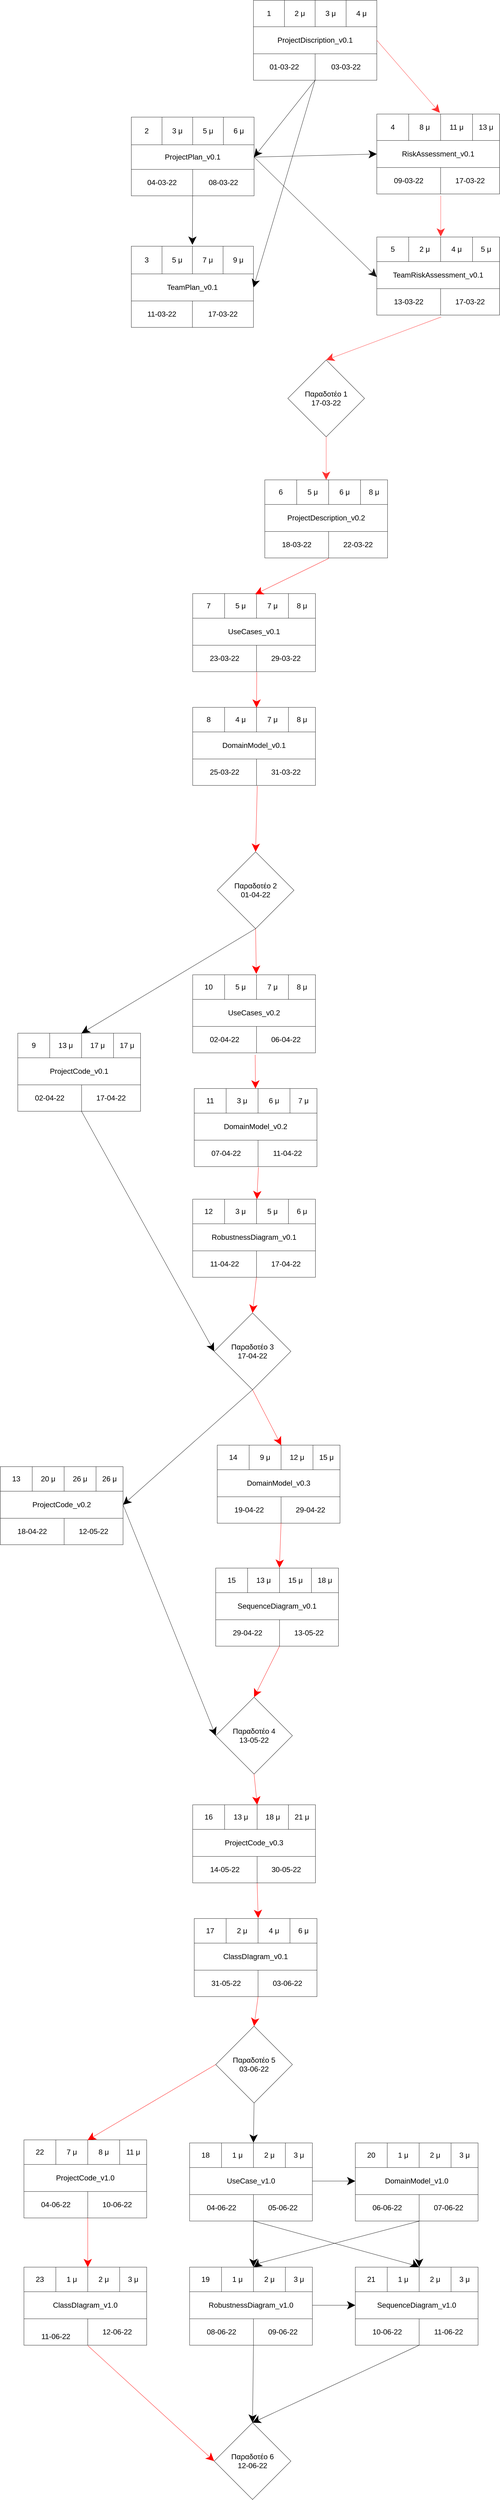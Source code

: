 <mxfile version="17.1.3" type="device"><diagram id="hH7rUi42HuQyK7YXZ-SZ" name="Page-1"><mxGraphModel dx="2424" dy="2069" grid="1" gridSize="10" guides="1" tooltips="1" connect="1" arrows="1" fold="1" page="1" pageScale="1" pageWidth="827" pageHeight="1169" math="0" shadow="0"><root><mxCell id="0"/><mxCell id="1" parent="0"/><mxCell id="EYufnmfasUMfD0w7NCTE-105" value="" style="shape=table;startSize=0;container=1;collapsible=0;childLayout=tableLayout;" parent="1" vertex="1"><mxGeometry x="-2" y="-300" width="402" height="260" as="geometry"/></mxCell><mxCell id="EYufnmfasUMfD0w7NCTE-106" value="" style="shape=tableRow;horizontal=0;startSize=0;swimlaneHead=0;swimlaneBody=0;top=0;left=0;bottom=0;right=0;collapsible=0;dropTarget=0;fillColor=none;points=[[0,0.5],[1,0.5]];portConstraint=eastwest;" parent="EYufnmfasUMfD0w7NCTE-105" vertex="1"><mxGeometry width="402" height="86" as="geometry"/></mxCell><mxCell id="EYufnmfasUMfD0w7NCTE-107" value="&lt;font style=&quot;font-size: 24px&quot;&gt;1&lt;/font&gt;" style="shape=partialRectangle;html=1;whiteSpace=wrap;connectable=0;overflow=hidden;fillColor=none;top=0;left=0;bottom=0;right=0;pointerEvents=1;" parent="EYufnmfasUMfD0w7NCTE-106" vertex="1"><mxGeometry width="101" height="86" as="geometry"><mxRectangle width="101" height="86" as="alternateBounds"/></mxGeometry></mxCell><mxCell id="EYufnmfasUMfD0w7NCTE-108" value="&lt;font style=&quot;font-size: 24px&quot;&gt;2 μ&lt;/font&gt;" style="shape=partialRectangle;html=1;whiteSpace=wrap;connectable=0;overflow=hidden;fillColor=none;top=0;left=0;bottom=0;right=0;pointerEvents=1;" parent="EYufnmfasUMfD0w7NCTE-106" vertex="1"><mxGeometry x="101" width="100" height="86" as="geometry"><mxRectangle width="100" height="86" as="alternateBounds"/></mxGeometry></mxCell><mxCell id="EYufnmfasUMfD0w7NCTE-109" value="&lt;font style=&quot;font-size: 24px&quot;&gt;3 μ&lt;/font&gt;" style="shape=partialRectangle;html=1;whiteSpace=wrap;connectable=0;overflow=hidden;fillColor=none;top=0;left=0;bottom=0;right=0;pointerEvents=1;" parent="EYufnmfasUMfD0w7NCTE-106" vertex="1"><mxGeometry x="201" width="101" height="86" as="geometry"><mxRectangle width="101" height="86" as="alternateBounds"/></mxGeometry></mxCell><mxCell id="EYufnmfasUMfD0w7NCTE-110" value="&lt;font style=&quot;font-size: 24px&quot;&gt;4 μ&lt;/font&gt;" style="shape=partialRectangle;html=1;whiteSpace=wrap;connectable=0;overflow=hidden;fillColor=none;top=0;left=0;bottom=0;right=0;pointerEvents=1;" parent="EYufnmfasUMfD0w7NCTE-106" vertex="1"><mxGeometry x="302" width="100" height="86" as="geometry"><mxRectangle width="100" height="86" as="alternateBounds"/></mxGeometry></mxCell><mxCell id="EYufnmfasUMfD0w7NCTE-111" value="" style="shape=tableRow;horizontal=0;startSize=0;swimlaneHead=0;swimlaneBody=0;top=0;left=0;bottom=0;right=0;collapsible=0;dropTarget=0;fillColor=none;points=[[0,0.5],[1,0.5]];portConstraint=eastwest;" parent="EYufnmfasUMfD0w7NCTE-105" vertex="1"><mxGeometry y="86" width="402" height="88" as="geometry"/></mxCell><mxCell id="EYufnmfasUMfD0w7NCTE-112" value="&lt;font style=&quot;font-size: 24px&quot;&gt;ProjectDiscription_v0.1&lt;/font&gt;" style="shape=partialRectangle;html=1;whiteSpace=wrap;connectable=0;overflow=hidden;fillColor=none;top=0;left=0;bottom=0;right=0;pointerEvents=1;rowspan=1;colspan=4;" parent="EYufnmfasUMfD0w7NCTE-111" vertex="1"><mxGeometry width="402" height="88" as="geometry"><mxRectangle width="101" height="88" as="alternateBounds"/></mxGeometry></mxCell><mxCell id="EYufnmfasUMfD0w7NCTE-113" value="" style="shape=partialRectangle;html=1;whiteSpace=wrap;connectable=0;overflow=hidden;fillColor=none;top=0;left=0;bottom=0;right=0;pointerEvents=1;" parent="EYufnmfasUMfD0w7NCTE-111" vertex="1" visible="0"><mxGeometry x="101" width="100" height="88" as="geometry"><mxRectangle width="100" height="88" as="alternateBounds"/></mxGeometry></mxCell><mxCell id="EYufnmfasUMfD0w7NCTE-114" value="" style="shape=partialRectangle;html=1;whiteSpace=wrap;connectable=0;overflow=hidden;fillColor=none;top=0;left=0;bottom=0;right=0;pointerEvents=1;" parent="EYufnmfasUMfD0w7NCTE-111" vertex="1" visible="0"><mxGeometry x="201" width="101" height="88" as="geometry"><mxRectangle width="101" height="88" as="alternateBounds"/></mxGeometry></mxCell><mxCell id="EYufnmfasUMfD0w7NCTE-115" value="" style="shape=partialRectangle;html=1;whiteSpace=wrap;connectable=0;overflow=hidden;fillColor=none;top=0;left=0;bottom=0;right=0;pointerEvents=1;" parent="EYufnmfasUMfD0w7NCTE-111" vertex="1" visible="0"><mxGeometry x="302" width="100" height="88" as="geometry"><mxRectangle width="100" height="88" as="alternateBounds"/></mxGeometry></mxCell><mxCell id="EYufnmfasUMfD0w7NCTE-116" value="" style="shape=tableRow;horizontal=0;startSize=0;swimlaneHead=0;swimlaneBody=0;top=0;left=0;bottom=0;right=0;collapsible=0;dropTarget=0;fillColor=none;points=[[0,0.5],[1,0.5]];portConstraint=eastwest;" parent="EYufnmfasUMfD0w7NCTE-105" vertex="1"><mxGeometry y="174" width="402" height="86" as="geometry"/></mxCell><mxCell id="EYufnmfasUMfD0w7NCTE-117" value="&lt;font style=&quot;font-size: 24px&quot;&gt;01-03-22&lt;/font&gt;" style="shape=partialRectangle;html=1;whiteSpace=wrap;connectable=0;overflow=hidden;fillColor=none;top=0;left=0;bottom=0;right=0;pointerEvents=1;rowspan=1;colspan=2;" parent="EYufnmfasUMfD0w7NCTE-116" vertex="1"><mxGeometry width="201" height="86" as="geometry"><mxRectangle width="101" height="86" as="alternateBounds"/></mxGeometry></mxCell><mxCell id="EYufnmfasUMfD0w7NCTE-118" value="" style="shape=partialRectangle;html=1;whiteSpace=wrap;connectable=0;overflow=hidden;fillColor=none;top=0;left=0;bottom=0;right=0;pointerEvents=1;" parent="EYufnmfasUMfD0w7NCTE-116" vertex="1" visible="0"><mxGeometry x="101" width="100" height="86" as="geometry"><mxRectangle width="100" height="86" as="alternateBounds"/></mxGeometry></mxCell><mxCell id="EYufnmfasUMfD0w7NCTE-119" value="&lt;font style=&quot;font-size: 24px&quot;&gt;03-03-22&lt;/font&gt;" style="shape=partialRectangle;html=1;whiteSpace=wrap;connectable=0;overflow=hidden;fillColor=none;top=0;left=0;bottom=0;right=0;pointerEvents=1;rowspan=1;colspan=2;" parent="EYufnmfasUMfD0w7NCTE-116" vertex="1"><mxGeometry x="201" width="201" height="86" as="geometry"><mxRectangle width="101" height="86" as="alternateBounds"/></mxGeometry></mxCell><mxCell id="EYufnmfasUMfD0w7NCTE-120" value="" style="shape=partialRectangle;html=1;whiteSpace=wrap;connectable=0;overflow=hidden;fillColor=none;top=0;left=0;bottom=0;right=0;pointerEvents=1;" parent="EYufnmfasUMfD0w7NCTE-116" vertex="1" visible="0"><mxGeometry x="302" width="100" height="86" as="geometry"><mxRectangle width="100" height="86" as="alternateBounds"/></mxGeometry></mxCell><mxCell id="EYufnmfasUMfD0w7NCTE-121" value="" style="shape=table;startSize=0;container=1;collapsible=0;childLayout=tableLayout;" parent="1" vertex="1"><mxGeometry x="-400" y="500" width="398" height="264" as="geometry"/></mxCell><mxCell id="EYufnmfasUMfD0w7NCTE-122" value="" style="shape=tableRow;horizontal=0;startSize=0;swimlaneHead=0;swimlaneBody=0;top=0;left=0;bottom=0;right=0;collapsible=0;dropTarget=0;fillColor=none;points=[[0,0.5],[1,0.5]];portConstraint=eastwest;" parent="EYufnmfasUMfD0w7NCTE-121" vertex="1"><mxGeometry width="398" height="90" as="geometry"/></mxCell><mxCell id="EYufnmfasUMfD0w7NCTE-123" value="&lt;span style=&quot;font-size: 24px&quot;&gt;3&lt;/span&gt;" style="shape=partialRectangle;html=1;whiteSpace=wrap;connectable=0;overflow=hidden;fillColor=none;top=0;left=0;bottom=0;right=0;pointerEvents=1;" parent="EYufnmfasUMfD0w7NCTE-122" vertex="1"><mxGeometry width="100" height="90" as="geometry"><mxRectangle width="100" height="90" as="alternateBounds"/></mxGeometry></mxCell><mxCell id="EYufnmfasUMfD0w7NCTE-124" value="&lt;font style=&quot;font-size: 24px&quot;&gt;5 μ&lt;/font&gt;" style="shape=partialRectangle;html=1;whiteSpace=wrap;connectable=0;overflow=hidden;fillColor=none;top=0;left=0;bottom=0;right=0;pointerEvents=1;" parent="EYufnmfasUMfD0w7NCTE-122" vertex="1"><mxGeometry x="100" width="99" height="90" as="geometry"><mxRectangle width="99" height="90" as="alternateBounds"/></mxGeometry></mxCell><mxCell id="EYufnmfasUMfD0w7NCTE-125" value="&lt;font style=&quot;font-size: 24px&quot;&gt;7 μ&lt;/font&gt;" style="shape=partialRectangle;html=1;whiteSpace=wrap;connectable=0;overflow=hidden;fillColor=none;top=0;left=0;bottom=0;right=0;pointerEvents=1;" parent="EYufnmfasUMfD0w7NCTE-122" vertex="1"><mxGeometry x="199" width="100" height="90" as="geometry"><mxRectangle width="100" height="90" as="alternateBounds"/></mxGeometry></mxCell><mxCell id="EYufnmfasUMfD0w7NCTE-126" value="&lt;font style=&quot;font-size: 24px&quot;&gt;9 μ&lt;/font&gt;" style="shape=partialRectangle;html=1;whiteSpace=wrap;connectable=0;overflow=hidden;fillColor=none;top=0;left=0;bottom=0;right=0;pointerEvents=1;" parent="EYufnmfasUMfD0w7NCTE-122" vertex="1"><mxGeometry x="299" width="99" height="90" as="geometry"><mxRectangle width="99" height="90" as="alternateBounds"/></mxGeometry></mxCell><mxCell id="EYufnmfasUMfD0w7NCTE-127" value="" style="shape=tableRow;horizontal=0;startSize=0;swimlaneHead=0;swimlaneBody=0;top=0;left=0;bottom=0;right=0;collapsible=0;dropTarget=0;fillColor=none;points=[[0,0.5],[1,0.5]];portConstraint=eastwest;" parent="EYufnmfasUMfD0w7NCTE-121" vertex="1"><mxGeometry y="90" width="398" height="88" as="geometry"/></mxCell><mxCell id="EYufnmfasUMfD0w7NCTE-128" value="&lt;font style=&quot;font-size: 24px&quot;&gt;TeamPlan_v0.1&lt;/font&gt;" style="shape=partialRectangle;html=1;whiteSpace=wrap;connectable=0;overflow=hidden;fillColor=none;top=0;left=0;bottom=0;right=0;pointerEvents=1;rowspan=1;colspan=4;" parent="EYufnmfasUMfD0w7NCTE-127" vertex="1"><mxGeometry width="398" height="88" as="geometry"><mxRectangle width="100" height="88" as="alternateBounds"/></mxGeometry></mxCell><mxCell id="EYufnmfasUMfD0w7NCTE-129" value="" style="shape=partialRectangle;html=1;whiteSpace=wrap;connectable=0;overflow=hidden;fillColor=none;top=0;left=0;bottom=0;right=0;pointerEvents=1;" parent="EYufnmfasUMfD0w7NCTE-127" vertex="1" visible="0"><mxGeometry x="100" width="99" height="88" as="geometry"><mxRectangle width="99" height="88" as="alternateBounds"/></mxGeometry></mxCell><mxCell id="EYufnmfasUMfD0w7NCTE-130" value="" style="shape=partialRectangle;html=1;whiteSpace=wrap;connectable=0;overflow=hidden;fillColor=none;top=0;left=0;bottom=0;right=0;pointerEvents=1;" parent="EYufnmfasUMfD0w7NCTE-127" vertex="1" visible="0"><mxGeometry x="199" width="100" height="88" as="geometry"><mxRectangle width="100" height="88" as="alternateBounds"/></mxGeometry></mxCell><mxCell id="EYufnmfasUMfD0w7NCTE-131" value="" style="shape=partialRectangle;html=1;whiteSpace=wrap;connectable=0;overflow=hidden;fillColor=none;top=0;left=0;bottom=0;right=0;pointerEvents=1;" parent="EYufnmfasUMfD0w7NCTE-127" vertex="1" visible="0"><mxGeometry x="299" width="99" height="88" as="geometry"><mxRectangle width="99" height="88" as="alternateBounds"/></mxGeometry></mxCell><mxCell id="EYufnmfasUMfD0w7NCTE-132" value="" style="shape=tableRow;horizontal=0;startSize=0;swimlaneHead=0;swimlaneBody=0;top=0;left=0;bottom=0;right=0;collapsible=0;dropTarget=0;fillColor=none;points=[[0,0.5],[1,0.5]];portConstraint=eastwest;" parent="EYufnmfasUMfD0w7NCTE-121" vertex="1"><mxGeometry y="178" width="398" height="86" as="geometry"/></mxCell><mxCell id="EYufnmfasUMfD0w7NCTE-133" value="&lt;font style=&quot;font-size: 24px&quot;&gt;11-03-22&lt;/font&gt;" style="shape=partialRectangle;html=1;whiteSpace=wrap;connectable=0;overflow=hidden;fillColor=none;top=0;left=0;bottom=0;right=0;pointerEvents=1;rowspan=1;colspan=2;" parent="EYufnmfasUMfD0w7NCTE-132" vertex="1"><mxGeometry width="199" height="86" as="geometry"><mxRectangle width="100" height="86" as="alternateBounds"/></mxGeometry></mxCell><mxCell id="EYufnmfasUMfD0w7NCTE-134" value="" style="shape=partialRectangle;html=1;whiteSpace=wrap;connectable=0;overflow=hidden;fillColor=none;top=0;left=0;bottom=0;right=0;pointerEvents=1;" parent="EYufnmfasUMfD0w7NCTE-132" vertex="1" visible="0"><mxGeometry x="100" width="99" height="86" as="geometry"><mxRectangle width="99" height="86" as="alternateBounds"/></mxGeometry></mxCell><mxCell id="EYufnmfasUMfD0w7NCTE-135" value="&lt;font style=&quot;font-size: 24px&quot;&gt;17-03-22&lt;/font&gt;" style="shape=partialRectangle;html=1;whiteSpace=wrap;connectable=0;overflow=hidden;fillColor=none;top=0;left=0;bottom=0;right=0;pointerEvents=1;rowspan=1;colspan=2;" parent="EYufnmfasUMfD0w7NCTE-132" vertex="1"><mxGeometry x="199" width="199" height="86" as="geometry"><mxRectangle width="100" height="86" as="alternateBounds"/></mxGeometry></mxCell><mxCell id="EYufnmfasUMfD0w7NCTE-136" value="" style="shape=partialRectangle;html=1;whiteSpace=wrap;connectable=0;overflow=hidden;fillColor=none;top=0;left=0;bottom=0;right=0;pointerEvents=1;" parent="EYufnmfasUMfD0w7NCTE-132" vertex="1" visible="0"><mxGeometry x="299" width="99" height="86" as="geometry"><mxRectangle width="99" height="86" as="alternateBounds"/></mxGeometry></mxCell><mxCell id="EYufnmfasUMfD0w7NCTE-137" value="" style="shape=table;startSize=0;container=1;collapsible=0;childLayout=tableLayout;" parent="1" vertex="1"><mxGeometry x="400" y="70" width="400" height="260" as="geometry"/></mxCell><mxCell id="EYufnmfasUMfD0w7NCTE-138" value="" style="shape=tableRow;horizontal=0;startSize=0;swimlaneHead=0;swimlaneBody=0;top=0;left=0;bottom=0;right=0;collapsible=0;dropTarget=0;fillColor=none;points=[[0,0.5],[1,0.5]];portConstraint=eastwest;" parent="EYufnmfasUMfD0w7NCTE-137" vertex="1"><mxGeometry width="400" height="86" as="geometry"/></mxCell><mxCell id="EYufnmfasUMfD0w7NCTE-139" value="&lt;font style=&quot;font-size: 24px&quot;&gt;4&lt;/font&gt;" style="shape=partialRectangle;html=1;whiteSpace=wrap;connectable=0;overflow=hidden;fillColor=none;top=0;left=0;bottom=0;right=0;pointerEvents=1;" parent="EYufnmfasUMfD0w7NCTE-138" vertex="1"><mxGeometry width="104" height="86" as="geometry"><mxRectangle width="104" height="86" as="alternateBounds"/></mxGeometry></mxCell><mxCell id="EYufnmfasUMfD0w7NCTE-140" value="&lt;font style=&quot;font-size: 24px&quot;&gt;8 μ&lt;/font&gt;" style="shape=partialRectangle;html=1;whiteSpace=wrap;connectable=0;overflow=hidden;fillColor=none;top=0;left=0;bottom=0;right=0;pointerEvents=1;" parent="EYufnmfasUMfD0w7NCTE-138" vertex="1"><mxGeometry x="104" width="104" height="86" as="geometry"><mxRectangle width="104" height="86" as="alternateBounds"/></mxGeometry></mxCell><mxCell id="EYufnmfasUMfD0w7NCTE-141" value="&lt;font style=&quot;font-size: 24px&quot;&gt;11 μ&lt;/font&gt;" style="shape=partialRectangle;html=1;whiteSpace=wrap;connectable=0;overflow=hidden;fillColor=none;top=0;left=0;bottom=0;right=0;pointerEvents=1;" parent="EYufnmfasUMfD0w7NCTE-138" vertex="1"><mxGeometry x="208" width="104" height="86" as="geometry"><mxRectangle width="104" height="86" as="alternateBounds"/></mxGeometry></mxCell><mxCell id="EYufnmfasUMfD0w7NCTE-142" value="13 μ" style="shape=partialRectangle;html=1;whiteSpace=wrap;connectable=0;overflow=hidden;fillColor=none;top=0;left=0;bottom=0;right=0;pointerEvents=1;fontSize=24;" parent="EYufnmfasUMfD0w7NCTE-138" vertex="1"><mxGeometry x="312" width="88" height="86" as="geometry"><mxRectangle width="88" height="86" as="alternateBounds"/></mxGeometry></mxCell><mxCell id="EYufnmfasUMfD0w7NCTE-143" value="" style="shape=tableRow;horizontal=0;startSize=0;swimlaneHead=0;swimlaneBody=0;top=0;left=0;bottom=0;right=0;collapsible=0;dropTarget=0;fillColor=none;points=[[0,0.5],[1,0.5]];portConstraint=eastwest;" parent="EYufnmfasUMfD0w7NCTE-137" vertex="1"><mxGeometry y="86" width="400" height="88" as="geometry"/></mxCell><mxCell id="EYufnmfasUMfD0w7NCTE-144" value="&lt;font style=&quot;font-size: 24px&quot;&gt;RiskAssessment_v0.1&lt;/font&gt;" style="shape=partialRectangle;html=1;whiteSpace=wrap;connectable=0;overflow=hidden;fillColor=none;top=0;left=0;bottom=0;right=0;pointerEvents=1;rowspan=1;colspan=4;" parent="EYufnmfasUMfD0w7NCTE-143" vertex="1"><mxGeometry width="400" height="88" as="geometry"><mxRectangle width="104" height="88" as="alternateBounds"/></mxGeometry></mxCell><mxCell id="EYufnmfasUMfD0w7NCTE-145" value="" style="shape=partialRectangle;html=1;whiteSpace=wrap;connectable=0;overflow=hidden;fillColor=none;top=0;left=0;bottom=0;right=0;pointerEvents=1;" parent="EYufnmfasUMfD0w7NCTE-143" vertex="1" visible="0"><mxGeometry x="104" width="104" height="88" as="geometry"><mxRectangle width="104" height="88" as="alternateBounds"/></mxGeometry></mxCell><mxCell id="EYufnmfasUMfD0w7NCTE-146" value="" style="shape=partialRectangle;html=1;whiteSpace=wrap;connectable=0;overflow=hidden;fillColor=none;top=0;left=0;bottom=0;right=0;pointerEvents=1;" parent="EYufnmfasUMfD0w7NCTE-143" vertex="1" visible="0"><mxGeometry x="208" width="104" height="88" as="geometry"><mxRectangle width="104" height="88" as="alternateBounds"/></mxGeometry></mxCell><mxCell id="EYufnmfasUMfD0w7NCTE-147" value="" style="shape=partialRectangle;html=1;whiteSpace=wrap;connectable=0;overflow=hidden;fillColor=none;top=0;left=0;bottom=0;right=0;pointerEvents=1;" parent="EYufnmfasUMfD0w7NCTE-143" vertex="1" visible="0"><mxGeometry x="312" width="88" height="88" as="geometry"><mxRectangle width="88" height="88" as="alternateBounds"/></mxGeometry></mxCell><mxCell id="EYufnmfasUMfD0w7NCTE-148" value="" style="shape=tableRow;horizontal=0;startSize=0;swimlaneHead=0;swimlaneBody=0;top=0;left=0;bottom=0;right=0;collapsible=0;dropTarget=0;fillColor=none;points=[[0,0.5],[1,0.5]];portConstraint=eastwest;" parent="EYufnmfasUMfD0w7NCTE-137" vertex="1"><mxGeometry y="174" width="400" height="86" as="geometry"/></mxCell><mxCell id="EYufnmfasUMfD0w7NCTE-149" value="09-03-22" style="shape=partialRectangle;html=1;whiteSpace=wrap;connectable=0;overflow=hidden;fillColor=none;top=0;left=0;bottom=0;right=0;pointerEvents=1;rowspan=1;colspan=2;fontSize=24;" parent="EYufnmfasUMfD0w7NCTE-148" vertex="1"><mxGeometry width="208" height="86" as="geometry"><mxRectangle width="104" height="86" as="alternateBounds"/></mxGeometry></mxCell><mxCell id="EYufnmfasUMfD0w7NCTE-150" value="" style="shape=partialRectangle;html=1;whiteSpace=wrap;connectable=0;overflow=hidden;fillColor=none;top=0;left=0;bottom=0;right=0;pointerEvents=1;" parent="EYufnmfasUMfD0w7NCTE-148" vertex="1" visible="0"><mxGeometry x="104" width="104" height="86" as="geometry"><mxRectangle width="104" height="86" as="alternateBounds"/></mxGeometry></mxCell><mxCell id="EYufnmfasUMfD0w7NCTE-151" value="&lt;font style=&quot;font-size: 24px&quot;&gt;17-03-22&lt;/font&gt;" style="shape=partialRectangle;html=1;whiteSpace=wrap;connectable=0;overflow=hidden;fillColor=none;top=0;left=0;bottom=0;right=0;pointerEvents=1;rowspan=1;colspan=2;" parent="EYufnmfasUMfD0w7NCTE-148" vertex="1"><mxGeometry x="208" width="192" height="86" as="geometry"><mxRectangle width="104" height="86" as="alternateBounds"/></mxGeometry></mxCell><mxCell id="EYufnmfasUMfD0w7NCTE-152" value="" style="shape=partialRectangle;html=1;whiteSpace=wrap;connectable=0;overflow=hidden;fillColor=none;top=0;left=0;bottom=0;right=0;pointerEvents=1;" parent="EYufnmfasUMfD0w7NCTE-148" vertex="1" visible="0"><mxGeometry x="312" width="88" height="86" as="geometry"><mxRectangle width="88" height="86" as="alternateBounds"/></mxGeometry></mxCell><mxCell id="EYufnmfasUMfD0w7NCTE-153" value="" style="shape=table;startSize=0;container=1;collapsible=0;childLayout=tableLayout;" parent="1" vertex="1"><mxGeometry x="400" y="470" width="400.0" height="254" as="geometry"/></mxCell><mxCell id="EYufnmfasUMfD0w7NCTE-154" value="" style="shape=tableRow;horizontal=0;startSize=0;swimlaneHead=0;swimlaneBody=0;top=0;left=0;bottom=0;right=0;collapsible=0;dropTarget=0;fillColor=none;points=[[0,0.5],[1,0.5]];portConstraint=eastwest;" parent="EYufnmfasUMfD0w7NCTE-153" vertex="1"><mxGeometry width="400.0" height="80" as="geometry"/></mxCell><mxCell id="EYufnmfasUMfD0w7NCTE-155" value="&lt;font style=&quot;font-size: 24px&quot;&gt;5&lt;/font&gt;" style="shape=partialRectangle;html=1;whiteSpace=wrap;connectable=0;overflow=hidden;fillColor=none;top=0;left=0;bottom=0;right=0;pointerEvents=1;" parent="EYufnmfasUMfD0w7NCTE-154" vertex="1"><mxGeometry width="104" height="80" as="geometry"><mxRectangle width="104" height="80" as="alternateBounds"/></mxGeometry></mxCell><mxCell id="EYufnmfasUMfD0w7NCTE-156" value="&lt;font style=&quot;font-size: 24px&quot;&gt;2 μ&lt;/font&gt;" style="shape=partialRectangle;html=1;whiteSpace=wrap;connectable=0;overflow=hidden;fillColor=none;top=0;left=0;bottom=0;right=0;pointerEvents=1;" parent="EYufnmfasUMfD0w7NCTE-154" vertex="1"><mxGeometry x="104" width="104" height="80" as="geometry"><mxRectangle width="104" height="80" as="alternateBounds"/></mxGeometry></mxCell><mxCell id="EYufnmfasUMfD0w7NCTE-157" value="&lt;font style=&quot;font-size: 24px&quot;&gt;4 μ&lt;/font&gt;" style="shape=partialRectangle;html=1;whiteSpace=wrap;connectable=0;overflow=hidden;fillColor=none;top=0;left=0;bottom=0;right=0;pointerEvents=1;" parent="EYufnmfasUMfD0w7NCTE-154" vertex="1"><mxGeometry x="208" width="104" height="80" as="geometry"><mxRectangle width="104" height="80" as="alternateBounds"/></mxGeometry></mxCell><mxCell id="EYufnmfasUMfD0w7NCTE-158" value="&lt;font style=&quot;font-size: 24px&quot;&gt;5 μ&lt;/font&gt;" style="shape=partialRectangle;html=1;whiteSpace=wrap;connectable=0;overflow=hidden;fillColor=none;top=0;left=0;bottom=0;right=0;pointerEvents=1;" parent="EYufnmfasUMfD0w7NCTE-154" vertex="1"><mxGeometry x="312" width="88" height="80" as="geometry"><mxRectangle width="88" height="80" as="alternateBounds"/></mxGeometry></mxCell><mxCell id="EYufnmfasUMfD0w7NCTE-159" value="" style="shape=tableRow;horizontal=0;startSize=0;swimlaneHead=0;swimlaneBody=0;top=0;left=0;bottom=0;right=0;collapsible=0;dropTarget=0;fillColor=none;points=[[0,0.5],[1,0.5]];portConstraint=eastwest;" parent="EYufnmfasUMfD0w7NCTE-153" vertex="1"><mxGeometry y="80" width="400.0" height="88" as="geometry"/></mxCell><mxCell id="EYufnmfasUMfD0w7NCTE-160" value="&lt;font style=&quot;font-size: 24px&quot;&gt;TeamRiskAssessment_v0.1&lt;/font&gt;" style="shape=partialRectangle;html=1;whiteSpace=wrap;connectable=0;overflow=hidden;fillColor=none;top=0;left=0;bottom=0;right=0;pointerEvents=1;rowspan=1;colspan=4;" parent="EYufnmfasUMfD0w7NCTE-159" vertex="1"><mxGeometry width="400" height="88" as="geometry"><mxRectangle width="104" height="88" as="alternateBounds"/></mxGeometry></mxCell><mxCell id="EYufnmfasUMfD0w7NCTE-161" value="" style="shape=partialRectangle;html=1;whiteSpace=wrap;connectable=0;overflow=hidden;fillColor=none;top=0;left=0;bottom=0;right=0;pointerEvents=1;" parent="EYufnmfasUMfD0w7NCTE-159" vertex="1" visible="0"><mxGeometry x="104" width="104" height="88" as="geometry"><mxRectangle width="104" height="88" as="alternateBounds"/></mxGeometry></mxCell><mxCell id="EYufnmfasUMfD0w7NCTE-162" value="" style="shape=partialRectangle;html=1;whiteSpace=wrap;connectable=0;overflow=hidden;fillColor=none;top=0;left=0;bottom=0;right=0;pointerEvents=1;" parent="EYufnmfasUMfD0w7NCTE-159" vertex="1" visible="0"><mxGeometry x="208" width="104" height="88" as="geometry"><mxRectangle width="104" height="88" as="alternateBounds"/></mxGeometry></mxCell><mxCell id="EYufnmfasUMfD0w7NCTE-163" value="" style="shape=partialRectangle;html=1;whiteSpace=wrap;connectable=0;overflow=hidden;fillColor=none;top=0;left=0;bottom=0;right=0;pointerEvents=1;" parent="EYufnmfasUMfD0w7NCTE-159" vertex="1" visible="0"><mxGeometry x="312" width="88" height="88" as="geometry"><mxRectangle width="88" height="88" as="alternateBounds"/></mxGeometry></mxCell><mxCell id="EYufnmfasUMfD0w7NCTE-164" value="" style="shape=tableRow;horizontal=0;startSize=0;swimlaneHead=0;swimlaneBody=0;top=0;left=0;bottom=0;right=0;collapsible=0;dropTarget=0;fillColor=none;points=[[0,0.5],[1,0.5]];portConstraint=eastwest;" parent="EYufnmfasUMfD0w7NCTE-153" vertex="1"><mxGeometry y="168" width="400.0" height="86" as="geometry"/></mxCell><mxCell id="EYufnmfasUMfD0w7NCTE-165" value="&lt;font style=&quot;font-size: 24px&quot;&gt;13-03-22&lt;/font&gt;" style="shape=partialRectangle;html=1;whiteSpace=wrap;connectable=0;overflow=hidden;fillColor=none;top=0;left=0;bottom=0;right=0;pointerEvents=1;rowspan=1;colspan=2;" parent="EYufnmfasUMfD0w7NCTE-164" vertex="1"><mxGeometry width="208" height="86" as="geometry"><mxRectangle width="104" height="86" as="alternateBounds"/></mxGeometry></mxCell><mxCell id="EYufnmfasUMfD0w7NCTE-166" value="" style="shape=partialRectangle;html=1;whiteSpace=wrap;connectable=0;overflow=hidden;fillColor=none;top=0;left=0;bottom=0;right=0;pointerEvents=1;" parent="EYufnmfasUMfD0w7NCTE-164" vertex="1" visible="0"><mxGeometry x="104" width="104" height="86" as="geometry"><mxRectangle width="104" height="86" as="alternateBounds"/></mxGeometry></mxCell><mxCell id="EYufnmfasUMfD0w7NCTE-167" value="&lt;font style=&quot;font-size: 24px&quot;&gt;17-03-22&lt;/font&gt;" style="shape=partialRectangle;html=1;whiteSpace=wrap;connectable=0;overflow=hidden;fillColor=none;top=0;left=0;bottom=0;right=0;pointerEvents=1;rowspan=1;colspan=2;" parent="EYufnmfasUMfD0w7NCTE-164" vertex="1"><mxGeometry x="208" width="192" height="86" as="geometry"><mxRectangle width="104" height="86" as="alternateBounds"/></mxGeometry></mxCell><mxCell id="EYufnmfasUMfD0w7NCTE-168" value="" style="shape=partialRectangle;html=1;whiteSpace=wrap;connectable=0;overflow=hidden;fillColor=none;top=0;left=0;bottom=0;right=0;pointerEvents=1;" parent="EYufnmfasUMfD0w7NCTE-164" vertex="1" visible="0"><mxGeometry x="312" width="88" height="86" as="geometry"><mxRectangle width="88" height="86" as="alternateBounds"/></mxGeometry></mxCell><mxCell id="EYufnmfasUMfD0w7NCTE-169" value="" style="shape=table;startSize=0;container=1;collapsible=0;childLayout=tableLayout;" parent="1" vertex="1"><mxGeometry x="-400" y="80" width="400" height="256" as="geometry"/></mxCell><mxCell id="EYufnmfasUMfD0w7NCTE-170" value="" style="shape=tableRow;horizontal=0;startSize=0;swimlaneHead=0;swimlaneBody=0;top=0;left=0;bottom=0;right=0;collapsible=0;dropTarget=0;fillColor=none;points=[[0,0.5],[1,0.5]];portConstraint=eastwest;" parent="EYufnmfasUMfD0w7NCTE-169" vertex="1"><mxGeometry width="400" height="90" as="geometry"/></mxCell><mxCell id="EYufnmfasUMfD0w7NCTE-171" value="&lt;font style=&quot;font-size: 24px&quot;&gt;2&lt;/font&gt;" style="shape=partialRectangle;html=1;whiteSpace=wrap;connectable=0;overflow=hidden;fillColor=none;top=0;left=0;bottom=0;right=0;pointerEvents=1;" parent="EYufnmfasUMfD0w7NCTE-170" vertex="1"><mxGeometry width="100" height="90" as="geometry"><mxRectangle width="100" height="90" as="alternateBounds"/></mxGeometry></mxCell><mxCell id="EYufnmfasUMfD0w7NCTE-172" value="&lt;font style=&quot;font-size: 24px&quot;&gt;3 μ&lt;/font&gt;" style="shape=partialRectangle;html=1;whiteSpace=wrap;connectable=0;overflow=hidden;fillColor=none;top=0;left=0;bottom=0;right=0;pointerEvents=1;" parent="EYufnmfasUMfD0w7NCTE-170" vertex="1"><mxGeometry x="100" width="100" height="90" as="geometry"><mxRectangle width="100" height="90" as="alternateBounds"/></mxGeometry></mxCell><mxCell id="EYufnmfasUMfD0w7NCTE-173" value="&lt;font style=&quot;font-size: 24px&quot;&gt;5 μ&lt;/font&gt;" style="shape=partialRectangle;html=1;whiteSpace=wrap;connectable=0;overflow=hidden;fillColor=none;top=0;left=0;bottom=0;right=0;pointerEvents=1;" parent="EYufnmfasUMfD0w7NCTE-170" vertex="1"><mxGeometry x="200" width="100" height="90" as="geometry"><mxRectangle width="100" height="90" as="alternateBounds"/></mxGeometry></mxCell><mxCell id="EYufnmfasUMfD0w7NCTE-174" value="&lt;font style=&quot;font-size: 24px&quot;&gt;6 μ&lt;/font&gt;" style="shape=partialRectangle;html=1;whiteSpace=wrap;connectable=0;overflow=hidden;fillColor=none;top=0;left=0;bottom=0;right=0;pointerEvents=1;" parent="EYufnmfasUMfD0w7NCTE-170" vertex="1"><mxGeometry x="300" width="100" height="90" as="geometry"><mxRectangle width="100" height="90" as="alternateBounds"/></mxGeometry></mxCell><mxCell id="EYufnmfasUMfD0w7NCTE-175" value="" style="shape=tableRow;horizontal=0;startSize=0;swimlaneHead=0;swimlaneBody=0;top=0;left=0;bottom=0;right=0;collapsible=0;dropTarget=0;fillColor=none;points=[[0,0.5],[1,0.5]];portConstraint=eastwest;" parent="EYufnmfasUMfD0w7NCTE-169" vertex="1"><mxGeometry y="90" width="400" height="80" as="geometry"/></mxCell><mxCell id="EYufnmfasUMfD0w7NCTE-176" value="&lt;font style=&quot;font-size: 24px&quot;&gt;ProjectPlan_v0.1&lt;/font&gt;" style="shape=partialRectangle;html=1;whiteSpace=wrap;connectable=0;overflow=hidden;fillColor=none;top=0;left=0;bottom=0;right=0;pointerEvents=1;rowspan=1;colspan=4;" parent="EYufnmfasUMfD0w7NCTE-175" vertex="1"><mxGeometry width="400" height="80" as="geometry"><mxRectangle width="100" height="80" as="alternateBounds"/></mxGeometry></mxCell><mxCell id="EYufnmfasUMfD0w7NCTE-177" value="" style="shape=partialRectangle;html=1;whiteSpace=wrap;connectable=0;overflow=hidden;fillColor=none;top=0;left=0;bottom=0;right=0;pointerEvents=1;" parent="EYufnmfasUMfD0w7NCTE-175" vertex="1" visible="0"><mxGeometry x="100" width="100" height="80" as="geometry"><mxRectangle width="100" height="80" as="alternateBounds"/></mxGeometry></mxCell><mxCell id="EYufnmfasUMfD0w7NCTE-178" value="" style="shape=partialRectangle;html=1;whiteSpace=wrap;connectable=0;overflow=hidden;fillColor=none;top=0;left=0;bottom=0;right=0;pointerEvents=1;" parent="EYufnmfasUMfD0w7NCTE-175" vertex="1" visible="0"><mxGeometry x="200" width="100" height="80" as="geometry"><mxRectangle width="100" height="80" as="alternateBounds"/></mxGeometry></mxCell><mxCell id="EYufnmfasUMfD0w7NCTE-179" value="" style="shape=partialRectangle;html=1;whiteSpace=wrap;connectable=0;overflow=hidden;fillColor=none;top=0;left=0;bottom=0;right=0;pointerEvents=1;" parent="EYufnmfasUMfD0w7NCTE-175" vertex="1" visible="0"><mxGeometry x="300" width="100" height="80" as="geometry"><mxRectangle width="100" height="80" as="alternateBounds"/></mxGeometry></mxCell><mxCell id="EYufnmfasUMfD0w7NCTE-180" value="" style="shape=tableRow;horizontal=0;startSize=0;swimlaneHead=0;swimlaneBody=0;top=0;left=0;bottom=0;right=0;collapsible=0;dropTarget=0;fillColor=none;points=[[0,0.5],[1,0.5]];portConstraint=eastwest;" parent="EYufnmfasUMfD0w7NCTE-169" vertex="1"><mxGeometry y="170" width="400" height="86" as="geometry"/></mxCell><mxCell id="EYufnmfasUMfD0w7NCTE-181" value="&lt;font style=&quot;font-size: 24px&quot;&gt;04-03-22&lt;/font&gt;" style="shape=partialRectangle;html=1;whiteSpace=wrap;connectable=0;overflow=hidden;fillColor=none;top=0;left=0;bottom=0;right=0;pointerEvents=1;rowspan=1;colspan=2;" parent="EYufnmfasUMfD0w7NCTE-180" vertex="1"><mxGeometry width="200" height="86" as="geometry"><mxRectangle width="100" height="86" as="alternateBounds"/></mxGeometry></mxCell><mxCell id="EYufnmfasUMfD0w7NCTE-182" value="" style="shape=partialRectangle;html=1;whiteSpace=wrap;connectable=0;overflow=hidden;fillColor=none;top=0;left=0;bottom=0;right=0;pointerEvents=1;" parent="EYufnmfasUMfD0w7NCTE-180" vertex="1" visible="0"><mxGeometry x="100" width="100" height="86" as="geometry"><mxRectangle width="100" height="86" as="alternateBounds"/></mxGeometry></mxCell><mxCell id="EYufnmfasUMfD0w7NCTE-183" value="&lt;font style=&quot;font-size: 24px&quot;&gt;08-03-22&lt;/font&gt;" style="shape=partialRectangle;html=1;whiteSpace=wrap;connectable=0;overflow=hidden;fillColor=none;top=0;left=0;bottom=0;right=0;pointerEvents=1;rowspan=1;colspan=2;" parent="EYufnmfasUMfD0w7NCTE-180" vertex="1"><mxGeometry x="200" width="200" height="86" as="geometry"><mxRectangle width="100" height="86" as="alternateBounds"/></mxGeometry></mxCell><mxCell id="EYufnmfasUMfD0w7NCTE-184" value="" style="shape=partialRectangle;html=1;whiteSpace=wrap;connectable=0;overflow=hidden;fillColor=none;top=0;left=0;bottom=0;right=0;pointerEvents=1;" parent="EYufnmfasUMfD0w7NCTE-180" vertex="1" visible="0"><mxGeometry x="300" width="100" height="86" as="geometry"><mxRectangle width="100" height="86" as="alternateBounds"/></mxGeometry></mxCell><mxCell id="EYufnmfasUMfD0w7NCTE-185" value="Παραδοτέο 1&lt;br&gt;17-03-22" style="rhombus;whiteSpace=wrap;html=1;fontSize=24;fontColor=#000000;labelBackgroundColor=none;labelBorderColor=none;" parent="1" vertex="1"><mxGeometry x="110" y="870" width="250" height="250" as="geometry"/></mxCell><mxCell id="EYufnmfasUMfD0w7NCTE-188" value="" style="endArrow=classic;html=1;rounded=0;fontSize=24;fontColor=#000000;startSize=24;endSize=24;exitX=0.499;exitY=1.004;exitDx=0;exitDy=0;exitPerimeter=0;" parent="1" source="EYufnmfasUMfD0w7NCTE-116" edge="1"><mxGeometry width="50" height="50" relative="1" as="geometry"><mxPoint x="410" y="430" as="sourcePoint"/><mxPoint y="210" as="targetPoint"/></mxGeometry></mxCell><mxCell id="EYufnmfasUMfD0w7NCTE-189" value="" style="endArrow=classic;html=1;rounded=0;fontSize=24;fontColor=#000000;startSize=24;endSize=24;entryX=1;entryY=0.5;entryDx=0;entryDy=0;" parent="1" target="EYufnmfasUMfD0w7NCTE-127" edge="1"><mxGeometry width="50" height="50" relative="1" as="geometry"><mxPoint x="199" y="-40" as="sourcePoint"/><mxPoint x="460" y="380" as="targetPoint"/></mxGeometry></mxCell><mxCell id="EYufnmfasUMfD0w7NCTE-190" value="" style="endArrow=classic;html=1;rounded=0;fontSize=24;fontColor=#000000;startSize=24;endSize=24;entryX=0.5;entryY=-0.052;entryDx=0;entryDy=0;entryPerimeter=0;" parent="1" source="EYufnmfasUMfD0w7NCTE-180" target="EYufnmfasUMfD0w7NCTE-122" edge="1"><mxGeometry width="50" height="50" relative="1" as="geometry"><mxPoint x="410" y="430" as="sourcePoint"/><mxPoint x="460" y="380" as="targetPoint"/></mxGeometry></mxCell><mxCell id="EYufnmfasUMfD0w7NCTE-193" value="" style="endArrow=classic;html=1;rounded=0;fontSize=24;fontColor=#000000;startSize=24;endSize=24;exitX=1;exitY=0.5;exitDx=0;exitDy=0;entryX=0.514;entryY=-0.047;entryDx=0;entryDy=0;entryPerimeter=0;strokeColor=#FF3333;" parent="1" source="EYufnmfasUMfD0w7NCTE-111" target="EYufnmfasUMfD0w7NCTE-138" edge="1"><mxGeometry width="50" height="50" relative="1" as="geometry"><mxPoint x="410" y="90" as="sourcePoint"/><mxPoint x="460" y="40" as="targetPoint"/></mxGeometry></mxCell><mxCell id="EYufnmfasUMfD0w7NCTE-194" value="" style="endArrow=classic;html=1;rounded=0;fontSize=24;fontColor=#000000;startSize=24;endSize=24;strokeColor=#FF3333;exitX=0.521;exitY=1.062;exitDx=0;exitDy=0;exitPerimeter=0;entryX=0.521;entryY=-0.017;entryDx=0;entryDy=0;entryPerimeter=0;" parent="1" source="EYufnmfasUMfD0w7NCTE-148" target="EYufnmfasUMfD0w7NCTE-154" edge="1"><mxGeometry width="50" height="50" relative="1" as="geometry"><mxPoint x="410" y="430" as="sourcePoint"/><mxPoint x="460" y="380" as="targetPoint"/></mxGeometry></mxCell><mxCell id="EYufnmfasUMfD0w7NCTE-195" value="" style="endArrow=classic;html=1;rounded=0;fontSize=24;fontColor=#000000;startSize=24;endSize=24;strokeColor=#FF3333;exitX=0.525;exitY=1.07;exitDx=0;exitDy=0;exitPerimeter=0;entryX=0.5;entryY=0;entryDx=0;entryDy=0;" parent="1" source="EYufnmfasUMfD0w7NCTE-164" target="EYufnmfasUMfD0w7NCTE-185" edge="1"><mxGeometry width="50" height="50" relative="1" as="geometry"><mxPoint x="410" y="930" as="sourcePoint"/><mxPoint x="460" y="880" as="targetPoint"/></mxGeometry></mxCell><mxCell id="EYufnmfasUMfD0w7NCTE-196" value="" style="endArrow=classic;html=1;rounded=0;fontSize=24;fontColor=#000000;startSize=24;endSize=24;strokeColor=#1A1A1A;exitX=1;exitY=0.5;exitDx=0;exitDy=0;entryX=0;entryY=0.568;entryDx=0;entryDy=0;entryPerimeter=0;" parent="1" source="EYufnmfasUMfD0w7NCTE-175" target="EYufnmfasUMfD0w7NCTE-159" edge="1"><mxGeometry width="50" height="50" relative="1" as="geometry"><mxPoint x="200" y="850" as="sourcePoint"/><mxPoint x="400" y="590" as="targetPoint"/></mxGeometry></mxCell><mxCell id="EYufnmfasUMfD0w7NCTE-198" value="" style="endArrow=classic;html=1;rounded=0;fontSize=24;fontColor=#000000;startSize=24;endSize=24;strokeColor=#FF3333;exitX=0.5;exitY=1;exitDx=0;exitDy=0;entryX=0.5;entryY=0;entryDx=0;entryDy=0;" parent="1" source="EYufnmfasUMfD0w7NCTE-185" edge="1"><mxGeometry width="50" height="50" relative="1" as="geometry"><mxPoint y="1120" as="sourcePoint"/><mxPoint x="235" y="1260" as="targetPoint"/></mxGeometry></mxCell><mxCell id="apEaajWlAhdyNACxLGu2-1" value="" style="shape=table;startSize=0;container=1;collapsible=0;childLayout=tableLayout;" parent="1" vertex="1"><mxGeometry x="-200" y="2000" width="400.0" height="254" as="geometry"/></mxCell><mxCell id="apEaajWlAhdyNACxLGu2-2" value="" style="shape=tableRow;horizontal=0;startSize=0;swimlaneHead=0;swimlaneBody=0;top=0;left=0;bottom=0;right=0;collapsible=0;dropTarget=0;fillColor=none;points=[[0,0.5],[1,0.5]];portConstraint=eastwest;" parent="apEaajWlAhdyNACxLGu2-1" vertex="1"><mxGeometry width="400.0" height="80" as="geometry"/></mxCell><mxCell id="apEaajWlAhdyNACxLGu2-3" value="&lt;font style=&quot;font-size: 24px&quot;&gt;8&lt;/font&gt;" style="shape=partialRectangle;html=1;whiteSpace=wrap;connectable=0;overflow=hidden;fillColor=none;top=0;left=0;bottom=0;right=0;pointerEvents=1;" parent="apEaajWlAhdyNACxLGu2-2" vertex="1"><mxGeometry width="104" height="80" as="geometry"><mxRectangle width="104" height="80" as="alternateBounds"/></mxGeometry></mxCell><mxCell id="apEaajWlAhdyNACxLGu2-4" value="&lt;font style=&quot;font-size: 24px&quot;&gt;4 μ&lt;/font&gt;" style="shape=partialRectangle;html=1;whiteSpace=wrap;connectable=0;overflow=hidden;fillColor=none;top=0;left=0;bottom=0;right=0;pointerEvents=1;" parent="apEaajWlAhdyNACxLGu2-2" vertex="1"><mxGeometry x="104" width="104" height="80" as="geometry"><mxRectangle width="104" height="80" as="alternateBounds"/></mxGeometry></mxCell><mxCell id="apEaajWlAhdyNACxLGu2-5" value="&lt;font style=&quot;font-size: 24px&quot;&gt;7 μ&lt;/font&gt;" style="shape=partialRectangle;html=1;whiteSpace=wrap;connectable=0;overflow=hidden;fillColor=none;top=0;left=0;bottom=0;right=0;pointerEvents=1;" parent="apEaajWlAhdyNACxLGu2-2" vertex="1"><mxGeometry x="208" width="104" height="80" as="geometry"><mxRectangle width="104" height="80" as="alternateBounds"/></mxGeometry></mxCell><mxCell id="apEaajWlAhdyNACxLGu2-6" value="&lt;font style=&quot;font-size: 24px&quot;&gt;8 μ&lt;/font&gt;" style="shape=partialRectangle;html=1;whiteSpace=wrap;connectable=0;overflow=hidden;fillColor=none;top=0;left=0;bottom=0;right=0;pointerEvents=1;" parent="apEaajWlAhdyNACxLGu2-2" vertex="1"><mxGeometry x="312" width="88" height="80" as="geometry"><mxRectangle width="88" height="80" as="alternateBounds"/></mxGeometry></mxCell><mxCell id="apEaajWlAhdyNACxLGu2-7" value="" style="shape=tableRow;horizontal=0;startSize=0;swimlaneHead=0;swimlaneBody=0;top=0;left=0;bottom=0;right=0;collapsible=0;dropTarget=0;fillColor=none;points=[[0,0.5],[1,0.5]];portConstraint=eastwest;" parent="apEaajWlAhdyNACxLGu2-1" vertex="1"><mxGeometry y="80" width="400.0" height="88" as="geometry"/></mxCell><mxCell id="apEaajWlAhdyNACxLGu2-8" value="&lt;font style=&quot;font-size: 24px&quot;&gt;DomainModel_v0.1&lt;/font&gt;" style="shape=partialRectangle;html=1;whiteSpace=wrap;connectable=0;overflow=hidden;fillColor=none;top=0;left=0;bottom=0;right=0;pointerEvents=1;rowspan=1;colspan=4;" parent="apEaajWlAhdyNACxLGu2-7" vertex="1"><mxGeometry width="400" height="88" as="geometry"><mxRectangle width="104" height="88" as="alternateBounds"/></mxGeometry></mxCell><mxCell id="apEaajWlAhdyNACxLGu2-9" value="" style="shape=partialRectangle;html=1;whiteSpace=wrap;connectable=0;overflow=hidden;fillColor=none;top=0;left=0;bottom=0;right=0;pointerEvents=1;" parent="apEaajWlAhdyNACxLGu2-7" vertex="1" visible="0"><mxGeometry x="104" width="104" height="88" as="geometry"><mxRectangle width="104" height="88" as="alternateBounds"/></mxGeometry></mxCell><mxCell id="apEaajWlAhdyNACxLGu2-10" value="" style="shape=partialRectangle;html=1;whiteSpace=wrap;connectable=0;overflow=hidden;fillColor=none;top=0;left=0;bottom=0;right=0;pointerEvents=1;" parent="apEaajWlAhdyNACxLGu2-7" vertex="1" visible="0"><mxGeometry x="208" width="104" height="88" as="geometry"><mxRectangle width="104" height="88" as="alternateBounds"/></mxGeometry></mxCell><mxCell id="apEaajWlAhdyNACxLGu2-11" value="" style="shape=partialRectangle;html=1;whiteSpace=wrap;connectable=0;overflow=hidden;fillColor=none;top=0;left=0;bottom=0;right=0;pointerEvents=1;" parent="apEaajWlAhdyNACxLGu2-7" vertex="1" visible="0"><mxGeometry x="312" width="88" height="88" as="geometry"><mxRectangle width="88" height="88" as="alternateBounds"/></mxGeometry></mxCell><mxCell id="apEaajWlAhdyNACxLGu2-12" value="" style="shape=tableRow;horizontal=0;startSize=0;swimlaneHead=0;swimlaneBody=0;top=0;left=0;bottom=0;right=0;collapsible=0;dropTarget=0;fillColor=none;points=[[0,0.5],[1,0.5]];portConstraint=eastwest;" parent="apEaajWlAhdyNACxLGu2-1" vertex="1"><mxGeometry y="168" width="400.0" height="86" as="geometry"/></mxCell><mxCell id="apEaajWlAhdyNACxLGu2-13" value="&lt;font style=&quot;font-size: 24px&quot;&gt;25-03-22&lt;/font&gt;" style="shape=partialRectangle;html=1;whiteSpace=wrap;connectable=0;overflow=hidden;fillColor=none;top=0;left=0;bottom=0;right=0;pointerEvents=1;rowspan=1;colspan=2;" parent="apEaajWlAhdyNACxLGu2-12" vertex="1"><mxGeometry width="208" height="86" as="geometry"><mxRectangle width="104" height="86" as="alternateBounds"/></mxGeometry></mxCell><mxCell id="apEaajWlAhdyNACxLGu2-14" value="" style="shape=partialRectangle;html=1;whiteSpace=wrap;connectable=0;overflow=hidden;fillColor=none;top=0;left=0;bottom=0;right=0;pointerEvents=1;" parent="apEaajWlAhdyNACxLGu2-12" vertex="1" visible="0"><mxGeometry x="104" width="104" height="86" as="geometry"><mxRectangle width="104" height="86" as="alternateBounds"/></mxGeometry></mxCell><mxCell id="apEaajWlAhdyNACxLGu2-15" value="&lt;font style=&quot;font-size: 24px&quot;&gt;31-03-22&lt;/font&gt;" style="shape=partialRectangle;html=1;whiteSpace=wrap;connectable=0;overflow=hidden;fillColor=none;top=0;left=0;bottom=0;right=0;pointerEvents=1;rowspan=1;colspan=2;" parent="apEaajWlAhdyNACxLGu2-12" vertex="1"><mxGeometry x="208" width="192" height="86" as="geometry"><mxRectangle width="104" height="86" as="alternateBounds"/></mxGeometry></mxCell><mxCell id="apEaajWlAhdyNACxLGu2-16" value="" style="shape=partialRectangle;html=1;whiteSpace=wrap;connectable=0;overflow=hidden;fillColor=none;top=0;left=0;bottom=0;right=0;pointerEvents=1;" parent="apEaajWlAhdyNACxLGu2-12" vertex="1" visible="0"><mxGeometry x="312" width="88" height="86" as="geometry"><mxRectangle width="88" height="86" as="alternateBounds"/></mxGeometry></mxCell><mxCell id="apEaajWlAhdyNACxLGu2-17" value="" style="shape=table;startSize=0;container=1;collapsible=0;childLayout=tableLayout;" parent="1" vertex="1"><mxGeometry x="35" y="1260" width="400.0" height="254" as="geometry"/></mxCell><mxCell id="apEaajWlAhdyNACxLGu2-18" value="" style="shape=tableRow;horizontal=0;startSize=0;swimlaneHead=0;swimlaneBody=0;top=0;left=0;bottom=0;right=0;collapsible=0;dropTarget=0;fillColor=none;points=[[0,0.5],[1,0.5]];portConstraint=eastwest;" parent="apEaajWlAhdyNACxLGu2-17" vertex="1"><mxGeometry width="400.0" height="80" as="geometry"/></mxCell><mxCell id="apEaajWlAhdyNACxLGu2-19" value="&lt;font style=&quot;font-size: 24px&quot;&gt;6&lt;/font&gt;" style="shape=partialRectangle;html=1;whiteSpace=wrap;connectable=0;overflow=hidden;fillColor=none;top=0;left=0;bottom=0;right=0;pointerEvents=1;" parent="apEaajWlAhdyNACxLGu2-18" vertex="1"><mxGeometry width="104" height="80" as="geometry"><mxRectangle width="104" height="80" as="alternateBounds"/></mxGeometry></mxCell><mxCell id="apEaajWlAhdyNACxLGu2-20" value="&lt;font style=&quot;font-size: 24px&quot;&gt;5 μ&lt;/font&gt;" style="shape=partialRectangle;html=1;whiteSpace=wrap;connectable=0;overflow=hidden;fillColor=none;top=0;left=0;bottom=0;right=0;pointerEvents=1;" parent="apEaajWlAhdyNACxLGu2-18" vertex="1"><mxGeometry x="104" width="104" height="80" as="geometry"><mxRectangle width="104" height="80" as="alternateBounds"/></mxGeometry></mxCell><mxCell id="apEaajWlAhdyNACxLGu2-21" value="&lt;font style=&quot;font-size: 24px&quot;&gt;6 μ&lt;/font&gt;" style="shape=partialRectangle;html=1;whiteSpace=wrap;connectable=0;overflow=hidden;fillColor=none;top=0;left=0;bottom=0;right=0;pointerEvents=1;" parent="apEaajWlAhdyNACxLGu2-18" vertex="1"><mxGeometry x="208" width="104" height="80" as="geometry"><mxRectangle width="104" height="80" as="alternateBounds"/></mxGeometry></mxCell><mxCell id="apEaajWlAhdyNACxLGu2-22" value="&lt;font style=&quot;font-size: 24px&quot;&gt;8 μ&lt;/font&gt;" style="shape=partialRectangle;html=1;whiteSpace=wrap;connectable=0;overflow=hidden;fillColor=none;top=0;left=0;bottom=0;right=0;pointerEvents=1;" parent="apEaajWlAhdyNACxLGu2-18" vertex="1"><mxGeometry x="312" width="88" height="80" as="geometry"><mxRectangle width="88" height="80" as="alternateBounds"/></mxGeometry></mxCell><mxCell id="apEaajWlAhdyNACxLGu2-23" value="" style="shape=tableRow;horizontal=0;startSize=0;swimlaneHead=0;swimlaneBody=0;top=0;left=0;bottom=0;right=0;collapsible=0;dropTarget=0;fillColor=none;points=[[0,0.5],[1,0.5]];portConstraint=eastwest;" parent="apEaajWlAhdyNACxLGu2-17" vertex="1"><mxGeometry y="80" width="400.0" height="88" as="geometry"/></mxCell><mxCell id="apEaajWlAhdyNACxLGu2-24" value="&lt;font style=&quot;font-size: 24px&quot;&gt;ProjectDescription_v0.2&lt;/font&gt;" style="shape=partialRectangle;html=1;whiteSpace=wrap;connectable=0;overflow=hidden;fillColor=none;top=0;left=0;bottom=0;right=0;pointerEvents=1;rowspan=1;colspan=4;" parent="apEaajWlAhdyNACxLGu2-23" vertex="1"><mxGeometry width="400" height="88" as="geometry"><mxRectangle width="104" height="88" as="alternateBounds"/></mxGeometry></mxCell><mxCell id="apEaajWlAhdyNACxLGu2-25" value="" style="shape=partialRectangle;html=1;whiteSpace=wrap;connectable=0;overflow=hidden;fillColor=none;top=0;left=0;bottom=0;right=0;pointerEvents=1;" parent="apEaajWlAhdyNACxLGu2-23" vertex="1" visible="0"><mxGeometry x="104" width="104" height="88" as="geometry"><mxRectangle width="104" height="88" as="alternateBounds"/></mxGeometry></mxCell><mxCell id="apEaajWlAhdyNACxLGu2-26" value="" style="shape=partialRectangle;html=1;whiteSpace=wrap;connectable=0;overflow=hidden;fillColor=none;top=0;left=0;bottom=0;right=0;pointerEvents=1;" parent="apEaajWlAhdyNACxLGu2-23" vertex="1" visible="0"><mxGeometry x="208" width="104" height="88" as="geometry"><mxRectangle width="104" height="88" as="alternateBounds"/></mxGeometry></mxCell><mxCell id="apEaajWlAhdyNACxLGu2-27" value="" style="shape=partialRectangle;html=1;whiteSpace=wrap;connectable=0;overflow=hidden;fillColor=none;top=0;left=0;bottom=0;right=0;pointerEvents=1;" parent="apEaajWlAhdyNACxLGu2-23" vertex="1" visible="0"><mxGeometry x="312" width="88" height="88" as="geometry"><mxRectangle width="88" height="88" as="alternateBounds"/></mxGeometry></mxCell><mxCell id="apEaajWlAhdyNACxLGu2-28" value="" style="shape=tableRow;horizontal=0;startSize=0;swimlaneHead=0;swimlaneBody=0;top=0;left=0;bottom=0;right=0;collapsible=0;dropTarget=0;fillColor=none;points=[[0,0.5],[1,0.5]];portConstraint=eastwest;" parent="apEaajWlAhdyNACxLGu2-17" vertex="1"><mxGeometry y="168" width="400.0" height="86" as="geometry"/></mxCell><mxCell id="apEaajWlAhdyNACxLGu2-29" value="&lt;font style=&quot;font-size: 24px&quot;&gt;18-03-22&lt;/font&gt;" style="shape=partialRectangle;html=1;whiteSpace=wrap;connectable=0;overflow=hidden;fillColor=none;top=0;left=0;bottom=0;right=0;pointerEvents=1;rowspan=1;colspan=2;" parent="apEaajWlAhdyNACxLGu2-28" vertex="1"><mxGeometry width="208" height="86" as="geometry"><mxRectangle width="104" height="86" as="alternateBounds"/></mxGeometry></mxCell><mxCell id="apEaajWlAhdyNACxLGu2-30" value="" style="shape=partialRectangle;html=1;whiteSpace=wrap;connectable=0;overflow=hidden;fillColor=none;top=0;left=0;bottom=0;right=0;pointerEvents=1;" parent="apEaajWlAhdyNACxLGu2-28" vertex="1" visible="0"><mxGeometry x="104" width="104" height="86" as="geometry"><mxRectangle width="104" height="86" as="alternateBounds"/></mxGeometry></mxCell><mxCell id="apEaajWlAhdyNACxLGu2-31" value="&lt;font style=&quot;font-size: 24px&quot;&gt;22-03-22&lt;/font&gt;" style="shape=partialRectangle;html=1;whiteSpace=wrap;connectable=0;overflow=hidden;fillColor=none;top=0;left=0;bottom=0;right=0;pointerEvents=1;rowspan=1;colspan=2;" parent="apEaajWlAhdyNACxLGu2-28" vertex="1"><mxGeometry x="208" width="192" height="86" as="geometry"><mxRectangle width="104" height="86" as="alternateBounds"/></mxGeometry></mxCell><mxCell id="apEaajWlAhdyNACxLGu2-32" value="" style="shape=partialRectangle;html=1;whiteSpace=wrap;connectable=0;overflow=hidden;fillColor=none;top=0;left=0;bottom=0;right=0;pointerEvents=1;" parent="apEaajWlAhdyNACxLGu2-28" vertex="1" visible="0"><mxGeometry x="312" width="88" height="86" as="geometry"><mxRectangle width="88" height="86" as="alternateBounds"/></mxGeometry></mxCell><mxCell id="apEaajWlAhdyNACxLGu2-33" value="" style="shape=table;startSize=0;container=1;collapsible=0;childLayout=tableLayout;" parent="1" vertex="1"><mxGeometry x="-200" y="1630" width="400.0" height="254" as="geometry"/></mxCell><mxCell id="apEaajWlAhdyNACxLGu2-34" value="" style="shape=tableRow;horizontal=0;startSize=0;swimlaneHead=0;swimlaneBody=0;top=0;left=0;bottom=0;right=0;collapsible=0;dropTarget=0;fillColor=none;points=[[0,0.5],[1,0.5]];portConstraint=eastwest;" parent="apEaajWlAhdyNACxLGu2-33" vertex="1"><mxGeometry width="400.0" height="80" as="geometry"/></mxCell><mxCell id="apEaajWlAhdyNACxLGu2-35" value="&lt;font style=&quot;font-size: 24px&quot;&gt;7&lt;/font&gt;" style="shape=partialRectangle;html=1;whiteSpace=wrap;connectable=0;overflow=hidden;fillColor=none;top=0;left=0;bottom=0;right=0;pointerEvents=1;" parent="apEaajWlAhdyNACxLGu2-34" vertex="1"><mxGeometry width="104" height="80" as="geometry"><mxRectangle width="104" height="80" as="alternateBounds"/></mxGeometry></mxCell><mxCell id="apEaajWlAhdyNACxLGu2-36" value="&lt;font style=&quot;font-size: 24px&quot;&gt;5 μ&lt;/font&gt;" style="shape=partialRectangle;html=1;whiteSpace=wrap;connectable=0;overflow=hidden;fillColor=none;top=0;left=0;bottom=0;right=0;pointerEvents=1;" parent="apEaajWlAhdyNACxLGu2-34" vertex="1"><mxGeometry x="104" width="104" height="80" as="geometry"><mxRectangle width="104" height="80" as="alternateBounds"/></mxGeometry></mxCell><mxCell id="apEaajWlAhdyNACxLGu2-37" value="&lt;font style=&quot;font-size: 24px&quot;&gt;7 μ&lt;/font&gt;" style="shape=partialRectangle;html=1;whiteSpace=wrap;connectable=0;overflow=hidden;fillColor=none;top=0;left=0;bottom=0;right=0;pointerEvents=1;" parent="apEaajWlAhdyNACxLGu2-34" vertex="1"><mxGeometry x="208" width="104" height="80" as="geometry"><mxRectangle width="104" height="80" as="alternateBounds"/></mxGeometry></mxCell><mxCell id="apEaajWlAhdyNACxLGu2-38" value="&lt;font style=&quot;font-size: 24px&quot;&gt;8 μ&lt;/font&gt;" style="shape=partialRectangle;html=1;whiteSpace=wrap;connectable=0;overflow=hidden;fillColor=none;top=0;left=0;bottom=0;right=0;pointerEvents=1;" parent="apEaajWlAhdyNACxLGu2-34" vertex="1"><mxGeometry x="312" width="88" height="80" as="geometry"><mxRectangle width="88" height="80" as="alternateBounds"/></mxGeometry></mxCell><mxCell id="apEaajWlAhdyNACxLGu2-39" value="" style="shape=tableRow;horizontal=0;startSize=0;swimlaneHead=0;swimlaneBody=0;top=0;left=0;bottom=0;right=0;collapsible=0;dropTarget=0;fillColor=none;points=[[0,0.5],[1,0.5]];portConstraint=eastwest;" parent="apEaajWlAhdyNACxLGu2-33" vertex="1"><mxGeometry y="80" width="400.0" height="88" as="geometry"/></mxCell><mxCell id="apEaajWlAhdyNACxLGu2-40" value="&lt;font style=&quot;font-size: 24px&quot;&gt;UseCases_v0.1&lt;/font&gt;" style="shape=partialRectangle;html=1;whiteSpace=wrap;connectable=0;overflow=hidden;fillColor=none;top=0;left=0;bottom=0;right=0;pointerEvents=1;rowspan=1;colspan=4;" parent="apEaajWlAhdyNACxLGu2-39" vertex="1"><mxGeometry width="400" height="88" as="geometry"><mxRectangle width="104" height="88" as="alternateBounds"/></mxGeometry></mxCell><mxCell id="apEaajWlAhdyNACxLGu2-41" value="" style="shape=partialRectangle;html=1;whiteSpace=wrap;connectable=0;overflow=hidden;fillColor=none;top=0;left=0;bottom=0;right=0;pointerEvents=1;" parent="apEaajWlAhdyNACxLGu2-39" vertex="1" visible="0"><mxGeometry x="104" width="104" height="88" as="geometry"><mxRectangle width="104" height="88" as="alternateBounds"/></mxGeometry></mxCell><mxCell id="apEaajWlAhdyNACxLGu2-42" value="" style="shape=partialRectangle;html=1;whiteSpace=wrap;connectable=0;overflow=hidden;fillColor=none;top=0;left=0;bottom=0;right=0;pointerEvents=1;" parent="apEaajWlAhdyNACxLGu2-39" vertex="1" visible="0"><mxGeometry x="208" width="104" height="88" as="geometry"><mxRectangle width="104" height="88" as="alternateBounds"/></mxGeometry></mxCell><mxCell id="apEaajWlAhdyNACxLGu2-43" value="" style="shape=partialRectangle;html=1;whiteSpace=wrap;connectable=0;overflow=hidden;fillColor=none;top=0;left=0;bottom=0;right=0;pointerEvents=1;" parent="apEaajWlAhdyNACxLGu2-39" vertex="1" visible="0"><mxGeometry x="312" width="88" height="88" as="geometry"><mxRectangle width="88" height="88" as="alternateBounds"/></mxGeometry></mxCell><mxCell id="apEaajWlAhdyNACxLGu2-44" value="" style="shape=tableRow;horizontal=0;startSize=0;swimlaneHead=0;swimlaneBody=0;top=0;left=0;bottom=0;right=0;collapsible=0;dropTarget=0;fillColor=none;points=[[0,0.5],[1,0.5]];portConstraint=eastwest;" parent="apEaajWlAhdyNACxLGu2-33" vertex="1"><mxGeometry y="168" width="400.0" height="86" as="geometry"/></mxCell><mxCell id="apEaajWlAhdyNACxLGu2-45" value="&lt;font style=&quot;font-size: 24px&quot;&gt;23-03-22&lt;/font&gt;" style="shape=partialRectangle;html=1;whiteSpace=wrap;connectable=0;overflow=hidden;fillColor=none;top=0;left=0;bottom=0;right=0;pointerEvents=1;rowspan=1;colspan=2;" parent="apEaajWlAhdyNACxLGu2-44" vertex="1"><mxGeometry width="208" height="86" as="geometry"><mxRectangle width="104" height="86" as="alternateBounds"/></mxGeometry></mxCell><mxCell id="apEaajWlAhdyNACxLGu2-46" value="" style="shape=partialRectangle;html=1;whiteSpace=wrap;connectable=0;overflow=hidden;fillColor=none;top=0;left=0;bottom=0;right=0;pointerEvents=1;" parent="apEaajWlAhdyNACxLGu2-44" vertex="1" visible="0"><mxGeometry x="104" width="104" height="86" as="geometry"><mxRectangle width="104" height="86" as="alternateBounds"/></mxGeometry></mxCell><mxCell id="apEaajWlAhdyNACxLGu2-47" value="&lt;font style=&quot;font-size: 24px&quot;&gt;29-03-22&lt;/font&gt;" style="shape=partialRectangle;html=1;whiteSpace=wrap;connectable=0;overflow=hidden;fillColor=none;top=0;left=0;bottom=0;right=0;pointerEvents=1;rowspan=1;colspan=2;" parent="apEaajWlAhdyNACxLGu2-44" vertex="1"><mxGeometry x="208" width="192" height="86" as="geometry"><mxRectangle width="104" height="86" as="alternateBounds"/></mxGeometry></mxCell><mxCell id="apEaajWlAhdyNACxLGu2-48" value="" style="shape=partialRectangle;html=1;whiteSpace=wrap;connectable=0;overflow=hidden;fillColor=none;top=0;left=0;bottom=0;right=0;pointerEvents=1;" parent="apEaajWlAhdyNACxLGu2-44" vertex="1" visible="0"><mxGeometry x="312" width="88" height="86" as="geometry"><mxRectangle width="88" height="86" as="alternateBounds"/></mxGeometry></mxCell><mxCell id="apEaajWlAhdyNACxLGu2-49" value="" style="endArrow=classic;html=1;rounded=0;exitX=0.521;exitY=1.017;exitDx=0;exitDy=0;exitPerimeter=0;endSize=24;startSize=24;strokeColor=#FF0000;entryX=0.509;entryY=0.025;entryDx=0;entryDy=0;entryPerimeter=0;" parent="1" source="apEaajWlAhdyNACxLGu2-28" target="apEaajWlAhdyNACxLGu2-34" edge="1"><mxGeometry width="50" height="50" relative="1" as="geometry"><mxPoint x="-240" y="1740" as="sourcePoint"/><mxPoint x="20" y="1550" as="targetPoint"/></mxGeometry></mxCell><mxCell id="apEaajWlAhdyNACxLGu2-50" value="" style="endArrow=classic;html=1;rounded=0;startSize=24;endSize=24;strokeColor=#FF0000;entryX=0.52;entryY=0.015;entryDx=0;entryDy=0;entryPerimeter=0;exitX=0.522;exitY=1.019;exitDx=0;exitDy=0;exitPerimeter=0;" parent="1" source="apEaajWlAhdyNACxLGu2-44" target="apEaajWlAhdyNACxLGu2-2" edge="1"><mxGeometry width="50" height="50" relative="1" as="geometry"><mxPoint x="20" y="1900" as="sourcePoint"/><mxPoint y="1990" as="targetPoint"/></mxGeometry></mxCell><mxCell id="apEaajWlAhdyNACxLGu2-51" value="" style="endArrow=classic;html=1;rounded=0;startSize=24;endSize=24;strokeColor=#FF0000;entryX=0.5;entryY=0;entryDx=0;entryDy=0;exitX=0.526;exitY=1.021;exitDx=0;exitDy=0;exitPerimeter=0;" parent="1" source="apEaajWlAhdyNACxLGu2-12" target="apEaajWlAhdyNACxLGu2-52" edge="1"><mxGeometry width="50" height="50" relative="1" as="geometry"><mxPoint x="5" y="2240" as="sourcePoint"/><mxPoint x="90" y="2390" as="targetPoint"/></mxGeometry></mxCell><mxCell id="apEaajWlAhdyNACxLGu2-52" value="Παραδοτέο 2&lt;br&gt;01-04-22" style="rhombus;whiteSpace=wrap;html=1;fontSize=24;fontColor=#000000;labelBackgroundColor=none;labelBorderColor=none;" parent="1" vertex="1"><mxGeometry x="-120" y="2470" width="250" height="250" as="geometry"/></mxCell><mxCell id="apEaajWlAhdyNACxLGu2-53" value="" style="shape=table;startSize=0;container=1;collapsible=0;childLayout=tableLayout;" parent="1" vertex="1"><mxGeometry x="-195" y="3240" width="400.0" height="254" as="geometry"/></mxCell><mxCell id="apEaajWlAhdyNACxLGu2-54" value="" style="shape=tableRow;horizontal=0;startSize=0;swimlaneHead=0;swimlaneBody=0;top=0;left=0;bottom=0;right=0;collapsible=0;dropTarget=0;fillColor=none;points=[[0,0.5],[1,0.5]];portConstraint=eastwest;" parent="apEaajWlAhdyNACxLGu2-53" vertex="1"><mxGeometry width="400.0" height="80" as="geometry"/></mxCell><mxCell id="apEaajWlAhdyNACxLGu2-55" value="&lt;font style=&quot;font-size: 24px&quot;&gt;11&lt;/font&gt;" style="shape=partialRectangle;html=1;whiteSpace=wrap;connectable=0;overflow=hidden;fillColor=none;top=0;left=0;bottom=0;right=0;pointerEvents=1;" parent="apEaajWlAhdyNACxLGu2-54" vertex="1"><mxGeometry width="104" height="80" as="geometry"><mxRectangle width="104" height="80" as="alternateBounds"/></mxGeometry></mxCell><mxCell id="apEaajWlAhdyNACxLGu2-56" value="&lt;font style=&quot;font-size: 24px&quot;&gt;3 μ&lt;/font&gt;" style="shape=partialRectangle;html=1;whiteSpace=wrap;connectable=0;overflow=hidden;fillColor=none;top=0;left=0;bottom=0;right=0;pointerEvents=1;" parent="apEaajWlAhdyNACxLGu2-54" vertex="1"><mxGeometry x="104" width="104" height="80" as="geometry"><mxRectangle width="104" height="80" as="alternateBounds"/></mxGeometry></mxCell><mxCell id="apEaajWlAhdyNACxLGu2-57" value="&lt;font style=&quot;font-size: 24px&quot;&gt;6 μ&lt;/font&gt;" style="shape=partialRectangle;html=1;whiteSpace=wrap;connectable=0;overflow=hidden;fillColor=none;top=0;left=0;bottom=0;right=0;pointerEvents=1;" parent="apEaajWlAhdyNACxLGu2-54" vertex="1"><mxGeometry x="208" width="104" height="80" as="geometry"><mxRectangle width="104" height="80" as="alternateBounds"/></mxGeometry></mxCell><mxCell id="apEaajWlAhdyNACxLGu2-58" value="&lt;font style=&quot;font-size: 24px&quot;&gt;7 μ&lt;/font&gt;" style="shape=partialRectangle;html=1;whiteSpace=wrap;connectable=0;overflow=hidden;fillColor=none;top=0;left=0;bottom=0;right=0;pointerEvents=1;" parent="apEaajWlAhdyNACxLGu2-54" vertex="1"><mxGeometry x="312" width="88" height="80" as="geometry"><mxRectangle width="88" height="80" as="alternateBounds"/></mxGeometry></mxCell><mxCell id="apEaajWlAhdyNACxLGu2-59" value="" style="shape=tableRow;horizontal=0;startSize=0;swimlaneHead=0;swimlaneBody=0;top=0;left=0;bottom=0;right=0;collapsible=0;dropTarget=0;fillColor=none;points=[[0,0.5],[1,0.5]];portConstraint=eastwest;" parent="apEaajWlAhdyNACxLGu2-53" vertex="1"><mxGeometry y="80" width="400.0" height="88" as="geometry"/></mxCell><mxCell id="apEaajWlAhdyNACxLGu2-60" value="&lt;font style=&quot;font-size: 24px&quot;&gt;DomainModel_v0.2&lt;/font&gt;" style="shape=partialRectangle;html=1;whiteSpace=wrap;connectable=0;overflow=hidden;fillColor=none;top=0;left=0;bottom=0;right=0;pointerEvents=1;rowspan=1;colspan=4;" parent="apEaajWlAhdyNACxLGu2-59" vertex="1"><mxGeometry width="400" height="88" as="geometry"><mxRectangle width="104" height="88" as="alternateBounds"/></mxGeometry></mxCell><mxCell id="apEaajWlAhdyNACxLGu2-61" value="" style="shape=partialRectangle;html=1;whiteSpace=wrap;connectable=0;overflow=hidden;fillColor=none;top=0;left=0;bottom=0;right=0;pointerEvents=1;" parent="apEaajWlAhdyNACxLGu2-59" vertex="1" visible="0"><mxGeometry x="104" width="104" height="88" as="geometry"><mxRectangle width="104" height="88" as="alternateBounds"/></mxGeometry></mxCell><mxCell id="apEaajWlAhdyNACxLGu2-62" value="" style="shape=partialRectangle;html=1;whiteSpace=wrap;connectable=0;overflow=hidden;fillColor=none;top=0;left=0;bottom=0;right=0;pointerEvents=1;" parent="apEaajWlAhdyNACxLGu2-59" vertex="1" visible="0"><mxGeometry x="208" width="104" height="88" as="geometry"><mxRectangle width="104" height="88" as="alternateBounds"/></mxGeometry></mxCell><mxCell id="apEaajWlAhdyNACxLGu2-63" value="" style="shape=partialRectangle;html=1;whiteSpace=wrap;connectable=0;overflow=hidden;fillColor=none;top=0;left=0;bottom=0;right=0;pointerEvents=1;" parent="apEaajWlAhdyNACxLGu2-59" vertex="1" visible="0"><mxGeometry x="312" width="88" height="88" as="geometry"><mxRectangle width="88" height="88" as="alternateBounds"/></mxGeometry></mxCell><mxCell id="apEaajWlAhdyNACxLGu2-64" value="" style="shape=tableRow;horizontal=0;startSize=0;swimlaneHead=0;swimlaneBody=0;top=0;left=0;bottom=0;right=0;collapsible=0;dropTarget=0;fillColor=none;points=[[0,0.5],[1,0.5]];portConstraint=eastwest;" parent="apEaajWlAhdyNACxLGu2-53" vertex="1"><mxGeometry y="168" width="400.0" height="86" as="geometry"/></mxCell><mxCell id="apEaajWlAhdyNACxLGu2-65" value="&lt;span style=&quot;font-size: 24px&quot;&gt;07-04-22&lt;/span&gt;" style="shape=partialRectangle;html=1;whiteSpace=wrap;connectable=0;overflow=hidden;fillColor=none;top=0;left=0;bottom=0;right=0;pointerEvents=1;rowspan=1;colspan=2;" parent="apEaajWlAhdyNACxLGu2-64" vertex="1"><mxGeometry width="208" height="86" as="geometry"><mxRectangle width="104" height="86" as="alternateBounds"/></mxGeometry></mxCell><mxCell id="apEaajWlAhdyNACxLGu2-66" value="" style="shape=partialRectangle;html=1;whiteSpace=wrap;connectable=0;overflow=hidden;fillColor=none;top=0;left=0;bottom=0;right=0;pointerEvents=1;" parent="apEaajWlAhdyNACxLGu2-64" vertex="1" visible="0"><mxGeometry x="104" width="104" height="86" as="geometry"><mxRectangle width="104" height="86" as="alternateBounds"/></mxGeometry></mxCell><mxCell id="apEaajWlAhdyNACxLGu2-67" value="&lt;span style=&quot;font-size: 24px&quot;&gt;11-04-22&lt;/span&gt;" style="shape=partialRectangle;html=1;whiteSpace=wrap;connectable=0;overflow=hidden;fillColor=none;top=0;left=0;bottom=0;right=0;pointerEvents=1;rowspan=1;colspan=2;" parent="apEaajWlAhdyNACxLGu2-64" vertex="1"><mxGeometry x="208" width="192" height="86" as="geometry"><mxRectangle width="104" height="86" as="alternateBounds"/></mxGeometry></mxCell><mxCell id="apEaajWlAhdyNACxLGu2-68" value="" style="shape=partialRectangle;html=1;whiteSpace=wrap;connectable=0;overflow=hidden;fillColor=none;top=0;left=0;bottom=0;right=0;pointerEvents=1;" parent="apEaajWlAhdyNACxLGu2-64" vertex="1" visible="0"><mxGeometry x="312" width="88" height="86" as="geometry"><mxRectangle width="88" height="86" as="alternateBounds"/></mxGeometry></mxCell><mxCell id="apEaajWlAhdyNACxLGu2-69" value="" style="shape=table;startSize=0;container=1;collapsible=0;childLayout=tableLayout;" parent="1" vertex="1"><mxGeometry x="-200" y="2870" width="400.0" height="254" as="geometry"/></mxCell><mxCell id="apEaajWlAhdyNACxLGu2-70" value="" style="shape=tableRow;horizontal=0;startSize=0;swimlaneHead=0;swimlaneBody=0;top=0;left=0;bottom=0;right=0;collapsible=0;dropTarget=0;fillColor=none;points=[[0,0.5],[1,0.5]];portConstraint=eastwest;" parent="apEaajWlAhdyNACxLGu2-69" vertex="1"><mxGeometry width="400.0" height="80" as="geometry"/></mxCell><mxCell id="apEaajWlAhdyNACxLGu2-71" value="&lt;font style=&quot;font-size: 24px&quot;&gt;10&lt;/font&gt;" style="shape=partialRectangle;html=1;whiteSpace=wrap;connectable=0;overflow=hidden;fillColor=none;top=0;left=0;bottom=0;right=0;pointerEvents=1;" parent="apEaajWlAhdyNACxLGu2-70" vertex="1"><mxGeometry width="104" height="80" as="geometry"><mxRectangle width="104" height="80" as="alternateBounds"/></mxGeometry></mxCell><mxCell id="apEaajWlAhdyNACxLGu2-72" value="&lt;font style=&quot;font-size: 24px&quot;&gt;5 μ&lt;/font&gt;" style="shape=partialRectangle;html=1;whiteSpace=wrap;connectable=0;overflow=hidden;fillColor=none;top=0;left=0;bottom=0;right=0;pointerEvents=1;" parent="apEaajWlAhdyNACxLGu2-70" vertex="1"><mxGeometry x="104" width="104" height="80" as="geometry"><mxRectangle width="104" height="80" as="alternateBounds"/></mxGeometry></mxCell><mxCell id="apEaajWlAhdyNACxLGu2-73" value="&lt;font style=&quot;font-size: 24px&quot;&gt;7 μ&lt;/font&gt;" style="shape=partialRectangle;html=1;whiteSpace=wrap;connectable=0;overflow=hidden;fillColor=none;top=0;left=0;bottom=0;right=0;pointerEvents=1;" parent="apEaajWlAhdyNACxLGu2-70" vertex="1"><mxGeometry x="208" width="104" height="80" as="geometry"><mxRectangle width="104" height="80" as="alternateBounds"/></mxGeometry></mxCell><mxCell id="apEaajWlAhdyNACxLGu2-74" value="&lt;font style=&quot;font-size: 24px&quot;&gt;8 μ&lt;/font&gt;" style="shape=partialRectangle;html=1;whiteSpace=wrap;connectable=0;overflow=hidden;fillColor=none;top=0;left=0;bottom=0;right=0;pointerEvents=1;" parent="apEaajWlAhdyNACxLGu2-70" vertex="1"><mxGeometry x="312" width="88" height="80" as="geometry"><mxRectangle width="88" height="80" as="alternateBounds"/></mxGeometry></mxCell><mxCell id="apEaajWlAhdyNACxLGu2-75" value="" style="shape=tableRow;horizontal=0;startSize=0;swimlaneHead=0;swimlaneBody=0;top=0;left=0;bottom=0;right=0;collapsible=0;dropTarget=0;fillColor=none;points=[[0,0.5],[1,0.5]];portConstraint=eastwest;" parent="apEaajWlAhdyNACxLGu2-69" vertex="1"><mxGeometry y="80" width="400.0" height="88" as="geometry"/></mxCell><mxCell id="apEaajWlAhdyNACxLGu2-76" value="&lt;font style=&quot;font-size: 24px&quot;&gt;UseCases_v0.2&lt;/font&gt;" style="shape=partialRectangle;html=1;whiteSpace=wrap;connectable=0;overflow=hidden;fillColor=none;top=0;left=0;bottom=0;right=0;pointerEvents=1;rowspan=1;colspan=4;" parent="apEaajWlAhdyNACxLGu2-75" vertex="1"><mxGeometry width="400" height="88" as="geometry"><mxRectangle width="104" height="88" as="alternateBounds"/></mxGeometry></mxCell><mxCell id="apEaajWlAhdyNACxLGu2-77" value="" style="shape=partialRectangle;html=1;whiteSpace=wrap;connectable=0;overflow=hidden;fillColor=none;top=0;left=0;bottom=0;right=0;pointerEvents=1;" parent="apEaajWlAhdyNACxLGu2-75" vertex="1" visible="0"><mxGeometry x="104" width="104" height="88" as="geometry"><mxRectangle width="104" height="88" as="alternateBounds"/></mxGeometry></mxCell><mxCell id="apEaajWlAhdyNACxLGu2-78" value="" style="shape=partialRectangle;html=1;whiteSpace=wrap;connectable=0;overflow=hidden;fillColor=none;top=0;left=0;bottom=0;right=0;pointerEvents=1;" parent="apEaajWlAhdyNACxLGu2-75" vertex="1" visible="0"><mxGeometry x="208" width="104" height="88" as="geometry"><mxRectangle width="104" height="88" as="alternateBounds"/></mxGeometry></mxCell><mxCell id="apEaajWlAhdyNACxLGu2-79" value="" style="shape=partialRectangle;html=1;whiteSpace=wrap;connectable=0;overflow=hidden;fillColor=none;top=0;left=0;bottom=0;right=0;pointerEvents=1;" parent="apEaajWlAhdyNACxLGu2-75" vertex="1" visible="0"><mxGeometry x="312" width="88" height="88" as="geometry"><mxRectangle width="88" height="88" as="alternateBounds"/></mxGeometry></mxCell><mxCell id="apEaajWlAhdyNACxLGu2-80" value="" style="shape=tableRow;horizontal=0;startSize=0;swimlaneHead=0;swimlaneBody=0;top=0;left=0;bottom=0;right=0;collapsible=0;dropTarget=0;fillColor=none;points=[[0,0.5],[1,0.5]];portConstraint=eastwest;" parent="apEaajWlAhdyNACxLGu2-69" vertex="1"><mxGeometry y="168" width="400.0" height="86" as="geometry"/></mxCell><mxCell id="apEaajWlAhdyNACxLGu2-81" value="&lt;span style=&quot;font-size: 24px&quot;&gt;02-04-22&lt;/span&gt;" style="shape=partialRectangle;html=1;whiteSpace=wrap;connectable=0;overflow=hidden;fillColor=none;top=0;left=0;bottom=0;right=0;pointerEvents=1;rowspan=1;colspan=2;" parent="apEaajWlAhdyNACxLGu2-80" vertex="1"><mxGeometry width="208" height="86" as="geometry"><mxRectangle width="104" height="86" as="alternateBounds"/></mxGeometry></mxCell><mxCell id="apEaajWlAhdyNACxLGu2-82" value="" style="shape=partialRectangle;html=1;whiteSpace=wrap;connectable=0;overflow=hidden;fillColor=none;top=0;left=0;bottom=0;right=0;pointerEvents=1;" parent="apEaajWlAhdyNACxLGu2-80" vertex="1" visible="0"><mxGeometry x="104" width="104" height="86" as="geometry"><mxRectangle width="104" height="86" as="alternateBounds"/></mxGeometry></mxCell><mxCell id="apEaajWlAhdyNACxLGu2-83" value="&lt;span style=&quot;font-size: 24px&quot;&gt;06-04-22&lt;/span&gt;" style="shape=partialRectangle;html=1;whiteSpace=wrap;connectable=0;overflow=hidden;fillColor=none;top=0;left=0;bottom=0;right=0;pointerEvents=1;rowspan=1;colspan=2;" parent="apEaajWlAhdyNACxLGu2-80" vertex="1"><mxGeometry x="208" width="192" height="86" as="geometry"><mxRectangle width="104" height="86" as="alternateBounds"/></mxGeometry></mxCell><mxCell id="apEaajWlAhdyNACxLGu2-84" value="" style="shape=partialRectangle;html=1;whiteSpace=wrap;connectable=0;overflow=hidden;fillColor=none;top=0;left=0;bottom=0;right=0;pointerEvents=1;" parent="apEaajWlAhdyNACxLGu2-80" vertex="1" visible="0"><mxGeometry x="312" width="88" height="86" as="geometry"><mxRectangle width="88" height="86" as="alternateBounds"/></mxGeometry></mxCell><mxCell id="apEaajWlAhdyNACxLGu2-85" value="" style="shape=table;startSize=0;container=1;collapsible=0;childLayout=tableLayout;" parent="1" vertex="1"><mxGeometry x="-200" y="3600" width="400.0" height="254" as="geometry"/></mxCell><mxCell id="apEaajWlAhdyNACxLGu2-86" value="" style="shape=tableRow;horizontal=0;startSize=0;swimlaneHead=0;swimlaneBody=0;top=0;left=0;bottom=0;right=0;collapsible=0;dropTarget=0;fillColor=none;points=[[0,0.5],[1,0.5]];portConstraint=eastwest;" parent="apEaajWlAhdyNACxLGu2-85" vertex="1"><mxGeometry width="400.0" height="80" as="geometry"/></mxCell><mxCell id="apEaajWlAhdyNACxLGu2-87" value="&lt;font style=&quot;font-size: 24px&quot;&gt;12&lt;/font&gt;" style="shape=partialRectangle;html=1;whiteSpace=wrap;connectable=0;overflow=hidden;fillColor=none;top=0;left=0;bottom=0;right=0;pointerEvents=1;" parent="apEaajWlAhdyNACxLGu2-86" vertex="1"><mxGeometry width="104" height="80" as="geometry"><mxRectangle width="104" height="80" as="alternateBounds"/></mxGeometry></mxCell><mxCell id="apEaajWlAhdyNACxLGu2-88" value="&lt;font style=&quot;font-size: 24px&quot;&gt;3 μ&lt;/font&gt;" style="shape=partialRectangle;html=1;whiteSpace=wrap;connectable=0;overflow=hidden;fillColor=none;top=0;left=0;bottom=0;right=0;pointerEvents=1;" parent="apEaajWlAhdyNACxLGu2-86" vertex="1"><mxGeometry x="104" width="104" height="80" as="geometry"><mxRectangle width="104" height="80" as="alternateBounds"/></mxGeometry></mxCell><mxCell id="apEaajWlAhdyNACxLGu2-89" value="&lt;font style=&quot;font-size: 24px&quot;&gt;5 μ&lt;/font&gt;" style="shape=partialRectangle;html=1;whiteSpace=wrap;connectable=0;overflow=hidden;fillColor=none;top=0;left=0;bottom=0;right=0;pointerEvents=1;" parent="apEaajWlAhdyNACxLGu2-86" vertex="1"><mxGeometry x="208" width="104" height="80" as="geometry"><mxRectangle width="104" height="80" as="alternateBounds"/></mxGeometry></mxCell><mxCell id="apEaajWlAhdyNACxLGu2-90" value="&lt;font style=&quot;font-size: 24px&quot;&gt;6 μ&lt;/font&gt;" style="shape=partialRectangle;html=1;whiteSpace=wrap;connectable=0;overflow=hidden;fillColor=none;top=0;left=0;bottom=0;right=0;pointerEvents=1;" parent="apEaajWlAhdyNACxLGu2-86" vertex="1"><mxGeometry x="312" width="88" height="80" as="geometry"><mxRectangle width="88" height="80" as="alternateBounds"/></mxGeometry></mxCell><mxCell id="apEaajWlAhdyNACxLGu2-91" value="" style="shape=tableRow;horizontal=0;startSize=0;swimlaneHead=0;swimlaneBody=0;top=0;left=0;bottom=0;right=0;collapsible=0;dropTarget=0;fillColor=none;points=[[0,0.5],[1,0.5]];portConstraint=eastwest;" parent="apEaajWlAhdyNACxLGu2-85" vertex="1"><mxGeometry y="80" width="400.0" height="88" as="geometry"/></mxCell><mxCell id="apEaajWlAhdyNACxLGu2-92" value="&lt;font style=&quot;font-size: 24px&quot;&gt;RobustnessDiagram_v0.1&lt;/font&gt;" style="shape=partialRectangle;html=1;whiteSpace=wrap;connectable=0;overflow=hidden;fillColor=none;top=0;left=0;bottom=0;right=0;pointerEvents=1;rowspan=1;colspan=4;" parent="apEaajWlAhdyNACxLGu2-91" vertex="1"><mxGeometry width="400" height="88" as="geometry"><mxRectangle width="104" height="88" as="alternateBounds"/></mxGeometry></mxCell><mxCell id="apEaajWlAhdyNACxLGu2-93" value="" style="shape=partialRectangle;html=1;whiteSpace=wrap;connectable=0;overflow=hidden;fillColor=none;top=0;left=0;bottom=0;right=0;pointerEvents=1;" parent="apEaajWlAhdyNACxLGu2-91" vertex="1" visible="0"><mxGeometry x="104" width="104" height="88" as="geometry"><mxRectangle width="104" height="88" as="alternateBounds"/></mxGeometry></mxCell><mxCell id="apEaajWlAhdyNACxLGu2-94" value="" style="shape=partialRectangle;html=1;whiteSpace=wrap;connectable=0;overflow=hidden;fillColor=none;top=0;left=0;bottom=0;right=0;pointerEvents=1;" parent="apEaajWlAhdyNACxLGu2-91" vertex="1" visible="0"><mxGeometry x="208" width="104" height="88" as="geometry"><mxRectangle width="104" height="88" as="alternateBounds"/></mxGeometry></mxCell><mxCell id="apEaajWlAhdyNACxLGu2-95" value="" style="shape=partialRectangle;html=1;whiteSpace=wrap;connectable=0;overflow=hidden;fillColor=none;top=0;left=0;bottom=0;right=0;pointerEvents=1;" parent="apEaajWlAhdyNACxLGu2-91" vertex="1" visible="0"><mxGeometry x="312" width="88" height="88" as="geometry"><mxRectangle width="88" height="88" as="alternateBounds"/></mxGeometry></mxCell><mxCell id="apEaajWlAhdyNACxLGu2-96" value="" style="shape=tableRow;horizontal=0;startSize=0;swimlaneHead=0;swimlaneBody=0;top=0;left=0;bottom=0;right=0;collapsible=0;dropTarget=0;fillColor=none;points=[[0,0.5],[1,0.5]];portConstraint=eastwest;" parent="apEaajWlAhdyNACxLGu2-85" vertex="1"><mxGeometry y="168" width="400.0" height="86" as="geometry"/></mxCell><mxCell id="apEaajWlAhdyNACxLGu2-97" value="&lt;span style=&quot;font-size: 24px&quot;&gt;11-04-22&lt;/span&gt;" style="shape=partialRectangle;html=1;whiteSpace=wrap;connectable=0;overflow=hidden;fillColor=none;top=0;left=0;bottom=0;right=0;pointerEvents=1;rowspan=1;colspan=2;" parent="apEaajWlAhdyNACxLGu2-96" vertex="1"><mxGeometry width="208" height="86" as="geometry"><mxRectangle width="104" height="86" as="alternateBounds"/></mxGeometry></mxCell><mxCell id="apEaajWlAhdyNACxLGu2-98" value="" style="shape=partialRectangle;html=1;whiteSpace=wrap;connectable=0;overflow=hidden;fillColor=none;top=0;left=0;bottom=0;right=0;pointerEvents=1;" parent="apEaajWlAhdyNACxLGu2-96" vertex="1" visible="0"><mxGeometry x="104" width="104" height="86" as="geometry"><mxRectangle width="104" height="86" as="alternateBounds"/></mxGeometry></mxCell><mxCell id="apEaajWlAhdyNACxLGu2-99" value="&lt;span style=&quot;font-size: 24px&quot;&gt;17-04-22&lt;/span&gt;" style="shape=partialRectangle;html=1;whiteSpace=wrap;connectable=0;overflow=hidden;fillColor=none;top=0;left=0;bottom=0;right=0;pointerEvents=1;rowspan=1;colspan=2;" parent="apEaajWlAhdyNACxLGu2-96" vertex="1"><mxGeometry x="208" width="192" height="86" as="geometry"><mxRectangle width="104" height="86" as="alternateBounds"/></mxGeometry></mxCell><mxCell id="apEaajWlAhdyNACxLGu2-100" value="" style="shape=partialRectangle;html=1;whiteSpace=wrap;connectable=0;overflow=hidden;fillColor=none;top=0;left=0;bottom=0;right=0;pointerEvents=1;" parent="apEaajWlAhdyNACxLGu2-96" vertex="1" visible="0"><mxGeometry x="312" width="88" height="86" as="geometry"><mxRectangle width="88" height="86" as="alternateBounds"/></mxGeometry></mxCell><mxCell id="apEaajWlAhdyNACxLGu2-101" value="" style="shape=table;startSize=0;container=1;collapsible=0;childLayout=tableLayout;" parent="1" vertex="1"><mxGeometry x="-770" y="3060" width="400.0" height="254" as="geometry"/></mxCell><mxCell id="apEaajWlAhdyNACxLGu2-102" value="" style="shape=tableRow;horizontal=0;startSize=0;swimlaneHead=0;swimlaneBody=0;top=0;left=0;bottom=0;right=0;collapsible=0;dropTarget=0;fillColor=none;points=[[0,0.5],[1,0.5]];portConstraint=eastwest;" parent="apEaajWlAhdyNACxLGu2-101" vertex="1"><mxGeometry width="400.0" height="80" as="geometry"/></mxCell><mxCell id="apEaajWlAhdyNACxLGu2-103" value="&lt;font style=&quot;font-size: 24px&quot;&gt;9&lt;/font&gt;" style="shape=partialRectangle;html=1;whiteSpace=wrap;connectable=0;overflow=hidden;fillColor=none;top=0;left=0;bottom=0;right=0;pointerEvents=1;" parent="apEaajWlAhdyNACxLGu2-102" vertex="1"><mxGeometry width="104" height="80" as="geometry"><mxRectangle width="104" height="80" as="alternateBounds"/></mxGeometry></mxCell><mxCell id="apEaajWlAhdyNACxLGu2-104" value="&lt;font style=&quot;font-size: 24px&quot;&gt;13 μ&lt;/font&gt;" style="shape=partialRectangle;html=1;whiteSpace=wrap;connectable=0;overflow=hidden;fillColor=none;top=0;left=0;bottom=0;right=0;pointerEvents=1;" parent="apEaajWlAhdyNACxLGu2-102" vertex="1"><mxGeometry x="104" width="104" height="80" as="geometry"><mxRectangle width="104" height="80" as="alternateBounds"/></mxGeometry></mxCell><mxCell id="apEaajWlAhdyNACxLGu2-105" value="&lt;font style=&quot;font-size: 24px&quot;&gt;17 μ&lt;/font&gt;" style="shape=partialRectangle;html=1;whiteSpace=wrap;connectable=0;overflow=hidden;fillColor=none;top=0;left=0;bottom=0;right=0;pointerEvents=1;" parent="apEaajWlAhdyNACxLGu2-102" vertex="1"><mxGeometry x="208" width="104" height="80" as="geometry"><mxRectangle width="104" height="80" as="alternateBounds"/></mxGeometry></mxCell><mxCell id="apEaajWlAhdyNACxLGu2-106" value="&lt;font style=&quot;font-size: 24px&quot;&gt;17 μ&lt;/font&gt;" style="shape=partialRectangle;html=1;whiteSpace=wrap;connectable=0;overflow=hidden;fillColor=none;top=0;left=0;bottom=0;right=0;pointerEvents=1;" parent="apEaajWlAhdyNACxLGu2-102" vertex="1"><mxGeometry x="312" width="88" height="80" as="geometry"><mxRectangle width="88" height="80" as="alternateBounds"/></mxGeometry></mxCell><mxCell id="apEaajWlAhdyNACxLGu2-107" value="" style="shape=tableRow;horizontal=0;startSize=0;swimlaneHead=0;swimlaneBody=0;top=0;left=0;bottom=0;right=0;collapsible=0;dropTarget=0;fillColor=none;points=[[0,0.5],[1,0.5]];portConstraint=eastwest;" parent="apEaajWlAhdyNACxLGu2-101" vertex="1"><mxGeometry y="80" width="400.0" height="88" as="geometry"/></mxCell><mxCell id="apEaajWlAhdyNACxLGu2-108" value="&lt;span style=&quot;font-size: 24px&quot;&gt;ProjectCode_v0.1&lt;/span&gt;" style="shape=partialRectangle;html=1;whiteSpace=wrap;connectable=0;overflow=hidden;fillColor=none;top=0;left=0;bottom=0;right=0;pointerEvents=1;rowspan=1;colspan=4;" parent="apEaajWlAhdyNACxLGu2-107" vertex="1"><mxGeometry width="400" height="88" as="geometry"><mxRectangle width="104" height="88" as="alternateBounds"/></mxGeometry></mxCell><mxCell id="apEaajWlAhdyNACxLGu2-109" value="" style="shape=partialRectangle;html=1;whiteSpace=wrap;connectable=0;overflow=hidden;fillColor=none;top=0;left=0;bottom=0;right=0;pointerEvents=1;" parent="apEaajWlAhdyNACxLGu2-107" vertex="1" visible="0"><mxGeometry x="104" width="104" height="88" as="geometry"><mxRectangle width="104" height="88" as="alternateBounds"/></mxGeometry></mxCell><mxCell id="apEaajWlAhdyNACxLGu2-110" value="" style="shape=partialRectangle;html=1;whiteSpace=wrap;connectable=0;overflow=hidden;fillColor=none;top=0;left=0;bottom=0;right=0;pointerEvents=1;" parent="apEaajWlAhdyNACxLGu2-107" vertex="1" visible="0"><mxGeometry x="208" width="104" height="88" as="geometry"><mxRectangle width="104" height="88" as="alternateBounds"/></mxGeometry></mxCell><mxCell id="apEaajWlAhdyNACxLGu2-111" value="" style="shape=partialRectangle;html=1;whiteSpace=wrap;connectable=0;overflow=hidden;fillColor=none;top=0;left=0;bottom=0;right=0;pointerEvents=1;" parent="apEaajWlAhdyNACxLGu2-107" vertex="1" visible="0"><mxGeometry x="312" width="88" height="88" as="geometry"><mxRectangle width="88" height="88" as="alternateBounds"/></mxGeometry></mxCell><mxCell id="apEaajWlAhdyNACxLGu2-112" value="" style="shape=tableRow;horizontal=0;startSize=0;swimlaneHead=0;swimlaneBody=0;top=0;left=0;bottom=0;right=0;collapsible=0;dropTarget=0;fillColor=none;points=[[0,0.5],[1,0.5]];portConstraint=eastwest;" parent="apEaajWlAhdyNACxLGu2-101" vertex="1"><mxGeometry y="168" width="400.0" height="86" as="geometry"/></mxCell><mxCell id="apEaajWlAhdyNACxLGu2-113" value="&lt;span style=&quot;font-size: 24px&quot;&gt;02-04-22&lt;/span&gt;" style="shape=partialRectangle;html=1;whiteSpace=wrap;connectable=0;overflow=hidden;fillColor=none;top=0;left=0;bottom=0;right=0;pointerEvents=1;rowspan=1;colspan=2;" parent="apEaajWlAhdyNACxLGu2-112" vertex="1"><mxGeometry width="208" height="86" as="geometry"><mxRectangle width="104" height="86" as="alternateBounds"/></mxGeometry></mxCell><mxCell id="apEaajWlAhdyNACxLGu2-114" value="" style="shape=partialRectangle;html=1;whiteSpace=wrap;connectable=0;overflow=hidden;fillColor=none;top=0;left=0;bottom=0;right=0;pointerEvents=1;" parent="apEaajWlAhdyNACxLGu2-112" vertex="1" visible="0"><mxGeometry x="104" width="104" height="86" as="geometry"><mxRectangle width="104" height="86" as="alternateBounds"/></mxGeometry></mxCell><mxCell id="apEaajWlAhdyNACxLGu2-115" value="&lt;span style=&quot;font-size: 24px&quot;&gt;17-04-22&lt;/span&gt;" style="shape=partialRectangle;html=1;whiteSpace=wrap;connectable=0;overflow=hidden;fillColor=none;top=0;left=0;bottom=0;right=0;pointerEvents=1;rowspan=1;colspan=2;" parent="apEaajWlAhdyNACxLGu2-112" vertex="1"><mxGeometry x="208" width="192" height="86" as="geometry"><mxRectangle width="104" height="86" as="alternateBounds"/></mxGeometry></mxCell><mxCell id="apEaajWlAhdyNACxLGu2-116" value="" style="shape=partialRectangle;html=1;whiteSpace=wrap;connectable=0;overflow=hidden;fillColor=none;top=0;left=0;bottom=0;right=0;pointerEvents=1;" parent="apEaajWlAhdyNACxLGu2-112" vertex="1" visible="0"><mxGeometry x="312" width="88" height="86" as="geometry"><mxRectangle width="88" height="86" as="alternateBounds"/></mxGeometry></mxCell><mxCell id="apEaajWlAhdyNACxLGu2-117" value="" style="endArrow=classic;html=1;rounded=0;startSize=24;endSize=24;strokeColor=#000000;exitX=0.5;exitY=1;exitDx=0;exitDy=0;entryX=0.52;entryY=-0.003;entryDx=0;entryDy=0;entryPerimeter=0;" parent="1" source="apEaajWlAhdyNACxLGu2-52" target="apEaajWlAhdyNACxLGu2-102" edge="1"><mxGeometry width="50" height="50" relative="1" as="geometry"><mxPoint x="-80" y="2670" as="sourcePoint"/><mxPoint x="-30" y="2620" as="targetPoint"/></mxGeometry></mxCell><mxCell id="apEaajWlAhdyNACxLGu2-120" value="" style="endArrow=classic;html=1;rounded=0;startSize=24;endSize=24;strokeColor=#000000;entryX=0;entryY=0.5;entryDx=0;entryDy=0;exitX=0.519;exitY=1;exitDx=0;exitDy=0;exitPerimeter=0;" parent="1" source="apEaajWlAhdyNACxLGu2-112" target="apEaajWlAhdyNACxLGu2-121" edge="1"><mxGeometry width="50" height="50" relative="1" as="geometry"><mxPoint x="-10" y="3070" as="sourcePoint"/><mxPoint x="-30" y="3120" as="targetPoint"/></mxGeometry></mxCell><mxCell id="apEaajWlAhdyNACxLGu2-121" value="Παραδοτέο 3&lt;br&gt;17-04-22" style="rhombus;whiteSpace=wrap;html=1;fontSize=24;fontColor=#000000;labelBackgroundColor=none;labelBorderColor=none;" parent="1" vertex="1"><mxGeometry x="-130" y="3970" width="250" height="250" as="geometry"/></mxCell><mxCell id="apEaajWlAhdyNACxLGu2-125" value="" style="endArrow=classic;html=1;rounded=0;startSize=24;endSize=24;strokeColor=#FF0000;exitX=0.5;exitY=1;exitDx=0;exitDy=0;entryX=0.518;entryY=-0.038;entryDx=0;entryDy=0;entryPerimeter=0;" parent="1" source="apEaajWlAhdyNACxLGu2-52" target="apEaajWlAhdyNACxLGu2-70" edge="1"><mxGeometry width="50" height="50" relative="1" as="geometry"><mxPoint x="-340" y="3140" as="sourcePoint"/><mxPoint x="-290" y="3090" as="targetPoint"/></mxGeometry></mxCell><mxCell id="apEaajWlAhdyNACxLGu2-126" value="" style="endArrow=classic;html=1;rounded=0;startSize=24;endSize=24;strokeColor=#FF0000;exitX=0.509;exitY=1.071;exitDx=0;exitDy=0;exitPerimeter=0;" parent="1" source="apEaajWlAhdyNACxLGu2-80" target="apEaajWlAhdyNACxLGu2-54" edge="1"><mxGeometry width="50" height="50" relative="1" as="geometry"><mxPoint x="-340" y="3140" as="sourcePoint"/><mxPoint x="-290" y="3090" as="targetPoint"/></mxGeometry></mxCell><mxCell id="apEaajWlAhdyNACxLGu2-127" value="" style="endArrow=classic;html=1;rounded=0;startSize=24;endSize=24;strokeColor=#FF0000;entryX=0.523;entryY=0;entryDx=0;entryDy=0;entryPerimeter=0;exitX=0.523;exitY=1.027;exitDx=0;exitDy=0;exitPerimeter=0;" parent="1" source="apEaajWlAhdyNACxLGu2-64" target="apEaajWlAhdyNACxLGu2-86" edge="1"><mxGeometry width="50" height="50" relative="1" as="geometry"><mxPoint x="-90" y="3530" as="sourcePoint"/><mxPoint x="-290" y="3090" as="targetPoint"/></mxGeometry></mxCell><mxCell id="apEaajWlAhdyNACxLGu2-128" value="" style="endArrow=classic;html=1;rounded=0;startSize=24;endSize=24;strokeColor=#FF0000;entryX=0.5;entryY=0;entryDx=0;entryDy=0;exitX=0.519;exitY=1;exitDx=0;exitDy=0;exitPerimeter=0;" parent="1" source="apEaajWlAhdyNACxLGu2-85" target="apEaajWlAhdyNACxLGu2-121" edge="1"><mxGeometry width="50" height="50" relative="1" as="geometry"><mxPoint x="30" y="3890" as="sourcePoint"/><mxPoint x="-290" y="3980" as="targetPoint"/></mxGeometry></mxCell><mxCell id="qrpC8u4AeM4pwjqj8iBx-6" value="" style="shape=table;startSize=0;container=1;collapsible=0;childLayout=tableLayout;" parent="1" vertex="1"><mxGeometry x="-120" y="4400" width="400.0" height="254" as="geometry"/></mxCell><mxCell id="qrpC8u4AeM4pwjqj8iBx-7" value="" style="shape=tableRow;horizontal=0;startSize=0;swimlaneHead=0;swimlaneBody=0;top=0;left=0;bottom=0;right=0;collapsible=0;dropTarget=0;fillColor=none;points=[[0,0.5],[1,0.5]];portConstraint=eastwest;" parent="qrpC8u4AeM4pwjqj8iBx-6" vertex="1"><mxGeometry width="400.0" height="80" as="geometry"/></mxCell><mxCell id="qrpC8u4AeM4pwjqj8iBx-8" value="&lt;font style=&quot;font-size: 24px&quot;&gt;14&lt;/font&gt;" style="shape=partialRectangle;html=1;whiteSpace=wrap;connectable=0;overflow=hidden;fillColor=none;top=0;left=0;bottom=0;right=0;pointerEvents=1;" parent="qrpC8u4AeM4pwjqj8iBx-7" vertex="1"><mxGeometry width="104" height="80" as="geometry"><mxRectangle width="104" height="80" as="alternateBounds"/></mxGeometry></mxCell><mxCell id="qrpC8u4AeM4pwjqj8iBx-9" value="&lt;font style=&quot;font-size: 24px&quot;&gt;9 μ&lt;/font&gt;" style="shape=partialRectangle;html=1;whiteSpace=wrap;connectable=0;overflow=hidden;fillColor=none;top=0;left=0;bottom=0;right=0;pointerEvents=1;" parent="qrpC8u4AeM4pwjqj8iBx-7" vertex="1"><mxGeometry x="104" width="104" height="80" as="geometry"><mxRectangle width="104" height="80" as="alternateBounds"/></mxGeometry></mxCell><mxCell id="qrpC8u4AeM4pwjqj8iBx-10" value="&lt;font style=&quot;font-size: 24px&quot;&gt;12 μ&lt;/font&gt;" style="shape=partialRectangle;html=1;whiteSpace=wrap;connectable=0;overflow=hidden;fillColor=none;top=0;left=0;bottom=0;right=0;pointerEvents=1;" parent="qrpC8u4AeM4pwjqj8iBx-7" vertex="1"><mxGeometry x="208" width="104" height="80" as="geometry"><mxRectangle width="104" height="80" as="alternateBounds"/></mxGeometry></mxCell><mxCell id="qrpC8u4AeM4pwjqj8iBx-11" value="&lt;font style=&quot;font-size: 24px&quot;&gt;15 μ&lt;/font&gt;" style="shape=partialRectangle;html=1;whiteSpace=wrap;connectable=0;overflow=hidden;fillColor=none;top=0;left=0;bottom=0;right=0;pointerEvents=1;" parent="qrpC8u4AeM4pwjqj8iBx-7" vertex="1"><mxGeometry x="312" width="88" height="80" as="geometry"><mxRectangle width="88" height="80" as="alternateBounds"/></mxGeometry></mxCell><mxCell id="qrpC8u4AeM4pwjqj8iBx-12" value="" style="shape=tableRow;horizontal=0;startSize=0;swimlaneHead=0;swimlaneBody=0;top=0;left=0;bottom=0;right=0;collapsible=0;dropTarget=0;fillColor=none;points=[[0,0.5],[1,0.5]];portConstraint=eastwest;" parent="qrpC8u4AeM4pwjqj8iBx-6" vertex="1"><mxGeometry y="80" width="400.0" height="88" as="geometry"/></mxCell><mxCell id="qrpC8u4AeM4pwjqj8iBx-13" value="&lt;font style=&quot;font-size: 24px&quot;&gt;DomainModel_v0.3&lt;/font&gt;" style="shape=partialRectangle;html=1;whiteSpace=wrap;connectable=0;overflow=hidden;fillColor=none;top=0;left=0;bottom=0;right=0;pointerEvents=1;rowspan=1;colspan=4;" parent="qrpC8u4AeM4pwjqj8iBx-12" vertex="1"><mxGeometry width="400" height="88" as="geometry"><mxRectangle width="104" height="88" as="alternateBounds"/></mxGeometry></mxCell><mxCell id="qrpC8u4AeM4pwjqj8iBx-14" value="" style="shape=partialRectangle;html=1;whiteSpace=wrap;connectable=0;overflow=hidden;fillColor=none;top=0;left=0;bottom=0;right=0;pointerEvents=1;" parent="qrpC8u4AeM4pwjqj8iBx-12" vertex="1" visible="0"><mxGeometry x="104" width="104" height="88" as="geometry"><mxRectangle width="104" height="88" as="alternateBounds"/></mxGeometry></mxCell><mxCell id="qrpC8u4AeM4pwjqj8iBx-15" value="" style="shape=partialRectangle;html=1;whiteSpace=wrap;connectable=0;overflow=hidden;fillColor=none;top=0;left=0;bottom=0;right=0;pointerEvents=1;" parent="qrpC8u4AeM4pwjqj8iBx-12" vertex="1" visible="0"><mxGeometry x="208" width="104" height="88" as="geometry"><mxRectangle width="104" height="88" as="alternateBounds"/></mxGeometry></mxCell><mxCell id="qrpC8u4AeM4pwjqj8iBx-16" value="" style="shape=partialRectangle;html=1;whiteSpace=wrap;connectable=0;overflow=hidden;fillColor=none;top=0;left=0;bottom=0;right=0;pointerEvents=1;" parent="qrpC8u4AeM4pwjqj8iBx-12" vertex="1" visible="0"><mxGeometry x="312" width="88" height="88" as="geometry"><mxRectangle width="88" height="88" as="alternateBounds"/></mxGeometry></mxCell><mxCell id="qrpC8u4AeM4pwjqj8iBx-17" value="" style="shape=tableRow;horizontal=0;startSize=0;swimlaneHead=0;swimlaneBody=0;top=0;left=0;bottom=0;right=0;collapsible=0;dropTarget=0;fillColor=none;points=[[0,0.5],[1,0.5]];portConstraint=eastwest;" parent="qrpC8u4AeM4pwjqj8iBx-6" vertex="1"><mxGeometry y="168" width="400.0" height="86" as="geometry"/></mxCell><mxCell id="qrpC8u4AeM4pwjqj8iBx-18" value="&lt;span style=&quot;font-size: 24px&quot;&gt;19-04-22&lt;/span&gt;" style="shape=partialRectangle;html=1;whiteSpace=wrap;connectable=0;overflow=hidden;fillColor=none;top=0;left=0;bottom=0;right=0;pointerEvents=1;rowspan=1;colspan=2;" parent="qrpC8u4AeM4pwjqj8iBx-17" vertex="1"><mxGeometry width="208" height="86" as="geometry"><mxRectangle width="104" height="86" as="alternateBounds"/></mxGeometry></mxCell><mxCell id="qrpC8u4AeM4pwjqj8iBx-19" value="" style="shape=partialRectangle;html=1;whiteSpace=wrap;connectable=0;overflow=hidden;fillColor=none;top=0;left=0;bottom=0;right=0;pointerEvents=1;" parent="qrpC8u4AeM4pwjqj8iBx-17" vertex="1" visible="0"><mxGeometry x="104" width="104" height="86" as="geometry"><mxRectangle width="104" height="86" as="alternateBounds"/></mxGeometry></mxCell><mxCell id="qrpC8u4AeM4pwjqj8iBx-20" value="&lt;span style=&quot;font-size: 24px&quot;&gt;29-04-22&lt;/span&gt;" style="shape=partialRectangle;html=1;whiteSpace=wrap;connectable=0;overflow=hidden;fillColor=none;top=0;left=0;bottom=0;right=0;pointerEvents=1;rowspan=1;colspan=2;" parent="qrpC8u4AeM4pwjqj8iBx-17" vertex="1"><mxGeometry x="208" width="192" height="86" as="geometry"><mxRectangle width="104" height="86" as="alternateBounds"/></mxGeometry></mxCell><mxCell id="qrpC8u4AeM4pwjqj8iBx-21" value="" style="shape=partialRectangle;html=1;whiteSpace=wrap;connectable=0;overflow=hidden;fillColor=none;top=0;left=0;bottom=0;right=0;pointerEvents=1;" parent="qrpC8u4AeM4pwjqj8iBx-17" vertex="1" visible="0"><mxGeometry x="312" width="88" height="86" as="geometry"><mxRectangle width="88" height="86" as="alternateBounds"/></mxGeometry></mxCell><mxCell id="qrpC8u4AeM4pwjqj8iBx-22" value="" style="shape=table;startSize=0;container=1;collapsible=0;childLayout=tableLayout;" parent="1" vertex="1"><mxGeometry x="-125" y="4800" width="400.0" height="254" as="geometry"/></mxCell><mxCell id="qrpC8u4AeM4pwjqj8iBx-23" value="" style="shape=tableRow;horizontal=0;startSize=0;swimlaneHead=0;swimlaneBody=0;top=0;left=0;bottom=0;right=0;collapsible=0;dropTarget=0;fillColor=none;points=[[0,0.5],[1,0.5]];portConstraint=eastwest;" parent="qrpC8u4AeM4pwjqj8iBx-22" vertex="1"><mxGeometry width="400.0" height="80" as="geometry"/></mxCell><mxCell id="qrpC8u4AeM4pwjqj8iBx-24" value="&lt;font style=&quot;font-size: 24px&quot;&gt;15&lt;/font&gt;" style="shape=partialRectangle;html=1;whiteSpace=wrap;connectable=0;overflow=hidden;fillColor=none;top=0;left=0;bottom=0;right=0;pointerEvents=1;" parent="qrpC8u4AeM4pwjqj8iBx-23" vertex="1"><mxGeometry width="104" height="80" as="geometry"><mxRectangle width="104" height="80" as="alternateBounds"/></mxGeometry></mxCell><mxCell id="qrpC8u4AeM4pwjqj8iBx-25" value="&lt;font style=&quot;font-size: 24px&quot;&gt;13 μ&lt;/font&gt;" style="shape=partialRectangle;html=1;whiteSpace=wrap;connectable=0;overflow=hidden;fillColor=none;top=0;left=0;bottom=0;right=0;pointerEvents=1;" parent="qrpC8u4AeM4pwjqj8iBx-23" vertex="1"><mxGeometry x="104" width="104" height="80" as="geometry"><mxRectangle width="104" height="80" as="alternateBounds"/></mxGeometry></mxCell><mxCell id="qrpC8u4AeM4pwjqj8iBx-26" value="&lt;font style=&quot;font-size: 24px&quot;&gt;15 μ&lt;/font&gt;" style="shape=partialRectangle;html=1;whiteSpace=wrap;connectable=0;overflow=hidden;fillColor=none;top=0;left=0;bottom=0;right=0;pointerEvents=1;" parent="qrpC8u4AeM4pwjqj8iBx-23" vertex="1"><mxGeometry x="208" width="104" height="80" as="geometry"><mxRectangle width="104" height="80" as="alternateBounds"/></mxGeometry></mxCell><mxCell id="qrpC8u4AeM4pwjqj8iBx-27" value="&lt;font style=&quot;font-size: 24px&quot;&gt;18 μ&lt;/font&gt;" style="shape=partialRectangle;html=1;whiteSpace=wrap;connectable=0;overflow=hidden;fillColor=none;top=0;left=0;bottom=0;right=0;pointerEvents=1;" parent="qrpC8u4AeM4pwjqj8iBx-23" vertex="1"><mxGeometry x="312" width="88" height="80" as="geometry"><mxRectangle width="88" height="80" as="alternateBounds"/></mxGeometry></mxCell><mxCell id="qrpC8u4AeM4pwjqj8iBx-28" value="" style="shape=tableRow;horizontal=0;startSize=0;swimlaneHead=0;swimlaneBody=0;top=0;left=0;bottom=0;right=0;collapsible=0;dropTarget=0;fillColor=none;points=[[0,0.5],[1,0.5]];portConstraint=eastwest;" parent="qrpC8u4AeM4pwjqj8iBx-22" vertex="1"><mxGeometry y="80" width="400.0" height="88" as="geometry"/></mxCell><mxCell id="qrpC8u4AeM4pwjqj8iBx-29" value="&lt;font style=&quot;font-size: 24px&quot;&gt;SequenceDiagram_v0.1&lt;/font&gt;" style="shape=partialRectangle;html=1;whiteSpace=wrap;connectable=0;overflow=hidden;fillColor=none;top=0;left=0;bottom=0;right=0;pointerEvents=1;rowspan=1;colspan=4;" parent="qrpC8u4AeM4pwjqj8iBx-28" vertex="1"><mxGeometry width="400" height="88" as="geometry"><mxRectangle width="104" height="88" as="alternateBounds"/></mxGeometry></mxCell><mxCell id="qrpC8u4AeM4pwjqj8iBx-30" value="" style="shape=partialRectangle;html=1;whiteSpace=wrap;connectable=0;overflow=hidden;fillColor=none;top=0;left=0;bottom=0;right=0;pointerEvents=1;" parent="qrpC8u4AeM4pwjqj8iBx-28" vertex="1" visible="0"><mxGeometry x="104" width="104" height="88" as="geometry"><mxRectangle width="104" height="88" as="alternateBounds"/></mxGeometry></mxCell><mxCell id="qrpC8u4AeM4pwjqj8iBx-31" value="" style="shape=partialRectangle;html=1;whiteSpace=wrap;connectable=0;overflow=hidden;fillColor=none;top=0;left=0;bottom=0;right=0;pointerEvents=1;" parent="qrpC8u4AeM4pwjqj8iBx-28" vertex="1" visible="0"><mxGeometry x="208" width="104" height="88" as="geometry"><mxRectangle width="104" height="88" as="alternateBounds"/></mxGeometry></mxCell><mxCell id="qrpC8u4AeM4pwjqj8iBx-32" value="" style="shape=partialRectangle;html=1;whiteSpace=wrap;connectable=0;overflow=hidden;fillColor=none;top=0;left=0;bottom=0;right=0;pointerEvents=1;" parent="qrpC8u4AeM4pwjqj8iBx-28" vertex="1" visible="0"><mxGeometry x="312" width="88" height="88" as="geometry"><mxRectangle width="88" height="88" as="alternateBounds"/></mxGeometry></mxCell><mxCell id="qrpC8u4AeM4pwjqj8iBx-33" value="" style="shape=tableRow;horizontal=0;startSize=0;swimlaneHead=0;swimlaneBody=0;top=0;left=0;bottom=0;right=0;collapsible=0;dropTarget=0;fillColor=none;points=[[0,0.5],[1,0.5]];portConstraint=eastwest;" parent="qrpC8u4AeM4pwjqj8iBx-22" vertex="1"><mxGeometry y="168" width="400.0" height="86" as="geometry"/></mxCell><mxCell id="qrpC8u4AeM4pwjqj8iBx-34" value="&lt;span style=&quot;font-size: 24px&quot;&gt;29-04-22&lt;/span&gt;" style="shape=partialRectangle;html=1;whiteSpace=wrap;connectable=0;overflow=hidden;fillColor=none;top=0;left=0;bottom=0;right=0;pointerEvents=1;rowspan=1;colspan=2;" parent="qrpC8u4AeM4pwjqj8iBx-33" vertex="1"><mxGeometry width="208" height="86" as="geometry"><mxRectangle width="104" height="86" as="alternateBounds"/></mxGeometry></mxCell><mxCell id="qrpC8u4AeM4pwjqj8iBx-35" value="" style="shape=partialRectangle;html=1;whiteSpace=wrap;connectable=0;overflow=hidden;fillColor=none;top=0;left=0;bottom=0;right=0;pointerEvents=1;" parent="qrpC8u4AeM4pwjqj8iBx-33" vertex="1" visible="0"><mxGeometry x="104" width="104" height="86" as="geometry"><mxRectangle width="104" height="86" as="alternateBounds"/></mxGeometry></mxCell><mxCell id="qrpC8u4AeM4pwjqj8iBx-36" value="&lt;span style=&quot;font-size: 24px&quot;&gt;13-05-22&lt;/span&gt;" style="shape=partialRectangle;html=1;whiteSpace=wrap;connectable=0;overflow=hidden;fillColor=none;top=0;left=0;bottom=0;right=0;pointerEvents=1;rowspan=1;colspan=2;" parent="qrpC8u4AeM4pwjqj8iBx-33" vertex="1"><mxGeometry x="208" width="192" height="86" as="geometry"><mxRectangle width="104" height="86" as="alternateBounds"/></mxGeometry></mxCell><mxCell id="qrpC8u4AeM4pwjqj8iBx-37" value="" style="shape=partialRectangle;html=1;whiteSpace=wrap;connectable=0;overflow=hidden;fillColor=none;top=0;left=0;bottom=0;right=0;pointerEvents=1;" parent="qrpC8u4AeM4pwjqj8iBx-33" vertex="1" visible="0"><mxGeometry x="312" width="88" height="86" as="geometry"><mxRectangle width="88" height="86" as="alternateBounds"/></mxGeometry></mxCell><mxCell id="qrpC8u4AeM4pwjqj8iBx-38" value="" style="shape=table;startSize=0;container=1;collapsible=0;childLayout=tableLayout;" parent="1" vertex="1"><mxGeometry x="-827" y="4470" width="400.0" height="254" as="geometry"/></mxCell><mxCell id="qrpC8u4AeM4pwjqj8iBx-39" value="" style="shape=tableRow;horizontal=0;startSize=0;swimlaneHead=0;swimlaneBody=0;top=0;left=0;bottom=0;right=0;collapsible=0;dropTarget=0;fillColor=none;points=[[0,0.5],[1,0.5]];portConstraint=eastwest;" parent="qrpC8u4AeM4pwjqj8iBx-38" vertex="1"><mxGeometry width="400.0" height="80" as="geometry"/></mxCell><mxCell id="qrpC8u4AeM4pwjqj8iBx-40" value="&lt;font style=&quot;font-size: 24px&quot;&gt;13&lt;/font&gt;" style="shape=partialRectangle;html=1;whiteSpace=wrap;connectable=0;overflow=hidden;fillColor=none;top=0;left=0;bottom=0;right=0;pointerEvents=1;" parent="qrpC8u4AeM4pwjqj8iBx-39" vertex="1"><mxGeometry width="104" height="80" as="geometry"><mxRectangle width="104" height="80" as="alternateBounds"/></mxGeometry></mxCell><mxCell id="qrpC8u4AeM4pwjqj8iBx-41" value="&lt;font style=&quot;font-size: 24px&quot;&gt;20 μ&lt;/font&gt;" style="shape=partialRectangle;html=1;whiteSpace=wrap;connectable=0;overflow=hidden;fillColor=none;top=0;left=0;bottom=0;right=0;pointerEvents=1;" parent="qrpC8u4AeM4pwjqj8iBx-39" vertex="1"><mxGeometry x="104" width="104" height="80" as="geometry"><mxRectangle width="104" height="80" as="alternateBounds"/></mxGeometry></mxCell><mxCell id="qrpC8u4AeM4pwjqj8iBx-42" value="&lt;font style=&quot;font-size: 24px&quot;&gt;26 μ&lt;/font&gt;" style="shape=partialRectangle;html=1;whiteSpace=wrap;connectable=0;overflow=hidden;fillColor=none;top=0;left=0;bottom=0;right=0;pointerEvents=1;" parent="qrpC8u4AeM4pwjqj8iBx-39" vertex="1"><mxGeometry x="208" width="104" height="80" as="geometry"><mxRectangle width="104" height="80" as="alternateBounds"/></mxGeometry></mxCell><mxCell id="qrpC8u4AeM4pwjqj8iBx-43" value="&lt;font style=&quot;font-size: 24px&quot;&gt;26 μ&lt;/font&gt;" style="shape=partialRectangle;html=1;whiteSpace=wrap;connectable=0;overflow=hidden;fillColor=none;top=0;left=0;bottom=0;right=0;pointerEvents=1;" parent="qrpC8u4AeM4pwjqj8iBx-39" vertex="1"><mxGeometry x="312" width="88" height="80" as="geometry"><mxRectangle width="88" height="80" as="alternateBounds"/></mxGeometry></mxCell><mxCell id="qrpC8u4AeM4pwjqj8iBx-44" value="" style="shape=tableRow;horizontal=0;startSize=0;swimlaneHead=0;swimlaneBody=0;top=0;left=0;bottom=0;right=0;collapsible=0;dropTarget=0;fillColor=none;points=[[0,0.5],[1,0.5]];portConstraint=eastwest;" parent="qrpC8u4AeM4pwjqj8iBx-38" vertex="1"><mxGeometry y="80" width="400.0" height="88" as="geometry"/></mxCell><mxCell id="qrpC8u4AeM4pwjqj8iBx-45" value="&lt;font style=&quot;font-size: 24px&quot;&gt;ProjectCode_v0.2&lt;/font&gt;" style="shape=partialRectangle;html=1;whiteSpace=wrap;connectable=0;overflow=hidden;fillColor=none;top=0;left=0;bottom=0;right=0;pointerEvents=1;rowspan=1;colspan=4;" parent="qrpC8u4AeM4pwjqj8iBx-44" vertex="1"><mxGeometry width="400" height="88" as="geometry"><mxRectangle width="104" height="88" as="alternateBounds"/></mxGeometry></mxCell><mxCell id="qrpC8u4AeM4pwjqj8iBx-46" value="" style="shape=partialRectangle;html=1;whiteSpace=wrap;connectable=0;overflow=hidden;fillColor=none;top=0;left=0;bottom=0;right=0;pointerEvents=1;" parent="qrpC8u4AeM4pwjqj8iBx-44" vertex="1" visible="0"><mxGeometry x="104" width="104" height="88" as="geometry"><mxRectangle width="104" height="88" as="alternateBounds"/></mxGeometry></mxCell><mxCell id="qrpC8u4AeM4pwjqj8iBx-47" value="" style="shape=partialRectangle;html=1;whiteSpace=wrap;connectable=0;overflow=hidden;fillColor=none;top=0;left=0;bottom=0;right=0;pointerEvents=1;" parent="qrpC8u4AeM4pwjqj8iBx-44" vertex="1" visible="0"><mxGeometry x="208" width="104" height="88" as="geometry"><mxRectangle width="104" height="88" as="alternateBounds"/></mxGeometry></mxCell><mxCell id="qrpC8u4AeM4pwjqj8iBx-48" value="" style="shape=partialRectangle;html=1;whiteSpace=wrap;connectable=0;overflow=hidden;fillColor=none;top=0;left=0;bottom=0;right=0;pointerEvents=1;" parent="qrpC8u4AeM4pwjqj8iBx-44" vertex="1" visible="0"><mxGeometry x="312" width="88" height="88" as="geometry"><mxRectangle width="88" height="88" as="alternateBounds"/></mxGeometry></mxCell><mxCell id="qrpC8u4AeM4pwjqj8iBx-49" value="" style="shape=tableRow;horizontal=0;startSize=0;swimlaneHead=0;swimlaneBody=0;top=0;left=0;bottom=0;right=0;collapsible=0;dropTarget=0;fillColor=none;points=[[0,0.5],[1,0.5]];portConstraint=eastwest;" parent="qrpC8u4AeM4pwjqj8iBx-38" vertex="1"><mxGeometry y="168" width="400.0" height="86" as="geometry"/></mxCell><mxCell id="qrpC8u4AeM4pwjqj8iBx-50" value="&lt;span style=&quot;font-size: 24px&quot;&gt;18-04-22&lt;/span&gt;" style="shape=partialRectangle;html=1;whiteSpace=wrap;connectable=0;overflow=hidden;fillColor=none;top=0;left=0;bottom=0;right=0;pointerEvents=1;rowspan=1;colspan=2;" parent="qrpC8u4AeM4pwjqj8iBx-49" vertex="1"><mxGeometry width="208" height="86" as="geometry"><mxRectangle width="104" height="86" as="alternateBounds"/></mxGeometry></mxCell><mxCell id="qrpC8u4AeM4pwjqj8iBx-51" value="" style="shape=partialRectangle;html=1;whiteSpace=wrap;connectable=0;overflow=hidden;fillColor=none;top=0;left=0;bottom=0;right=0;pointerEvents=1;" parent="qrpC8u4AeM4pwjqj8iBx-49" vertex="1" visible="0"><mxGeometry x="104" width="104" height="86" as="geometry"><mxRectangle width="104" height="86" as="alternateBounds"/></mxGeometry></mxCell><mxCell id="qrpC8u4AeM4pwjqj8iBx-52" value="&lt;span style=&quot;font-size: 24px&quot;&gt;12-05-22&lt;/span&gt;" style="shape=partialRectangle;html=1;whiteSpace=wrap;connectable=0;overflow=hidden;fillColor=none;top=0;left=0;bottom=0;right=0;pointerEvents=1;rowspan=1;colspan=2;" parent="qrpC8u4AeM4pwjqj8iBx-49" vertex="1"><mxGeometry x="208" width="192" height="86" as="geometry"><mxRectangle width="104" height="86" as="alternateBounds"/></mxGeometry></mxCell><mxCell id="qrpC8u4AeM4pwjqj8iBx-53" value="" style="shape=partialRectangle;html=1;whiteSpace=wrap;connectable=0;overflow=hidden;fillColor=none;top=0;left=0;bottom=0;right=0;pointerEvents=1;" parent="qrpC8u4AeM4pwjqj8iBx-49" vertex="1" visible="0"><mxGeometry x="312" width="88" height="86" as="geometry"><mxRectangle width="88" height="86" as="alternateBounds"/></mxGeometry></mxCell><mxCell id="qrpC8u4AeM4pwjqj8iBx-54" value="" style="endArrow=classic;html=1;rounded=0;startSize=24;endSize=24;exitX=1;exitY=0.5;exitDx=0;exitDy=0;entryX=0;entryY=0.5;entryDx=0;entryDy=0;" parent="1" source="qrpC8u4AeM4pwjqj8iBx-44" target="qrpC8u4AeM4pwjqj8iBx-57" edge="1"><mxGeometry width="50" height="50" relative="1" as="geometry"><mxPoint x="-190" y="4800" as="sourcePoint"/><mxPoint x="-140" y="4750" as="targetPoint"/></mxGeometry></mxCell><mxCell id="qrpC8u4AeM4pwjqj8iBx-55" value="" style="endArrow=classic;html=1;rounded=0;startSize=24;endSize=24;entryX=1;entryY=0.5;entryDx=0;entryDy=0;exitX=0.5;exitY=1;exitDx=0;exitDy=0;" parent="1" source="apEaajWlAhdyNACxLGu2-121" target="qrpC8u4AeM4pwjqj8iBx-44" edge="1"><mxGeometry width="50" height="50" relative="1" as="geometry"><mxPoint x="-190" y="4800" as="sourcePoint"/><mxPoint x="-140" y="4750" as="targetPoint"/></mxGeometry></mxCell><mxCell id="qrpC8u4AeM4pwjqj8iBx-57" value="Παραδοτέο 4&lt;br&gt;13-05-22" style="rhombus;whiteSpace=wrap;html=1;fontSize=24;fontColor=#000000;labelBackgroundColor=none;labelBorderColor=none;" parent="1" vertex="1"><mxGeometry x="-125" y="5220" width="250" height="250" as="geometry"/></mxCell><mxCell id="qrpC8u4AeM4pwjqj8iBx-58" value="" style="endArrow=classic;html=1;rounded=0;startSize=24;endSize=24;exitX=0.5;exitY=1;exitDx=0;exitDy=0;entryX=0.521;entryY=0.003;entryDx=0;entryDy=0;entryPerimeter=0;strokeColor=#FF0000;" parent="1" source="apEaajWlAhdyNACxLGu2-121" target="qrpC8u4AeM4pwjqj8iBx-7" edge="1"><mxGeometry width="50" height="50" relative="1" as="geometry"><mxPoint x="-190" y="4810" as="sourcePoint"/><mxPoint x="-140" y="4760" as="targetPoint"/></mxGeometry></mxCell><mxCell id="qrpC8u4AeM4pwjqj8iBx-59" value="" style="endArrow=classic;html=1;rounded=0;startSize=24;endSize=24;strokeColor=#FF0000;entryX=0.519;entryY=-0.01;entryDx=0;entryDy=0;entryPerimeter=0;exitX=0.52;exitY=0.996;exitDx=0;exitDy=0;exitPerimeter=0;" parent="1" source="qrpC8u4AeM4pwjqj8iBx-6" target="qrpC8u4AeM4pwjqj8iBx-23" edge="1"><mxGeometry width="50" height="50" relative="1" as="geometry"><mxPoint x="90" y="4650" as="sourcePoint"/><mxPoint x="80" y="4780" as="targetPoint"/></mxGeometry></mxCell><mxCell id="qrpC8u4AeM4pwjqj8iBx-60" value="" style="endArrow=classic;html=1;rounded=0;startSize=24;endSize=24;strokeColor=#FF0000;entryX=0.5;entryY=0;entryDx=0;entryDy=0;exitX=0.52;exitY=1;exitDx=0;exitDy=0;exitPerimeter=0;" parent="1" source="qrpC8u4AeM4pwjqj8iBx-33" target="qrpC8u4AeM4pwjqj8iBx-57" edge="1"><mxGeometry width="50" height="50" relative="1" as="geometry"><mxPoint x="80" y="5060" as="sourcePoint"/><mxPoint x="-140" y="5090" as="targetPoint"/></mxGeometry></mxCell><mxCell id="qrpC8u4AeM4pwjqj8iBx-61" value="" style="shape=table;startSize=0;container=1;collapsible=0;childLayout=tableLayout;" parent="1" vertex="1"><mxGeometry x="-200" y="5570" width="400.0" height="254" as="geometry"/></mxCell><mxCell id="qrpC8u4AeM4pwjqj8iBx-62" value="" style="shape=tableRow;horizontal=0;startSize=0;swimlaneHead=0;swimlaneBody=0;top=0;left=0;bottom=0;right=0;collapsible=0;dropTarget=0;fillColor=none;points=[[0,0.5],[1,0.5]];portConstraint=eastwest;" parent="qrpC8u4AeM4pwjqj8iBx-61" vertex="1"><mxGeometry width="400.0" height="80" as="geometry"/></mxCell><mxCell id="qrpC8u4AeM4pwjqj8iBx-63" value="&lt;font style=&quot;font-size: 24px&quot;&gt;16&lt;/font&gt;" style="shape=partialRectangle;html=1;whiteSpace=wrap;connectable=0;overflow=hidden;fillColor=none;top=0;left=0;bottom=0;right=0;pointerEvents=1;" parent="qrpC8u4AeM4pwjqj8iBx-62" vertex="1"><mxGeometry width="104" height="80" as="geometry"><mxRectangle width="104" height="80" as="alternateBounds"/></mxGeometry></mxCell><mxCell id="qrpC8u4AeM4pwjqj8iBx-64" value="&lt;font style=&quot;font-size: 24px&quot;&gt;13 μ&lt;/font&gt;" style="shape=partialRectangle;html=1;whiteSpace=wrap;connectable=0;overflow=hidden;fillColor=none;top=0;left=0;bottom=0;right=0;pointerEvents=1;" parent="qrpC8u4AeM4pwjqj8iBx-62" vertex="1"><mxGeometry x="104" width="106" height="80" as="geometry"><mxRectangle width="106" height="80" as="alternateBounds"/></mxGeometry></mxCell><mxCell id="qrpC8u4AeM4pwjqj8iBx-65" value="&lt;font style=&quot;font-size: 24px&quot;&gt;18 μ&lt;/font&gt;" style="shape=partialRectangle;html=1;whiteSpace=wrap;connectable=0;overflow=hidden;fillColor=none;top=0;left=0;bottom=0;right=0;pointerEvents=1;" parent="qrpC8u4AeM4pwjqj8iBx-62" vertex="1"><mxGeometry x="210" width="102" height="80" as="geometry"><mxRectangle width="102" height="80" as="alternateBounds"/></mxGeometry></mxCell><mxCell id="qrpC8u4AeM4pwjqj8iBx-66" value="&lt;font style=&quot;font-size: 24px&quot;&gt;21 μ&lt;/font&gt;" style="shape=partialRectangle;html=1;whiteSpace=wrap;connectable=0;overflow=hidden;fillColor=none;top=0;left=0;bottom=0;right=0;pointerEvents=1;" parent="qrpC8u4AeM4pwjqj8iBx-62" vertex="1"><mxGeometry x="312" width="88" height="80" as="geometry"><mxRectangle width="88" height="80" as="alternateBounds"/></mxGeometry></mxCell><mxCell id="qrpC8u4AeM4pwjqj8iBx-67" value="" style="shape=tableRow;horizontal=0;startSize=0;swimlaneHead=0;swimlaneBody=0;top=0;left=0;bottom=0;right=0;collapsible=0;dropTarget=0;fillColor=none;points=[[0,0.5],[1,0.5]];portConstraint=eastwest;" parent="qrpC8u4AeM4pwjqj8iBx-61" vertex="1"><mxGeometry y="80" width="400.0" height="88" as="geometry"/></mxCell><mxCell id="qrpC8u4AeM4pwjqj8iBx-68" value="&lt;font style=&quot;font-size: 24px&quot;&gt;ProjectCode_v0.3&lt;/font&gt;" style="shape=partialRectangle;html=1;whiteSpace=wrap;connectable=0;overflow=hidden;fillColor=none;top=0;left=0;bottom=0;right=0;pointerEvents=1;rowspan=1;colspan=4;" parent="qrpC8u4AeM4pwjqj8iBx-67" vertex="1"><mxGeometry width="400" height="88" as="geometry"><mxRectangle width="104" height="88" as="alternateBounds"/></mxGeometry></mxCell><mxCell id="qrpC8u4AeM4pwjqj8iBx-69" value="" style="shape=partialRectangle;html=1;whiteSpace=wrap;connectable=0;overflow=hidden;fillColor=none;top=0;left=0;bottom=0;right=0;pointerEvents=1;" parent="qrpC8u4AeM4pwjqj8iBx-67" vertex="1" visible="0"><mxGeometry x="104" width="106" height="88" as="geometry"><mxRectangle width="106" height="88" as="alternateBounds"/></mxGeometry></mxCell><mxCell id="qrpC8u4AeM4pwjqj8iBx-70" value="" style="shape=partialRectangle;html=1;whiteSpace=wrap;connectable=0;overflow=hidden;fillColor=none;top=0;left=0;bottom=0;right=0;pointerEvents=1;" parent="qrpC8u4AeM4pwjqj8iBx-67" vertex="1" visible="0"><mxGeometry x="210" width="102" height="88" as="geometry"><mxRectangle width="102" height="88" as="alternateBounds"/></mxGeometry></mxCell><mxCell id="qrpC8u4AeM4pwjqj8iBx-71" value="" style="shape=partialRectangle;html=1;whiteSpace=wrap;connectable=0;overflow=hidden;fillColor=none;top=0;left=0;bottom=0;right=0;pointerEvents=1;" parent="qrpC8u4AeM4pwjqj8iBx-67" vertex="1" visible="0"><mxGeometry x="312" width="88" height="88" as="geometry"><mxRectangle width="88" height="88" as="alternateBounds"/></mxGeometry></mxCell><mxCell id="qrpC8u4AeM4pwjqj8iBx-72" value="" style="shape=tableRow;horizontal=0;startSize=0;swimlaneHead=0;swimlaneBody=0;top=0;left=0;bottom=0;right=0;collapsible=0;dropTarget=0;fillColor=none;points=[[0,0.5],[1,0.5]];portConstraint=eastwest;" parent="qrpC8u4AeM4pwjqj8iBx-61" vertex="1"><mxGeometry y="168" width="400.0" height="86" as="geometry"/></mxCell><mxCell id="qrpC8u4AeM4pwjqj8iBx-73" value="&lt;span style=&quot;font-size: 24px&quot;&gt;14-05-22&lt;/span&gt;" style="shape=partialRectangle;html=1;whiteSpace=wrap;connectable=0;overflow=hidden;fillColor=none;top=0;left=0;bottom=0;right=0;pointerEvents=1;rowspan=1;colspan=2;" parent="qrpC8u4AeM4pwjqj8iBx-72" vertex="1"><mxGeometry width="210" height="86" as="geometry"><mxRectangle width="104" height="86" as="alternateBounds"/></mxGeometry></mxCell><mxCell id="qrpC8u4AeM4pwjqj8iBx-74" value="" style="shape=partialRectangle;html=1;whiteSpace=wrap;connectable=0;overflow=hidden;fillColor=none;top=0;left=0;bottom=0;right=0;pointerEvents=1;" parent="qrpC8u4AeM4pwjqj8iBx-72" vertex="1" visible="0"><mxGeometry x="104" width="106" height="86" as="geometry"><mxRectangle width="106" height="86" as="alternateBounds"/></mxGeometry></mxCell><mxCell id="qrpC8u4AeM4pwjqj8iBx-75" value="&lt;span style=&quot;font-size: 24px&quot;&gt;30-05-22&lt;/span&gt;" style="shape=partialRectangle;html=1;whiteSpace=wrap;connectable=0;overflow=hidden;fillColor=none;top=0;left=0;bottom=0;right=0;pointerEvents=1;rowspan=1;colspan=2;" parent="qrpC8u4AeM4pwjqj8iBx-72" vertex="1"><mxGeometry x="210" width="190" height="86" as="geometry"><mxRectangle width="102" height="86" as="alternateBounds"/></mxGeometry></mxCell><mxCell id="qrpC8u4AeM4pwjqj8iBx-76" value="" style="shape=partialRectangle;html=1;whiteSpace=wrap;connectable=0;overflow=hidden;fillColor=none;top=0;left=0;bottom=0;right=0;pointerEvents=1;" parent="qrpC8u4AeM4pwjqj8iBx-72" vertex="1" visible="0"><mxGeometry x="312" width="88" height="86" as="geometry"><mxRectangle width="88" height="86" as="alternateBounds"/></mxGeometry></mxCell><mxCell id="qrpC8u4AeM4pwjqj8iBx-77" value="" style="shape=table;startSize=0;container=1;collapsible=0;childLayout=tableLayout;" parent="1" vertex="1"><mxGeometry x="-195" y="5940" width="400.0" height="254" as="geometry"/></mxCell><mxCell id="qrpC8u4AeM4pwjqj8iBx-78" value="" style="shape=tableRow;horizontal=0;startSize=0;swimlaneHead=0;swimlaneBody=0;top=0;left=0;bottom=0;right=0;collapsible=0;dropTarget=0;fillColor=none;points=[[0,0.5],[1,0.5]];portConstraint=eastwest;" parent="qrpC8u4AeM4pwjqj8iBx-77" vertex="1"><mxGeometry width="400.0" height="80" as="geometry"/></mxCell><mxCell id="qrpC8u4AeM4pwjqj8iBx-79" value="&lt;font style=&quot;font-size: 24px&quot;&gt;17&lt;/font&gt;" style="shape=partialRectangle;html=1;whiteSpace=wrap;connectable=0;overflow=hidden;fillColor=none;top=0;left=0;bottom=0;right=0;pointerEvents=1;" parent="qrpC8u4AeM4pwjqj8iBx-78" vertex="1"><mxGeometry width="104" height="80" as="geometry"><mxRectangle width="104" height="80" as="alternateBounds"/></mxGeometry></mxCell><mxCell id="qrpC8u4AeM4pwjqj8iBx-80" value="&lt;font style=&quot;font-size: 24px&quot;&gt;2 μ&lt;/font&gt;" style="shape=partialRectangle;html=1;whiteSpace=wrap;connectable=0;overflow=hidden;fillColor=none;top=0;left=0;bottom=0;right=0;pointerEvents=1;" parent="qrpC8u4AeM4pwjqj8iBx-78" vertex="1"><mxGeometry x="104" width="104" height="80" as="geometry"><mxRectangle width="104" height="80" as="alternateBounds"/></mxGeometry></mxCell><mxCell id="qrpC8u4AeM4pwjqj8iBx-81" value="&lt;font style=&quot;font-size: 24px&quot;&gt;4 μ&lt;/font&gt;" style="shape=partialRectangle;html=1;whiteSpace=wrap;connectable=0;overflow=hidden;fillColor=none;top=0;left=0;bottom=0;right=0;pointerEvents=1;" parent="qrpC8u4AeM4pwjqj8iBx-78" vertex="1"><mxGeometry x="208" width="104" height="80" as="geometry"><mxRectangle width="104" height="80" as="alternateBounds"/></mxGeometry></mxCell><mxCell id="qrpC8u4AeM4pwjqj8iBx-82" value="&lt;font style=&quot;font-size: 24px&quot;&gt;6 μ&lt;/font&gt;" style="shape=partialRectangle;html=1;whiteSpace=wrap;connectable=0;overflow=hidden;fillColor=none;top=0;left=0;bottom=0;right=0;pointerEvents=1;" parent="qrpC8u4AeM4pwjqj8iBx-78" vertex="1"><mxGeometry x="312" width="88" height="80" as="geometry"><mxRectangle width="88" height="80" as="alternateBounds"/></mxGeometry></mxCell><mxCell id="qrpC8u4AeM4pwjqj8iBx-83" value="" style="shape=tableRow;horizontal=0;startSize=0;swimlaneHead=0;swimlaneBody=0;top=0;left=0;bottom=0;right=0;collapsible=0;dropTarget=0;fillColor=none;points=[[0,0.5],[1,0.5]];portConstraint=eastwest;" parent="qrpC8u4AeM4pwjqj8iBx-77" vertex="1"><mxGeometry y="80" width="400.0" height="88" as="geometry"/></mxCell><mxCell id="qrpC8u4AeM4pwjqj8iBx-84" value="&lt;font style=&quot;font-size: 24px&quot;&gt;ClassDIagram_v0.1&lt;/font&gt;" style="shape=partialRectangle;html=1;whiteSpace=wrap;connectable=0;overflow=hidden;fillColor=none;top=0;left=0;bottom=0;right=0;pointerEvents=1;rowspan=1;colspan=4;" parent="qrpC8u4AeM4pwjqj8iBx-83" vertex="1"><mxGeometry width="400" height="88" as="geometry"><mxRectangle width="104" height="88" as="alternateBounds"/></mxGeometry></mxCell><mxCell id="qrpC8u4AeM4pwjqj8iBx-85" value="" style="shape=partialRectangle;html=1;whiteSpace=wrap;connectable=0;overflow=hidden;fillColor=none;top=0;left=0;bottom=0;right=0;pointerEvents=1;" parent="qrpC8u4AeM4pwjqj8iBx-83" vertex="1" visible="0"><mxGeometry x="104" width="104" height="88" as="geometry"><mxRectangle width="104" height="88" as="alternateBounds"/></mxGeometry></mxCell><mxCell id="qrpC8u4AeM4pwjqj8iBx-86" value="" style="shape=partialRectangle;html=1;whiteSpace=wrap;connectable=0;overflow=hidden;fillColor=none;top=0;left=0;bottom=0;right=0;pointerEvents=1;" parent="qrpC8u4AeM4pwjqj8iBx-83" vertex="1" visible="0"><mxGeometry x="208" width="104" height="88" as="geometry"><mxRectangle width="104" height="88" as="alternateBounds"/></mxGeometry></mxCell><mxCell id="qrpC8u4AeM4pwjqj8iBx-87" value="" style="shape=partialRectangle;html=1;whiteSpace=wrap;connectable=0;overflow=hidden;fillColor=none;top=0;left=0;bottom=0;right=0;pointerEvents=1;" parent="qrpC8u4AeM4pwjqj8iBx-83" vertex="1" visible="0"><mxGeometry x="312" width="88" height="88" as="geometry"><mxRectangle width="88" height="88" as="alternateBounds"/></mxGeometry></mxCell><mxCell id="qrpC8u4AeM4pwjqj8iBx-88" value="" style="shape=tableRow;horizontal=0;startSize=0;swimlaneHead=0;swimlaneBody=0;top=0;left=0;bottom=0;right=0;collapsible=0;dropTarget=0;fillColor=none;points=[[0,0.5],[1,0.5]];portConstraint=eastwest;" parent="qrpC8u4AeM4pwjqj8iBx-77" vertex="1"><mxGeometry y="168" width="400.0" height="86" as="geometry"/></mxCell><mxCell id="qrpC8u4AeM4pwjqj8iBx-89" value="&lt;span style=&quot;font-size: 24px&quot;&gt;31-05-22&lt;/span&gt;" style="shape=partialRectangle;html=1;whiteSpace=wrap;connectable=0;overflow=hidden;fillColor=none;top=0;left=0;bottom=0;right=0;pointerEvents=1;rowspan=1;colspan=2;" parent="qrpC8u4AeM4pwjqj8iBx-88" vertex="1"><mxGeometry width="208" height="86" as="geometry"><mxRectangle width="104" height="86" as="alternateBounds"/></mxGeometry></mxCell><mxCell id="qrpC8u4AeM4pwjqj8iBx-90" value="" style="shape=partialRectangle;html=1;whiteSpace=wrap;connectable=0;overflow=hidden;fillColor=none;top=0;left=0;bottom=0;right=0;pointerEvents=1;" parent="qrpC8u4AeM4pwjqj8iBx-88" vertex="1" visible="0"><mxGeometry x="104" width="104" height="86" as="geometry"><mxRectangle width="104" height="86" as="alternateBounds"/></mxGeometry></mxCell><mxCell id="qrpC8u4AeM4pwjqj8iBx-91" value="&lt;span style=&quot;font-size: 24px&quot;&gt;03-06-22&lt;/span&gt;" style="shape=partialRectangle;html=1;whiteSpace=wrap;connectable=0;overflow=hidden;fillColor=none;top=0;left=0;bottom=0;right=0;pointerEvents=1;rowspan=1;colspan=2;" parent="qrpC8u4AeM4pwjqj8iBx-88" vertex="1"><mxGeometry x="208" width="192" height="86" as="geometry"><mxRectangle width="104" height="86" as="alternateBounds"/></mxGeometry></mxCell><mxCell id="qrpC8u4AeM4pwjqj8iBx-92" value="" style="shape=partialRectangle;html=1;whiteSpace=wrap;connectable=0;overflow=hidden;fillColor=none;top=0;left=0;bottom=0;right=0;pointerEvents=1;" parent="qrpC8u4AeM4pwjqj8iBx-88" vertex="1" visible="0"><mxGeometry x="312" width="88" height="86" as="geometry"><mxRectangle width="88" height="86" as="alternateBounds"/></mxGeometry></mxCell><mxCell id="qrpC8u4AeM4pwjqj8iBx-93" value="Παραδοτέο 5&lt;br&gt;03-06-22" style="rhombus;whiteSpace=wrap;html=1;fontSize=24;fontColor=#000000;labelBackgroundColor=none;labelBorderColor=none;" parent="1" vertex="1"><mxGeometry x="-125" y="6290" width="250" height="250" as="geometry"/></mxCell><mxCell id="qrpC8u4AeM4pwjqj8iBx-94" value="" style="endArrow=classic;html=1;rounded=0;startSize=24;endSize=24;strokeColor=#FF0000;exitX=0.5;exitY=1;exitDx=0;exitDy=0;" parent="1" source="qrpC8u4AeM4pwjqj8iBx-57" edge="1"><mxGeometry width="50" height="50" relative="1" as="geometry"><mxPoint x="-190" y="5630" as="sourcePoint"/><mxPoint x="10" y="5570" as="targetPoint"/></mxGeometry></mxCell><mxCell id="qrpC8u4AeM4pwjqj8iBx-95" value="" style="endArrow=classic;html=1;rounded=0;startSize=24;endSize=24;strokeColor=#FF0000;exitX=0.525;exitY=1.005;exitDx=0;exitDy=0;exitPerimeter=0;entryX=0.521;entryY=-0.02;entryDx=0;entryDy=0;entryPerimeter=0;" parent="1" source="qrpC8u4AeM4pwjqj8iBx-72" target="qrpC8u4AeM4pwjqj8iBx-78" edge="1"><mxGeometry width="50" height="50" relative="1" as="geometry"><mxPoint x="-190" y="5970" as="sourcePoint"/><mxPoint x="-140" y="5920" as="targetPoint"/></mxGeometry></mxCell><mxCell id="qrpC8u4AeM4pwjqj8iBx-96" value="" style="endArrow=classic;html=1;rounded=0;startSize=24;endSize=24;strokeColor=#FF0000;exitX=0.52;exitY=1.001;exitDx=0;exitDy=0;exitPerimeter=0;entryX=0.5;entryY=0;entryDx=0;entryDy=0;" parent="1" source="qrpC8u4AeM4pwjqj8iBx-77" target="qrpC8u4AeM4pwjqj8iBx-93" edge="1"><mxGeometry width="50" height="50" relative="1" as="geometry"><mxPoint x="-160" y="6290" as="sourcePoint"/><mxPoint x="-110" y="6240" as="targetPoint"/></mxGeometry></mxCell><mxCell id="qrpC8u4AeM4pwjqj8iBx-97" value="" style="shape=table;startSize=0;container=1;collapsible=0;childLayout=tableLayout;" parent="1" vertex="1"><mxGeometry x="-750" y="6660" width="400.0" height="254" as="geometry"/></mxCell><mxCell id="qrpC8u4AeM4pwjqj8iBx-98" value="" style="shape=tableRow;horizontal=0;startSize=0;swimlaneHead=0;swimlaneBody=0;top=0;left=0;bottom=0;right=0;collapsible=0;dropTarget=0;fillColor=none;points=[[0,0.5],[1,0.5]];portConstraint=eastwest;" parent="qrpC8u4AeM4pwjqj8iBx-97" vertex="1"><mxGeometry width="400.0" height="80" as="geometry"/></mxCell><mxCell id="qrpC8u4AeM4pwjqj8iBx-99" value="&lt;font style=&quot;font-size: 24px&quot;&gt;22&lt;/font&gt;" style="shape=partialRectangle;html=1;whiteSpace=wrap;connectable=0;overflow=hidden;fillColor=none;top=0;left=0;bottom=0;right=0;pointerEvents=1;" parent="qrpC8u4AeM4pwjqj8iBx-98" vertex="1"><mxGeometry width="104" height="80" as="geometry"><mxRectangle width="104" height="80" as="alternateBounds"/></mxGeometry></mxCell><mxCell id="qrpC8u4AeM4pwjqj8iBx-100" value="&lt;font style=&quot;font-size: 24px&quot;&gt;7 μ&lt;/font&gt;" style="shape=partialRectangle;html=1;whiteSpace=wrap;connectable=0;overflow=hidden;fillColor=none;top=0;left=0;bottom=0;right=0;pointerEvents=1;" parent="qrpC8u4AeM4pwjqj8iBx-98" vertex="1"><mxGeometry x="104" width="104" height="80" as="geometry"><mxRectangle width="104" height="80" as="alternateBounds"/></mxGeometry></mxCell><mxCell id="qrpC8u4AeM4pwjqj8iBx-101" value="&lt;font style=&quot;font-size: 24px&quot;&gt;8 μ&lt;/font&gt;" style="shape=partialRectangle;html=1;whiteSpace=wrap;connectable=0;overflow=hidden;fillColor=none;top=0;left=0;bottom=0;right=0;pointerEvents=1;" parent="qrpC8u4AeM4pwjqj8iBx-98" vertex="1"><mxGeometry x="208" width="104" height="80" as="geometry"><mxRectangle width="104" height="80" as="alternateBounds"/></mxGeometry></mxCell><mxCell id="qrpC8u4AeM4pwjqj8iBx-102" value="&lt;font style=&quot;font-size: 24px&quot;&gt;11 μ&lt;/font&gt;" style="shape=partialRectangle;html=1;whiteSpace=wrap;connectable=0;overflow=hidden;fillColor=none;top=0;left=0;bottom=0;right=0;pointerEvents=1;" parent="qrpC8u4AeM4pwjqj8iBx-98" vertex="1"><mxGeometry x="312" width="88" height="80" as="geometry"><mxRectangle width="88" height="80" as="alternateBounds"/></mxGeometry></mxCell><mxCell id="qrpC8u4AeM4pwjqj8iBx-103" value="" style="shape=tableRow;horizontal=0;startSize=0;swimlaneHead=0;swimlaneBody=0;top=0;left=0;bottom=0;right=0;collapsible=0;dropTarget=0;fillColor=none;points=[[0,0.5],[1,0.5]];portConstraint=eastwest;" parent="qrpC8u4AeM4pwjqj8iBx-97" vertex="1"><mxGeometry y="80" width="400.0" height="88" as="geometry"/></mxCell><mxCell id="qrpC8u4AeM4pwjqj8iBx-104" value="&lt;span style=&quot;font-size: 24px&quot;&gt;ProjectCode_v1.0&lt;/span&gt;" style="shape=partialRectangle;html=1;whiteSpace=wrap;connectable=0;overflow=hidden;fillColor=none;top=0;left=0;bottom=0;right=0;pointerEvents=1;rowspan=1;colspan=4;" parent="qrpC8u4AeM4pwjqj8iBx-103" vertex="1"><mxGeometry width="400" height="88" as="geometry"><mxRectangle width="104" height="88" as="alternateBounds"/></mxGeometry></mxCell><mxCell id="qrpC8u4AeM4pwjqj8iBx-105" value="" style="shape=partialRectangle;html=1;whiteSpace=wrap;connectable=0;overflow=hidden;fillColor=none;top=0;left=0;bottom=0;right=0;pointerEvents=1;" parent="qrpC8u4AeM4pwjqj8iBx-103" vertex="1" visible="0"><mxGeometry x="104" width="104" height="88" as="geometry"><mxRectangle width="104" height="88" as="alternateBounds"/></mxGeometry></mxCell><mxCell id="qrpC8u4AeM4pwjqj8iBx-106" value="" style="shape=partialRectangle;html=1;whiteSpace=wrap;connectable=0;overflow=hidden;fillColor=none;top=0;left=0;bottom=0;right=0;pointerEvents=1;" parent="qrpC8u4AeM4pwjqj8iBx-103" vertex="1" visible="0"><mxGeometry x="208" width="104" height="88" as="geometry"><mxRectangle width="104" height="88" as="alternateBounds"/></mxGeometry></mxCell><mxCell id="qrpC8u4AeM4pwjqj8iBx-107" value="" style="shape=partialRectangle;html=1;whiteSpace=wrap;connectable=0;overflow=hidden;fillColor=none;top=0;left=0;bottom=0;right=0;pointerEvents=1;" parent="qrpC8u4AeM4pwjqj8iBx-103" vertex="1" visible="0"><mxGeometry x="312" width="88" height="88" as="geometry"><mxRectangle width="88" height="88" as="alternateBounds"/></mxGeometry></mxCell><mxCell id="qrpC8u4AeM4pwjqj8iBx-108" value="" style="shape=tableRow;horizontal=0;startSize=0;swimlaneHead=0;swimlaneBody=0;top=0;left=0;bottom=0;right=0;collapsible=0;dropTarget=0;fillColor=none;points=[[0,0.5],[1,0.5]];portConstraint=eastwest;" parent="qrpC8u4AeM4pwjqj8iBx-97" vertex="1"><mxGeometry y="168" width="400.0" height="86" as="geometry"/></mxCell><mxCell id="qrpC8u4AeM4pwjqj8iBx-109" value="&lt;span style=&quot;font-size: 24px&quot;&gt;04-06-22&lt;/span&gt;" style="shape=partialRectangle;html=1;whiteSpace=wrap;connectable=0;overflow=hidden;fillColor=none;top=0;left=0;bottom=0;right=0;pointerEvents=1;rowspan=1;colspan=2;" parent="qrpC8u4AeM4pwjqj8iBx-108" vertex="1"><mxGeometry width="208" height="86" as="geometry"><mxRectangle width="104" height="86" as="alternateBounds"/></mxGeometry></mxCell><mxCell id="qrpC8u4AeM4pwjqj8iBx-110" value="" style="shape=partialRectangle;html=1;whiteSpace=wrap;connectable=0;overflow=hidden;fillColor=none;top=0;left=0;bottom=0;right=0;pointerEvents=1;" parent="qrpC8u4AeM4pwjqj8iBx-108" vertex="1" visible="0"><mxGeometry x="104" width="104" height="86" as="geometry"><mxRectangle width="104" height="86" as="alternateBounds"/></mxGeometry></mxCell><mxCell id="qrpC8u4AeM4pwjqj8iBx-111" value="&lt;span style=&quot;font-size: 24px&quot;&gt;10-06-22&lt;/span&gt;" style="shape=partialRectangle;html=1;whiteSpace=wrap;connectable=0;overflow=hidden;fillColor=none;top=0;left=0;bottom=0;right=0;pointerEvents=1;rowspan=1;colspan=2;" parent="qrpC8u4AeM4pwjqj8iBx-108" vertex="1"><mxGeometry x="208" width="192" height="86" as="geometry"><mxRectangle width="104" height="86" as="alternateBounds"/></mxGeometry></mxCell><mxCell id="qrpC8u4AeM4pwjqj8iBx-112" value="" style="shape=partialRectangle;html=1;whiteSpace=wrap;connectable=0;overflow=hidden;fillColor=none;top=0;left=0;bottom=0;right=0;pointerEvents=1;" parent="qrpC8u4AeM4pwjqj8iBx-108" vertex="1" visible="0"><mxGeometry x="312" width="88" height="86" as="geometry"><mxRectangle width="88" height="86" as="alternateBounds"/></mxGeometry></mxCell><mxCell id="qrpC8u4AeM4pwjqj8iBx-113" value="" style="shape=table;startSize=0;container=1;collapsible=0;childLayout=tableLayout;" parent="1" vertex="1"><mxGeometry x="330" y="6670" width="400.0" height="254" as="geometry"/></mxCell><mxCell id="qrpC8u4AeM4pwjqj8iBx-114" value="" style="shape=tableRow;horizontal=0;startSize=0;swimlaneHead=0;swimlaneBody=0;top=0;left=0;bottom=0;right=0;collapsible=0;dropTarget=0;fillColor=none;points=[[0,0.5],[1,0.5]];portConstraint=eastwest;" parent="qrpC8u4AeM4pwjqj8iBx-113" vertex="1"><mxGeometry width="400.0" height="80" as="geometry"/></mxCell><mxCell id="qrpC8u4AeM4pwjqj8iBx-115" value="&lt;font style=&quot;font-size: 24px&quot;&gt;20&lt;/font&gt;" style="shape=partialRectangle;html=1;whiteSpace=wrap;connectable=0;overflow=hidden;fillColor=none;top=0;left=0;bottom=0;right=0;pointerEvents=1;" parent="qrpC8u4AeM4pwjqj8iBx-114" vertex="1"><mxGeometry width="104" height="80" as="geometry"><mxRectangle width="104" height="80" as="alternateBounds"/></mxGeometry></mxCell><mxCell id="qrpC8u4AeM4pwjqj8iBx-116" value="&lt;font style=&quot;font-size: 24px&quot;&gt;1 μ&lt;/font&gt;" style="shape=partialRectangle;html=1;whiteSpace=wrap;connectable=0;overflow=hidden;fillColor=none;top=0;left=0;bottom=0;right=0;pointerEvents=1;" parent="qrpC8u4AeM4pwjqj8iBx-114" vertex="1"><mxGeometry x="104" width="104" height="80" as="geometry"><mxRectangle width="104" height="80" as="alternateBounds"/></mxGeometry></mxCell><mxCell id="qrpC8u4AeM4pwjqj8iBx-117" value="&lt;font style=&quot;font-size: 24px&quot;&gt;2 μ&lt;/font&gt;" style="shape=partialRectangle;html=1;whiteSpace=wrap;connectable=0;overflow=hidden;fillColor=none;top=0;left=0;bottom=0;right=0;pointerEvents=1;" parent="qrpC8u4AeM4pwjqj8iBx-114" vertex="1"><mxGeometry x="208" width="104" height="80" as="geometry"><mxRectangle width="104" height="80" as="alternateBounds"/></mxGeometry></mxCell><mxCell id="qrpC8u4AeM4pwjqj8iBx-118" value="&lt;font style=&quot;font-size: 24px&quot;&gt;3 μ&lt;/font&gt;" style="shape=partialRectangle;html=1;whiteSpace=wrap;connectable=0;overflow=hidden;fillColor=none;top=0;left=0;bottom=0;right=0;pointerEvents=1;" parent="qrpC8u4AeM4pwjqj8iBx-114" vertex="1"><mxGeometry x="312" width="88" height="80" as="geometry"><mxRectangle width="88" height="80" as="alternateBounds"/></mxGeometry></mxCell><mxCell id="qrpC8u4AeM4pwjqj8iBx-119" value="" style="shape=tableRow;horizontal=0;startSize=0;swimlaneHead=0;swimlaneBody=0;top=0;left=0;bottom=0;right=0;collapsible=0;dropTarget=0;fillColor=none;points=[[0,0.5],[1,0.5]];portConstraint=eastwest;" parent="qrpC8u4AeM4pwjqj8iBx-113" vertex="1"><mxGeometry y="80" width="400.0" height="88" as="geometry"/></mxCell><mxCell id="qrpC8u4AeM4pwjqj8iBx-120" value="&lt;font style=&quot;font-size: 24px&quot;&gt;DomainModel_v1.0&lt;/font&gt;" style="shape=partialRectangle;html=1;whiteSpace=wrap;connectable=0;overflow=hidden;fillColor=none;top=0;left=0;bottom=0;right=0;pointerEvents=1;rowspan=1;colspan=4;" parent="qrpC8u4AeM4pwjqj8iBx-119" vertex="1"><mxGeometry width="400" height="88" as="geometry"><mxRectangle width="104" height="88" as="alternateBounds"/></mxGeometry></mxCell><mxCell id="qrpC8u4AeM4pwjqj8iBx-121" value="" style="shape=partialRectangle;html=1;whiteSpace=wrap;connectable=0;overflow=hidden;fillColor=none;top=0;left=0;bottom=0;right=0;pointerEvents=1;" parent="qrpC8u4AeM4pwjqj8iBx-119" vertex="1" visible="0"><mxGeometry x="104" width="104" height="88" as="geometry"><mxRectangle width="104" height="88" as="alternateBounds"/></mxGeometry></mxCell><mxCell id="qrpC8u4AeM4pwjqj8iBx-122" value="" style="shape=partialRectangle;html=1;whiteSpace=wrap;connectable=0;overflow=hidden;fillColor=none;top=0;left=0;bottom=0;right=0;pointerEvents=1;" parent="qrpC8u4AeM4pwjqj8iBx-119" vertex="1" visible="0"><mxGeometry x="208" width="104" height="88" as="geometry"><mxRectangle width="104" height="88" as="alternateBounds"/></mxGeometry></mxCell><mxCell id="qrpC8u4AeM4pwjqj8iBx-123" value="" style="shape=partialRectangle;html=1;whiteSpace=wrap;connectable=0;overflow=hidden;fillColor=none;top=0;left=0;bottom=0;right=0;pointerEvents=1;" parent="qrpC8u4AeM4pwjqj8iBx-119" vertex="1" visible="0"><mxGeometry x="312" width="88" height="88" as="geometry"><mxRectangle width="88" height="88" as="alternateBounds"/></mxGeometry></mxCell><mxCell id="qrpC8u4AeM4pwjqj8iBx-124" value="" style="shape=tableRow;horizontal=0;startSize=0;swimlaneHead=0;swimlaneBody=0;top=0;left=0;bottom=0;right=0;collapsible=0;dropTarget=0;fillColor=none;points=[[0,0.5],[1,0.5]];portConstraint=eastwest;" parent="qrpC8u4AeM4pwjqj8iBx-113" vertex="1"><mxGeometry y="168" width="400.0" height="86" as="geometry"/></mxCell><mxCell id="qrpC8u4AeM4pwjqj8iBx-125" value="&lt;span style=&quot;font-size: 24px&quot;&gt;06-06-22&lt;/span&gt;" style="shape=partialRectangle;html=1;whiteSpace=wrap;connectable=0;overflow=hidden;fillColor=none;top=0;left=0;bottom=0;right=0;pointerEvents=1;rowspan=1;colspan=2;" parent="qrpC8u4AeM4pwjqj8iBx-124" vertex="1"><mxGeometry width="208" height="86" as="geometry"><mxRectangle width="104" height="86" as="alternateBounds"/></mxGeometry></mxCell><mxCell id="qrpC8u4AeM4pwjqj8iBx-126" value="" style="shape=partialRectangle;html=1;whiteSpace=wrap;connectable=0;overflow=hidden;fillColor=none;top=0;left=0;bottom=0;right=0;pointerEvents=1;" parent="qrpC8u4AeM4pwjqj8iBx-124" vertex="1" visible="0"><mxGeometry x="104" width="104" height="86" as="geometry"><mxRectangle width="104" height="86" as="alternateBounds"/></mxGeometry></mxCell><mxCell id="qrpC8u4AeM4pwjqj8iBx-127" value="&lt;span style=&quot;font-size: 24px&quot;&gt;07-06-22&lt;/span&gt;" style="shape=partialRectangle;html=1;whiteSpace=wrap;connectable=0;overflow=hidden;fillColor=none;top=0;left=0;bottom=0;right=0;pointerEvents=1;rowspan=1;colspan=2;" parent="qrpC8u4AeM4pwjqj8iBx-124" vertex="1"><mxGeometry x="208" width="192" height="86" as="geometry"><mxRectangle width="104" height="86" as="alternateBounds"/></mxGeometry></mxCell><mxCell id="qrpC8u4AeM4pwjqj8iBx-128" value="" style="shape=partialRectangle;html=1;whiteSpace=wrap;connectable=0;overflow=hidden;fillColor=none;top=0;left=0;bottom=0;right=0;pointerEvents=1;" parent="qrpC8u4AeM4pwjqj8iBx-124" vertex="1" visible="0"><mxGeometry x="312" width="88" height="86" as="geometry"><mxRectangle width="88" height="86" as="alternateBounds"/></mxGeometry></mxCell><mxCell id="qrpC8u4AeM4pwjqj8iBx-129" value="" style="shape=table;startSize=0;container=1;collapsible=0;childLayout=tableLayout;" parent="1" vertex="1"><mxGeometry x="-750" y="7074" width="400.0" height="254" as="geometry"/></mxCell><mxCell id="qrpC8u4AeM4pwjqj8iBx-130" value="" style="shape=tableRow;horizontal=0;startSize=0;swimlaneHead=0;swimlaneBody=0;top=0;left=0;bottom=0;right=0;collapsible=0;dropTarget=0;fillColor=none;points=[[0,0.5],[1,0.5]];portConstraint=eastwest;" parent="qrpC8u4AeM4pwjqj8iBx-129" vertex="1"><mxGeometry width="400.0" height="80" as="geometry"/></mxCell><mxCell id="qrpC8u4AeM4pwjqj8iBx-131" value="&lt;font style=&quot;font-size: 24px&quot;&gt;23&lt;/font&gt;" style="shape=partialRectangle;html=1;whiteSpace=wrap;connectable=0;overflow=hidden;fillColor=none;top=0;left=0;bottom=0;right=0;pointerEvents=1;" parent="qrpC8u4AeM4pwjqj8iBx-130" vertex="1"><mxGeometry width="104" height="80" as="geometry"><mxRectangle width="104" height="80" as="alternateBounds"/></mxGeometry></mxCell><mxCell id="qrpC8u4AeM4pwjqj8iBx-132" value="&lt;font style=&quot;font-size: 24px&quot;&gt;1 μ&lt;/font&gt;" style="shape=partialRectangle;html=1;whiteSpace=wrap;connectable=0;overflow=hidden;fillColor=none;top=0;left=0;bottom=0;right=0;pointerEvents=1;" parent="qrpC8u4AeM4pwjqj8iBx-130" vertex="1"><mxGeometry x="104" width="104" height="80" as="geometry"><mxRectangle width="104" height="80" as="alternateBounds"/></mxGeometry></mxCell><mxCell id="qrpC8u4AeM4pwjqj8iBx-133" value="&lt;font style=&quot;font-size: 24px&quot;&gt;2 μ&lt;/font&gt;" style="shape=partialRectangle;html=1;whiteSpace=wrap;connectable=0;overflow=hidden;fillColor=none;top=0;left=0;bottom=0;right=0;pointerEvents=1;" parent="qrpC8u4AeM4pwjqj8iBx-130" vertex="1"><mxGeometry x="208" width="104" height="80" as="geometry"><mxRectangle width="104" height="80" as="alternateBounds"/></mxGeometry></mxCell><mxCell id="qrpC8u4AeM4pwjqj8iBx-134" value="&lt;font style=&quot;font-size: 24px&quot;&gt;3 μ&lt;/font&gt;" style="shape=partialRectangle;html=1;whiteSpace=wrap;connectable=0;overflow=hidden;fillColor=none;top=0;left=0;bottom=0;right=0;pointerEvents=1;" parent="qrpC8u4AeM4pwjqj8iBx-130" vertex="1"><mxGeometry x="312" width="88" height="80" as="geometry"><mxRectangle width="88" height="80" as="alternateBounds"/></mxGeometry></mxCell><mxCell id="qrpC8u4AeM4pwjqj8iBx-135" value="" style="shape=tableRow;horizontal=0;startSize=0;swimlaneHead=0;swimlaneBody=0;top=0;left=0;bottom=0;right=0;collapsible=0;dropTarget=0;fillColor=none;points=[[0,0.5],[1,0.5]];portConstraint=eastwest;" parent="qrpC8u4AeM4pwjqj8iBx-129" vertex="1"><mxGeometry y="80" width="400.0" height="88" as="geometry"/></mxCell><mxCell id="qrpC8u4AeM4pwjqj8iBx-136" value="&lt;font style=&quot;font-size: 24px&quot;&gt;ClassDIagram_v1.0&lt;/font&gt;" style="shape=partialRectangle;html=1;whiteSpace=wrap;connectable=0;overflow=hidden;fillColor=none;top=0;left=0;bottom=0;right=0;pointerEvents=1;rowspan=1;colspan=4;" parent="qrpC8u4AeM4pwjqj8iBx-135" vertex="1"><mxGeometry width="400" height="88" as="geometry"><mxRectangle width="104" height="88" as="alternateBounds"/></mxGeometry></mxCell><mxCell id="qrpC8u4AeM4pwjqj8iBx-137" value="" style="shape=partialRectangle;html=1;whiteSpace=wrap;connectable=0;overflow=hidden;fillColor=none;top=0;left=0;bottom=0;right=0;pointerEvents=1;" parent="qrpC8u4AeM4pwjqj8iBx-135" vertex="1" visible="0"><mxGeometry x="104" width="104" height="88" as="geometry"><mxRectangle width="104" height="88" as="alternateBounds"/></mxGeometry></mxCell><mxCell id="qrpC8u4AeM4pwjqj8iBx-138" value="" style="shape=partialRectangle;html=1;whiteSpace=wrap;connectable=0;overflow=hidden;fillColor=none;top=0;left=0;bottom=0;right=0;pointerEvents=1;" parent="qrpC8u4AeM4pwjqj8iBx-135" vertex="1" visible="0"><mxGeometry x="208" width="104" height="88" as="geometry"><mxRectangle width="104" height="88" as="alternateBounds"/></mxGeometry></mxCell><mxCell id="qrpC8u4AeM4pwjqj8iBx-139" value="" style="shape=partialRectangle;html=1;whiteSpace=wrap;connectable=0;overflow=hidden;fillColor=none;top=0;left=0;bottom=0;right=0;pointerEvents=1;" parent="qrpC8u4AeM4pwjqj8iBx-135" vertex="1" visible="0"><mxGeometry x="312" width="88" height="88" as="geometry"><mxRectangle width="88" height="88" as="alternateBounds"/></mxGeometry></mxCell><mxCell id="qrpC8u4AeM4pwjqj8iBx-140" value="" style="shape=tableRow;horizontal=0;startSize=0;swimlaneHead=0;swimlaneBody=0;top=0;left=0;bottom=0;right=0;collapsible=0;dropTarget=0;fillColor=none;points=[[0,0.5],[1,0.5]];portConstraint=eastwest;" parent="qrpC8u4AeM4pwjqj8iBx-129" vertex="1"><mxGeometry y="168" width="400.0" height="86" as="geometry"/></mxCell><mxCell id="qrpC8u4AeM4pwjqj8iBx-141" value="&lt;br&gt;&lt;br&gt;&lt;span style=&quot;color: rgb(0 , 0 , 0) ; font-family: &amp;#34;helvetica&amp;#34; ; font-size: 24px ; font-style: normal ; font-weight: 400 ; letter-spacing: normal ; text-align: center ; text-indent: 0px ; text-transform: none ; word-spacing: 0px ; background-color: rgb(248 , 249 , 250) ; display: inline ; float: none&quot;&gt;11-06-22&lt;/span&gt;&lt;br&gt;" style="shape=partialRectangle;html=1;whiteSpace=wrap;connectable=0;overflow=hidden;fillColor=none;top=0;left=0;bottom=0;right=0;pointerEvents=1;rowspan=1;colspan=2;" parent="qrpC8u4AeM4pwjqj8iBx-140" vertex="1"><mxGeometry width="208" height="86" as="geometry"><mxRectangle width="104" height="86" as="alternateBounds"/></mxGeometry></mxCell><mxCell id="qrpC8u4AeM4pwjqj8iBx-142" value="" style="shape=partialRectangle;html=1;whiteSpace=wrap;connectable=0;overflow=hidden;fillColor=none;top=0;left=0;bottom=0;right=0;pointerEvents=1;" parent="qrpC8u4AeM4pwjqj8iBx-140" vertex="1" visible="0"><mxGeometry x="104" width="104" height="86" as="geometry"><mxRectangle width="104" height="86" as="alternateBounds"/></mxGeometry></mxCell><mxCell id="qrpC8u4AeM4pwjqj8iBx-143" value="&lt;span style=&quot;font-size: 24px&quot;&gt;12-06-22&lt;/span&gt;" style="shape=partialRectangle;html=1;whiteSpace=wrap;connectable=0;overflow=hidden;fillColor=none;top=0;left=0;bottom=0;right=0;pointerEvents=1;rowspan=1;colspan=2;" parent="qrpC8u4AeM4pwjqj8iBx-140" vertex="1"><mxGeometry x="208" width="192" height="86" as="geometry"><mxRectangle width="104" height="86" as="alternateBounds"/></mxGeometry></mxCell><mxCell id="qrpC8u4AeM4pwjqj8iBx-144" value="" style="shape=partialRectangle;html=1;whiteSpace=wrap;connectable=0;overflow=hidden;fillColor=none;top=0;left=0;bottom=0;right=0;pointerEvents=1;" parent="qrpC8u4AeM4pwjqj8iBx-140" vertex="1" visible="0"><mxGeometry x="312" width="88" height="86" as="geometry"><mxRectangle width="88" height="86" as="alternateBounds"/></mxGeometry></mxCell><mxCell id="qrpC8u4AeM4pwjqj8iBx-145" value="" style="shape=table;startSize=0;container=1;collapsible=0;childLayout=tableLayout;" parent="1" vertex="1"><mxGeometry x="-210" y="6670" width="400.0" height="254" as="geometry"/></mxCell><mxCell id="qrpC8u4AeM4pwjqj8iBx-146" value="" style="shape=tableRow;horizontal=0;startSize=0;swimlaneHead=0;swimlaneBody=0;top=0;left=0;bottom=0;right=0;collapsible=0;dropTarget=0;fillColor=none;points=[[0,0.5],[1,0.5]];portConstraint=eastwest;" parent="qrpC8u4AeM4pwjqj8iBx-145" vertex="1"><mxGeometry width="400.0" height="80" as="geometry"/></mxCell><mxCell id="qrpC8u4AeM4pwjqj8iBx-147" value="&lt;font style=&quot;font-size: 24px&quot;&gt;18&lt;/font&gt;" style="shape=partialRectangle;html=1;whiteSpace=wrap;connectable=0;overflow=hidden;fillColor=none;top=0;left=0;bottom=0;right=0;pointerEvents=1;" parent="qrpC8u4AeM4pwjqj8iBx-146" vertex="1"><mxGeometry width="104" height="80" as="geometry"><mxRectangle width="104" height="80" as="alternateBounds"/></mxGeometry></mxCell><mxCell id="qrpC8u4AeM4pwjqj8iBx-148" value="&lt;font style=&quot;font-size: 24px&quot;&gt;1 μ&lt;/font&gt;" style="shape=partialRectangle;html=1;whiteSpace=wrap;connectable=0;overflow=hidden;fillColor=none;top=0;left=0;bottom=0;right=0;pointerEvents=1;" parent="qrpC8u4AeM4pwjqj8iBx-146" vertex="1"><mxGeometry x="104" width="104" height="80" as="geometry"><mxRectangle width="104" height="80" as="alternateBounds"/></mxGeometry></mxCell><mxCell id="qrpC8u4AeM4pwjqj8iBx-149" value="&lt;font style=&quot;font-size: 24px&quot;&gt;2 μ&lt;/font&gt;" style="shape=partialRectangle;html=1;whiteSpace=wrap;connectable=0;overflow=hidden;fillColor=none;top=0;left=0;bottom=0;right=0;pointerEvents=1;" parent="qrpC8u4AeM4pwjqj8iBx-146" vertex="1"><mxGeometry x="208" width="104" height="80" as="geometry"><mxRectangle width="104" height="80" as="alternateBounds"/></mxGeometry></mxCell><mxCell id="qrpC8u4AeM4pwjqj8iBx-150" value="&lt;font style=&quot;font-size: 24px&quot;&gt;3 μ&lt;/font&gt;" style="shape=partialRectangle;html=1;whiteSpace=wrap;connectable=0;overflow=hidden;fillColor=none;top=0;left=0;bottom=0;right=0;pointerEvents=1;" parent="qrpC8u4AeM4pwjqj8iBx-146" vertex="1"><mxGeometry x="312" width="88" height="80" as="geometry"><mxRectangle width="88" height="80" as="alternateBounds"/></mxGeometry></mxCell><mxCell id="qrpC8u4AeM4pwjqj8iBx-151" value="" style="shape=tableRow;horizontal=0;startSize=0;swimlaneHead=0;swimlaneBody=0;top=0;left=0;bottom=0;right=0;collapsible=0;dropTarget=0;fillColor=none;points=[[0,0.5],[1,0.5]];portConstraint=eastwest;" parent="qrpC8u4AeM4pwjqj8iBx-145" vertex="1"><mxGeometry y="80" width="400.0" height="88" as="geometry"/></mxCell><mxCell id="qrpC8u4AeM4pwjqj8iBx-152" value="&lt;font style=&quot;font-size: 24px&quot;&gt;UseCase_v1.0&lt;/font&gt;" style="shape=partialRectangle;html=1;whiteSpace=wrap;connectable=0;overflow=hidden;fillColor=none;top=0;left=0;bottom=0;right=0;pointerEvents=1;rowspan=1;colspan=4;" parent="qrpC8u4AeM4pwjqj8iBx-151" vertex="1"><mxGeometry width="400" height="88" as="geometry"><mxRectangle width="104" height="88" as="alternateBounds"/></mxGeometry></mxCell><mxCell id="qrpC8u4AeM4pwjqj8iBx-153" value="" style="shape=partialRectangle;html=1;whiteSpace=wrap;connectable=0;overflow=hidden;fillColor=none;top=0;left=0;bottom=0;right=0;pointerEvents=1;" parent="qrpC8u4AeM4pwjqj8iBx-151" vertex="1" visible="0"><mxGeometry x="104" width="104" height="88" as="geometry"><mxRectangle width="104" height="88" as="alternateBounds"/></mxGeometry></mxCell><mxCell id="qrpC8u4AeM4pwjqj8iBx-154" value="" style="shape=partialRectangle;html=1;whiteSpace=wrap;connectable=0;overflow=hidden;fillColor=none;top=0;left=0;bottom=0;right=0;pointerEvents=1;" parent="qrpC8u4AeM4pwjqj8iBx-151" vertex="1" visible="0"><mxGeometry x="208" width="104" height="88" as="geometry"><mxRectangle width="104" height="88" as="alternateBounds"/></mxGeometry></mxCell><mxCell id="qrpC8u4AeM4pwjqj8iBx-155" value="" style="shape=partialRectangle;html=1;whiteSpace=wrap;connectable=0;overflow=hidden;fillColor=none;top=0;left=0;bottom=0;right=0;pointerEvents=1;" parent="qrpC8u4AeM4pwjqj8iBx-151" vertex="1" visible="0"><mxGeometry x="312" width="88" height="88" as="geometry"><mxRectangle width="88" height="88" as="alternateBounds"/></mxGeometry></mxCell><mxCell id="qrpC8u4AeM4pwjqj8iBx-156" value="" style="shape=tableRow;horizontal=0;startSize=0;swimlaneHead=0;swimlaneBody=0;top=0;left=0;bottom=0;right=0;collapsible=0;dropTarget=0;fillColor=none;points=[[0,0.5],[1,0.5]];portConstraint=eastwest;" parent="qrpC8u4AeM4pwjqj8iBx-145" vertex="1"><mxGeometry y="168" width="400.0" height="86" as="geometry"/></mxCell><mxCell id="qrpC8u4AeM4pwjqj8iBx-157" value="&lt;span style=&quot;font-size: 24px&quot;&gt;04-06-22&lt;/span&gt;" style="shape=partialRectangle;html=1;whiteSpace=wrap;connectable=0;overflow=hidden;fillColor=none;top=0;left=0;bottom=0;right=0;pointerEvents=1;rowspan=1;colspan=2;" parent="qrpC8u4AeM4pwjqj8iBx-156" vertex="1"><mxGeometry width="208" height="86" as="geometry"><mxRectangle width="104" height="86" as="alternateBounds"/></mxGeometry></mxCell><mxCell id="qrpC8u4AeM4pwjqj8iBx-158" value="" style="shape=partialRectangle;html=1;whiteSpace=wrap;connectable=0;overflow=hidden;fillColor=none;top=0;left=0;bottom=0;right=0;pointerEvents=1;" parent="qrpC8u4AeM4pwjqj8iBx-156" vertex="1" visible="0"><mxGeometry x="104" width="104" height="86" as="geometry"><mxRectangle width="104" height="86" as="alternateBounds"/></mxGeometry></mxCell><mxCell id="qrpC8u4AeM4pwjqj8iBx-159" value="&lt;span style=&quot;font-size: 24px&quot;&gt;05-06-22&lt;/span&gt;" style="shape=partialRectangle;html=1;whiteSpace=wrap;connectable=0;overflow=hidden;fillColor=none;top=0;left=0;bottom=0;right=0;pointerEvents=1;rowspan=1;colspan=2;" parent="qrpC8u4AeM4pwjqj8iBx-156" vertex="1"><mxGeometry x="208" width="192" height="86" as="geometry"><mxRectangle width="104" height="86" as="alternateBounds"/></mxGeometry></mxCell><mxCell id="qrpC8u4AeM4pwjqj8iBx-160" value="" style="shape=partialRectangle;html=1;whiteSpace=wrap;connectable=0;overflow=hidden;fillColor=none;top=0;left=0;bottom=0;right=0;pointerEvents=1;" parent="qrpC8u4AeM4pwjqj8iBx-156" vertex="1" visible="0"><mxGeometry x="312" width="88" height="86" as="geometry"><mxRectangle width="88" height="86" as="alternateBounds"/></mxGeometry></mxCell><mxCell id="qrpC8u4AeM4pwjqj8iBx-178" value="" style="shape=table;startSize=0;container=1;collapsible=0;childLayout=tableLayout;" parent="1" vertex="1"><mxGeometry x="330" y="7074" width="400.0" height="254" as="geometry"/></mxCell><mxCell id="qrpC8u4AeM4pwjqj8iBx-179" value="" style="shape=tableRow;horizontal=0;startSize=0;swimlaneHead=0;swimlaneBody=0;top=0;left=0;bottom=0;right=0;collapsible=0;dropTarget=0;fillColor=none;points=[[0,0.5],[1,0.5]];portConstraint=eastwest;" parent="qrpC8u4AeM4pwjqj8iBx-178" vertex="1"><mxGeometry width="400.0" height="80" as="geometry"/></mxCell><mxCell id="qrpC8u4AeM4pwjqj8iBx-180" value="&lt;font style=&quot;font-size: 24px&quot;&gt;21&lt;/font&gt;" style="shape=partialRectangle;html=1;whiteSpace=wrap;connectable=0;overflow=hidden;fillColor=none;top=0;left=0;bottom=0;right=0;pointerEvents=1;" parent="qrpC8u4AeM4pwjqj8iBx-179" vertex="1"><mxGeometry width="104" height="80" as="geometry"><mxRectangle width="104" height="80" as="alternateBounds"/></mxGeometry></mxCell><mxCell id="qrpC8u4AeM4pwjqj8iBx-181" value="&lt;font style=&quot;font-size: 24px&quot;&gt;1 μ&lt;/font&gt;" style="shape=partialRectangle;html=1;whiteSpace=wrap;connectable=0;overflow=hidden;fillColor=none;top=0;left=0;bottom=0;right=0;pointerEvents=1;" parent="qrpC8u4AeM4pwjqj8iBx-179" vertex="1"><mxGeometry x="104" width="104" height="80" as="geometry"><mxRectangle width="104" height="80" as="alternateBounds"/></mxGeometry></mxCell><mxCell id="qrpC8u4AeM4pwjqj8iBx-182" value="&lt;font style=&quot;font-size: 24px&quot;&gt;2 μ&lt;/font&gt;" style="shape=partialRectangle;html=1;whiteSpace=wrap;connectable=0;overflow=hidden;fillColor=none;top=0;left=0;bottom=0;right=0;pointerEvents=1;" parent="qrpC8u4AeM4pwjqj8iBx-179" vertex="1"><mxGeometry x="208" width="104" height="80" as="geometry"><mxRectangle width="104" height="80" as="alternateBounds"/></mxGeometry></mxCell><mxCell id="qrpC8u4AeM4pwjqj8iBx-183" value="&lt;font style=&quot;font-size: 24px&quot;&gt;3 μ&lt;/font&gt;" style="shape=partialRectangle;html=1;whiteSpace=wrap;connectable=0;overflow=hidden;fillColor=none;top=0;left=0;bottom=0;right=0;pointerEvents=1;" parent="qrpC8u4AeM4pwjqj8iBx-179" vertex="1"><mxGeometry x="312" width="88" height="80" as="geometry"><mxRectangle width="88" height="80" as="alternateBounds"/></mxGeometry></mxCell><mxCell id="qrpC8u4AeM4pwjqj8iBx-184" value="" style="shape=tableRow;horizontal=0;startSize=0;swimlaneHead=0;swimlaneBody=0;top=0;left=0;bottom=0;right=0;collapsible=0;dropTarget=0;fillColor=none;points=[[0,0.5],[1,0.5]];portConstraint=eastwest;" parent="qrpC8u4AeM4pwjqj8iBx-178" vertex="1"><mxGeometry y="80" width="400.0" height="88" as="geometry"/></mxCell><mxCell id="qrpC8u4AeM4pwjqj8iBx-185" value="&lt;span style=&quot;font-size: 24px&quot;&gt;SequenceDiagram_v1.0&lt;/span&gt;" style="shape=partialRectangle;html=1;whiteSpace=wrap;connectable=0;overflow=hidden;fillColor=none;top=0;left=0;bottom=0;right=0;pointerEvents=1;rowspan=1;colspan=4;" parent="qrpC8u4AeM4pwjqj8iBx-184" vertex="1"><mxGeometry width="400" height="88" as="geometry"><mxRectangle width="104" height="88" as="alternateBounds"/></mxGeometry></mxCell><mxCell id="qrpC8u4AeM4pwjqj8iBx-186" value="" style="shape=partialRectangle;html=1;whiteSpace=wrap;connectable=0;overflow=hidden;fillColor=none;top=0;left=0;bottom=0;right=0;pointerEvents=1;" parent="qrpC8u4AeM4pwjqj8iBx-184" vertex="1" visible="0"><mxGeometry x="104" width="104" height="88" as="geometry"><mxRectangle width="104" height="88" as="alternateBounds"/></mxGeometry></mxCell><mxCell id="qrpC8u4AeM4pwjqj8iBx-187" value="" style="shape=partialRectangle;html=1;whiteSpace=wrap;connectable=0;overflow=hidden;fillColor=none;top=0;left=0;bottom=0;right=0;pointerEvents=1;" parent="qrpC8u4AeM4pwjqj8iBx-184" vertex="1" visible="0"><mxGeometry x="208" width="104" height="88" as="geometry"><mxRectangle width="104" height="88" as="alternateBounds"/></mxGeometry></mxCell><mxCell id="qrpC8u4AeM4pwjqj8iBx-188" value="" style="shape=partialRectangle;html=1;whiteSpace=wrap;connectable=0;overflow=hidden;fillColor=none;top=0;left=0;bottom=0;right=0;pointerEvents=1;" parent="qrpC8u4AeM4pwjqj8iBx-184" vertex="1" visible="0"><mxGeometry x="312" width="88" height="88" as="geometry"><mxRectangle width="88" height="88" as="alternateBounds"/></mxGeometry></mxCell><mxCell id="qrpC8u4AeM4pwjqj8iBx-189" value="" style="shape=tableRow;horizontal=0;startSize=0;swimlaneHead=0;swimlaneBody=0;top=0;left=0;bottom=0;right=0;collapsible=0;dropTarget=0;fillColor=none;points=[[0,0.5],[1,0.5]];portConstraint=eastwest;" parent="qrpC8u4AeM4pwjqj8iBx-178" vertex="1"><mxGeometry y="168" width="400.0" height="86" as="geometry"/></mxCell><mxCell id="qrpC8u4AeM4pwjqj8iBx-190" value="&lt;span style=&quot;font-size: 24px&quot;&gt;10-06-22&lt;/span&gt;" style="shape=partialRectangle;html=1;whiteSpace=wrap;connectable=0;overflow=hidden;fillColor=none;top=0;left=0;bottom=0;right=0;pointerEvents=1;rowspan=1;colspan=2;" parent="qrpC8u4AeM4pwjqj8iBx-189" vertex="1"><mxGeometry width="208" height="86" as="geometry"><mxRectangle width="104" height="86" as="alternateBounds"/></mxGeometry></mxCell><mxCell id="qrpC8u4AeM4pwjqj8iBx-191" value="" style="shape=partialRectangle;html=1;whiteSpace=wrap;connectable=0;overflow=hidden;fillColor=none;top=0;left=0;bottom=0;right=0;pointerEvents=1;" parent="qrpC8u4AeM4pwjqj8iBx-189" vertex="1" visible="0"><mxGeometry x="104" width="104" height="86" as="geometry"><mxRectangle width="104" height="86" as="alternateBounds"/></mxGeometry></mxCell><mxCell id="qrpC8u4AeM4pwjqj8iBx-192" value="&lt;span style=&quot;font-size: 24px&quot;&gt;11-06-22&lt;/span&gt;" style="shape=partialRectangle;html=1;whiteSpace=wrap;connectable=0;overflow=hidden;fillColor=none;top=0;left=0;bottom=0;right=0;pointerEvents=1;rowspan=1;colspan=2;" parent="qrpC8u4AeM4pwjqj8iBx-189" vertex="1"><mxGeometry x="208" width="192" height="86" as="geometry"><mxRectangle width="104" height="86" as="alternateBounds"/></mxGeometry></mxCell><mxCell id="qrpC8u4AeM4pwjqj8iBx-193" value="" style="shape=partialRectangle;html=1;whiteSpace=wrap;connectable=0;overflow=hidden;fillColor=none;top=0;left=0;bottom=0;right=0;pointerEvents=1;" parent="qrpC8u4AeM4pwjqj8iBx-189" vertex="1" visible="0"><mxGeometry x="312" width="88" height="86" as="geometry"><mxRectangle width="88" height="86" as="alternateBounds"/></mxGeometry></mxCell><mxCell id="qrpC8u4AeM4pwjqj8iBx-195" value="" style="endArrow=classic;html=1;rounded=0;startSize=24;endSize=24;strokeColor=#FF0000;entryX=0.52;entryY=0.003;entryDx=0;entryDy=0;entryPerimeter=0;exitX=0.52;exitY=0.996;exitDx=0;exitDy=0;exitPerimeter=0;" parent="1" source="qrpC8u4AeM4pwjqj8iBx-108" target="qrpC8u4AeM4pwjqj8iBx-130" edge="1"><mxGeometry width="50" height="50" relative="1" as="geometry"><mxPoint x="-10" y="6920" as="sourcePoint"/><mxPoint x="40" y="6870" as="targetPoint"/></mxGeometry></mxCell><mxCell id="qrpC8u4AeM4pwjqj8iBx-196" value="" style="endArrow=classic;html=1;rounded=0;startSize=24;endSize=24;strokeColor=#FF0000;exitX=0;exitY=0.5;exitDx=0;exitDy=0;entryX=0.519;entryY=0.007;entryDx=0;entryDy=0;entryPerimeter=0;" parent="1" source="qrpC8u4AeM4pwjqj8iBx-93" target="qrpC8u4AeM4pwjqj8iBx-98" edge="1"><mxGeometry width="50" height="50" relative="1" as="geometry"><mxPoint x="-10" y="6920" as="sourcePoint"/><mxPoint x="-540" y="6650" as="targetPoint"/></mxGeometry></mxCell><mxCell id="qrpC8u4AeM4pwjqj8iBx-197" value="" style="endArrow=classic;html=1;rounded=0;startSize=24;endSize=24;strokeColor=#000000;exitX=0.5;exitY=1;exitDx=0;exitDy=0;entryX=0.52;entryY=-0.003;entryDx=0;entryDy=0;entryPerimeter=0;" parent="1" source="qrpC8u4AeM4pwjqj8iBx-93" target="qrpC8u4AeM4pwjqj8iBx-145" edge="1"><mxGeometry width="50" height="50" relative="1" as="geometry"><mxPoint x="-10" y="6920" as="sourcePoint"/><mxPoint y="6640" as="targetPoint"/></mxGeometry></mxCell><mxCell id="qrpC8u4AeM4pwjqj8iBx-199" value="" style="endArrow=classic;html=1;rounded=0;startSize=24;endSize=24;strokeColor=#FF0000;exitX=0.521;exitY=1.018;exitDx=0;exitDy=0;exitPerimeter=0;entryX=0;entryY=0.5;entryDx=0;entryDy=0;" parent="1" source="qrpC8u4AeM4pwjqj8iBx-140" target="qrpC8u4AeM4pwjqj8iBx-200" edge="1"><mxGeometry width="50" height="50" relative="1" as="geometry"><mxPoint x="-160" y="7420" as="sourcePoint"/><mxPoint x="-110" y="7370" as="targetPoint"/></mxGeometry></mxCell><mxCell id="qrpC8u4AeM4pwjqj8iBx-200" value="Παραδοτέο 6&lt;br&gt;12-06-22" style="rhombus;whiteSpace=wrap;html=1;fontSize=24;fontColor=#000000;labelBackgroundColor=none;labelBorderColor=none;" parent="1" vertex="1"><mxGeometry x="-130" y="7580" width="250" height="250" as="geometry"/></mxCell><mxCell id="qrpC8u4AeM4pwjqj8iBx-211" value="" style="shape=table;startSize=0;container=1;collapsible=0;childLayout=tableLayout;" parent="1" vertex="1"><mxGeometry x="-210" y="7074" width="400.0" height="254" as="geometry"/></mxCell><mxCell id="qrpC8u4AeM4pwjqj8iBx-212" value="" style="shape=tableRow;horizontal=0;startSize=0;swimlaneHead=0;swimlaneBody=0;top=0;left=0;bottom=0;right=0;collapsible=0;dropTarget=0;fillColor=none;points=[[0,0.5],[1,0.5]];portConstraint=eastwest;" parent="qrpC8u4AeM4pwjqj8iBx-211" vertex="1"><mxGeometry width="400.0" height="80" as="geometry"/></mxCell><mxCell id="qrpC8u4AeM4pwjqj8iBx-213" value="&lt;font style=&quot;font-size: 24px&quot;&gt;19&lt;/font&gt;" style="shape=partialRectangle;html=1;whiteSpace=wrap;connectable=0;overflow=hidden;fillColor=none;top=0;left=0;bottom=0;right=0;pointerEvents=1;" parent="qrpC8u4AeM4pwjqj8iBx-212" vertex="1"><mxGeometry width="104" height="80" as="geometry"><mxRectangle width="104" height="80" as="alternateBounds"/></mxGeometry></mxCell><mxCell id="qrpC8u4AeM4pwjqj8iBx-214" value="&lt;font style=&quot;font-size: 24px&quot;&gt;1 μ&lt;/font&gt;" style="shape=partialRectangle;html=1;whiteSpace=wrap;connectable=0;overflow=hidden;fillColor=none;top=0;left=0;bottom=0;right=0;pointerEvents=1;" parent="qrpC8u4AeM4pwjqj8iBx-212" vertex="1"><mxGeometry x="104" width="104" height="80" as="geometry"><mxRectangle width="104" height="80" as="alternateBounds"/></mxGeometry></mxCell><mxCell id="qrpC8u4AeM4pwjqj8iBx-215" value="&lt;font style=&quot;font-size: 24px&quot;&gt;2 μ&lt;/font&gt;" style="shape=partialRectangle;html=1;whiteSpace=wrap;connectable=0;overflow=hidden;fillColor=none;top=0;left=0;bottom=0;right=0;pointerEvents=1;" parent="qrpC8u4AeM4pwjqj8iBx-212" vertex="1"><mxGeometry x="208" width="104" height="80" as="geometry"><mxRectangle width="104" height="80" as="alternateBounds"/></mxGeometry></mxCell><mxCell id="qrpC8u4AeM4pwjqj8iBx-216" value="&lt;font style=&quot;font-size: 24px&quot;&gt;3 μ&lt;/font&gt;" style="shape=partialRectangle;html=1;whiteSpace=wrap;connectable=0;overflow=hidden;fillColor=none;top=0;left=0;bottom=0;right=0;pointerEvents=1;" parent="qrpC8u4AeM4pwjqj8iBx-212" vertex="1"><mxGeometry x="312" width="88" height="80" as="geometry"><mxRectangle width="88" height="80" as="alternateBounds"/></mxGeometry></mxCell><mxCell id="qrpC8u4AeM4pwjqj8iBx-217" value="" style="shape=tableRow;horizontal=0;startSize=0;swimlaneHead=0;swimlaneBody=0;top=0;left=0;bottom=0;right=0;collapsible=0;dropTarget=0;fillColor=none;points=[[0,0.5],[1,0.5]];portConstraint=eastwest;" parent="qrpC8u4AeM4pwjqj8iBx-211" vertex="1"><mxGeometry y="80" width="400.0" height="88" as="geometry"/></mxCell><mxCell id="qrpC8u4AeM4pwjqj8iBx-218" value="&lt;span style=&quot;font-size: 24px&quot;&gt;RobustnessDiagram_v1.0&lt;/span&gt;" style="shape=partialRectangle;html=1;whiteSpace=wrap;connectable=0;overflow=hidden;fillColor=none;top=0;left=0;bottom=0;right=0;pointerEvents=1;rowspan=1;colspan=4;" parent="qrpC8u4AeM4pwjqj8iBx-217" vertex="1"><mxGeometry width="400" height="88" as="geometry"><mxRectangle width="104" height="88" as="alternateBounds"/></mxGeometry></mxCell><mxCell id="qrpC8u4AeM4pwjqj8iBx-219" value="" style="shape=partialRectangle;html=1;whiteSpace=wrap;connectable=0;overflow=hidden;fillColor=none;top=0;left=0;bottom=0;right=0;pointerEvents=1;" parent="qrpC8u4AeM4pwjqj8iBx-217" vertex="1" visible="0"><mxGeometry x="104" width="104" height="88" as="geometry"><mxRectangle width="104" height="88" as="alternateBounds"/></mxGeometry></mxCell><mxCell id="qrpC8u4AeM4pwjqj8iBx-220" value="" style="shape=partialRectangle;html=1;whiteSpace=wrap;connectable=0;overflow=hidden;fillColor=none;top=0;left=0;bottom=0;right=0;pointerEvents=1;" parent="qrpC8u4AeM4pwjqj8iBx-217" vertex="1" visible="0"><mxGeometry x="208" width="104" height="88" as="geometry"><mxRectangle width="104" height="88" as="alternateBounds"/></mxGeometry></mxCell><mxCell id="qrpC8u4AeM4pwjqj8iBx-221" value="" style="shape=partialRectangle;html=1;whiteSpace=wrap;connectable=0;overflow=hidden;fillColor=none;top=0;left=0;bottom=0;right=0;pointerEvents=1;" parent="qrpC8u4AeM4pwjqj8iBx-217" vertex="1" visible="0"><mxGeometry x="312" width="88" height="88" as="geometry"><mxRectangle width="88" height="88" as="alternateBounds"/></mxGeometry></mxCell><mxCell id="qrpC8u4AeM4pwjqj8iBx-222" value="" style="shape=tableRow;horizontal=0;startSize=0;swimlaneHead=0;swimlaneBody=0;top=0;left=0;bottom=0;right=0;collapsible=0;dropTarget=0;fillColor=none;points=[[0,0.5],[1,0.5]];portConstraint=eastwest;" parent="qrpC8u4AeM4pwjqj8iBx-211" vertex="1"><mxGeometry y="168" width="400.0" height="86" as="geometry"/></mxCell><mxCell id="qrpC8u4AeM4pwjqj8iBx-223" value="&lt;span style=&quot;font-size: 24px&quot;&gt;08-06-22&lt;/span&gt;" style="shape=partialRectangle;html=1;whiteSpace=wrap;connectable=0;overflow=hidden;fillColor=none;top=0;left=0;bottom=0;right=0;pointerEvents=1;rowspan=1;colspan=2;" parent="qrpC8u4AeM4pwjqj8iBx-222" vertex="1"><mxGeometry width="208" height="86" as="geometry"><mxRectangle width="104" height="86" as="alternateBounds"/></mxGeometry></mxCell><mxCell id="qrpC8u4AeM4pwjqj8iBx-224" value="" style="shape=partialRectangle;html=1;whiteSpace=wrap;connectable=0;overflow=hidden;fillColor=none;top=0;left=0;bottom=0;right=0;pointerEvents=1;" parent="qrpC8u4AeM4pwjqj8iBx-222" vertex="1" visible="0"><mxGeometry x="104" width="104" height="86" as="geometry"><mxRectangle width="104" height="86" as="alternateBounds"/></mxGeometry></mxCell><mxCell id="qrpC8u4AeM4pwjqj8iBx-225" value="&lt;span style=&quot;font-size: 24px&quot;&gt;09-06-22&lt;/span&gt;" style="shape=partialRectangle;html=1;whiteSpace=wrap;connectable=0;overflow=hidden;fillColor=none;top=0;left=0;bottom=0;right=0;pointerEvents=1;rowspan=1;colspan=2;" parent="qrpC8u4AeM4pwjqj8iBx-222" vertex="1"><mxGeometry x="208" width="192" height="86" as="geometry"><mxRectangle width="104" height="86" as="alternateBounds"/></mxGeometry></mxCell><mxCell id="qrpC8u4AeM4pwjqj8iBx-226" value="" style="shape=partialRectangle;html=1;whiteSpace=wrap;connectable=0;overflow=hidden;fillColor=none;top=0;left=0;bottom=0;right=0;pointerEvents=1;" parent="qrpC8u4AeM4pwjqj8iBx-222" vertex="1" visible="0"><mxGeometry x="312" width="88" height="86" as="geometry"><mxRectangle width="88" height="86" as="alternateBounds"/></mxGeometry></mxCell><mxCell id="qrpC8u4AeM4pwjqj8iBx-227" value="" style="endArrow=classic;html=1;rounded=0;startSize=24;endSize=24;strokeColor=#000000;exitX=0.52;exitY=1.003;exitDx=0;exitDy=0;exitPerimeter=0;entryX=0.52;entryY=-0.006;entryDx=0;entryDy=0;entryPerimeter=0;" parent="1" source="qrpC8u4AeM4pwjqj8iBx-156" target="qrpC8u4AeM4pwjqj8iBx-212" edge="1"><mxGeometry width="50" height="50" relative="1" as="geometry"><mxPoint x="-110" y="7040" as="sourcePoint"/><mxPoint x="-60" y="6990" as="targetPoint"/></mxGeometry></mxCell><mxCell id="qrpC8u4AeM4pwjqj8iBx-228" value="" style="endArrow=classic;html=1;rounded=0;startSize=24;endSize=24;strokeColor=#000000;exitX=1;exitY=0.5;exitDx=0;exitDy=0;entryX=0;entryY=0.5;entryDx=0;entryDy=0;" parent="1" source="qrpC8u4AeM4pwjqj8iBx-151" target="qrpC8u4AeM4pwjqj8iBx-119" edge="1"><mxGeometry width="50" height="50" relative="1" as="geometry"><mxPoint x="-40" y="6930" as="sourcePoint"/><mxPoint x="10" y="6880" as="targetPoint"/></mxGeometry></mxCell><mxCell id="qrpC8u4AeM4pwjqj8iBx-229" value="" style="endArrow=classic;html=1;rounded=0;startSize=24;endSize=24;strokeColor=#000000;exitX=1;exitY=0.5;exitDx=0;exitDy=0;entryX=0;entryY=0.5;entryDx=0;entryDy=0;" parent="1" source="qrpC8u4AeM4pwjqj8iBx-217" target="qrpC8u4AeM4pwjqj8iBx-184" edge="1"><mxGeometry width="50" height="50" relative="1" as="geometry"><mxPoint x="350" y="6980" as="sourcePoint"/><mxPoint x="400" y="6930" as="targetPoint"/></mxGeometry></mxCell><mxCell id="qrpC8u4AeM4pwjqj8iBx-230" value="" style="endArrow=classic;html=1;rounded=0;startSize=24;endSize=24;strokeColor=#000000;exitX=0.521;exitY=1.001;exitDx=0;exitDy=0;exitPerimeter=0;entryX=0.522;entryY=0.003;entryDx=0;entryDy=0;entryPerimeter=0;" parent="1" source="qrpC8u4AeM4pwjqj8iBx-113" target="qrpC8u4AeM4pwjqj8iBx-211" edge="1"><mxGeometry width="50" height="50" relative="1" as="geometry"><mxPoint x="280" y="7040" as="sourcePoint"/><mxPoint y="7070" as="targetPoint"/><Array as="points"><mxPoint x="20" y="7060"/></Array></mxGeometry></mxCell><mxCell id="qrpC8u4AeM4pwjqj8iBx-231" value="" style="endArrow=classic;html=1;rounded=0;startSize=24;endSize=24;strokeColor=#000000;exitX=0.519;exitY=1.004;exitDx=0;exitDy=0;exitPerimeter=0;entryX=0.52;entryY=-0.002;entryDx=0;entryDy=0;entryPerimeter=0;" parent="1" source="qrpC8u4AeM4pwjqj8iBx-124" target="qrpC8u4AeM4pwjqj8iBx-178" edge="1"><mxGeometry width="50" height="50" relative="1" as="geometry"><mxPoint x="570" y="6940" as="sourcePoint"/><mxPoint x="540" y="7070" as="targetPoint"/></mxGeometry></mxCell><mxCell id="qrpC8u4AeM4pwjqj8iBx-232" value="" style="endArrow=classic;html=1;rounded=0;startSize=24;endSize=24;strokeColor=#000000;entryX=0.5;entryY=0;entryDx=0;entryDy=0;exitX=0.52;exitY=1.005;exitDx=0;exitDy=0;exitPerimeter=0;" parent="1" source="qrpC8u4AeM4pwjqj8iBx-222" target="qrpC8u4AeM4pwjqj8iBx-200" edge="1"><mxGeometry width="50" height="50" relative="1" as="geometry"><mxPoint x="-40" y="7580" as="sourcePoint"/><mxPoint x="10" y="7530" as="targetPoint"/></mxGeometry></mxCell><mxCell id="qrpC8u4AeM4pwjqj8iBx-233" value="" style="endArrow=classic;html=1;rounded=0;startSize=24;endSize=24;strokeColor=#000000;exitX=0.52;exitY=1;exitDx=0;exitDy=0;exitPerimeter=0;entryX=0.5;entryY=0;entryDx=0;entryDy=0;" parent="1" source="qrpC8u4AeM4pwjqj8iBx-178" target="qrpC8u4AeM4pwjqj8iBx-200" edge="1"><mxGeometry width="50" height="50" relative="1" as="geometry"><mxPoint x="530" y="7340" as="sourcePoint"/><mxPoint x="370" y="7400" as="targetPoint"/></mxGeometry></mxCell><mxCell id="wgHQ30KWM_fuTusoZbIu-1" value="" style="endArrow=classic;html=1;rounded=0;endSize=24;startSize=24;entryX=0;entryY=0.5;entryDx=0;entryDy=0;exitX=1;exitY=0.5;exitDx=0;exitDy=0;" edge="1" parent="1" source="EYufnmfasUMfD0w7NCTE-175" target="EYufnmfasUMfD0w7NCTE-143"><mxGeometry width="50" height="50" relative="1" as="geometry"><mxPoint x="10" y="220" as="sourcePoint"/><mxPoint x="330" y="380" as="targetPoint"/></mxGeometry></mxCell><mxCell id="wgHQ30KWM_fuTusoZbIu-4" value="" style="endArrow=classic;html=1;rounded=0;startSize=24;endSize=24;entryX=0.517;entryY=-0.005;entryDx=0;entryDy=0;entryPerimeter=0;exitX=0.52;exitY=1;exitDx=0;exitDy=0;exitPerimeter=0;" edge="1" parent="1" source="qrpC8u4AeM4pwjqj8iBx-145" target="qrpC8u4AeM4pwjqj8iBx-179"><mxGeometry width="50" height="50" relative="1" as="geometry"><mxPoint x="170" y="6980" as="sourcePoint"/><mxPoint x="220" y="6930" as="targetPoint"/><Array as="points"><mxPoint x="530" y="7070"/></Array></mxGeometry></mxCell></root></mxGraphModel></diagram></mxfile>
